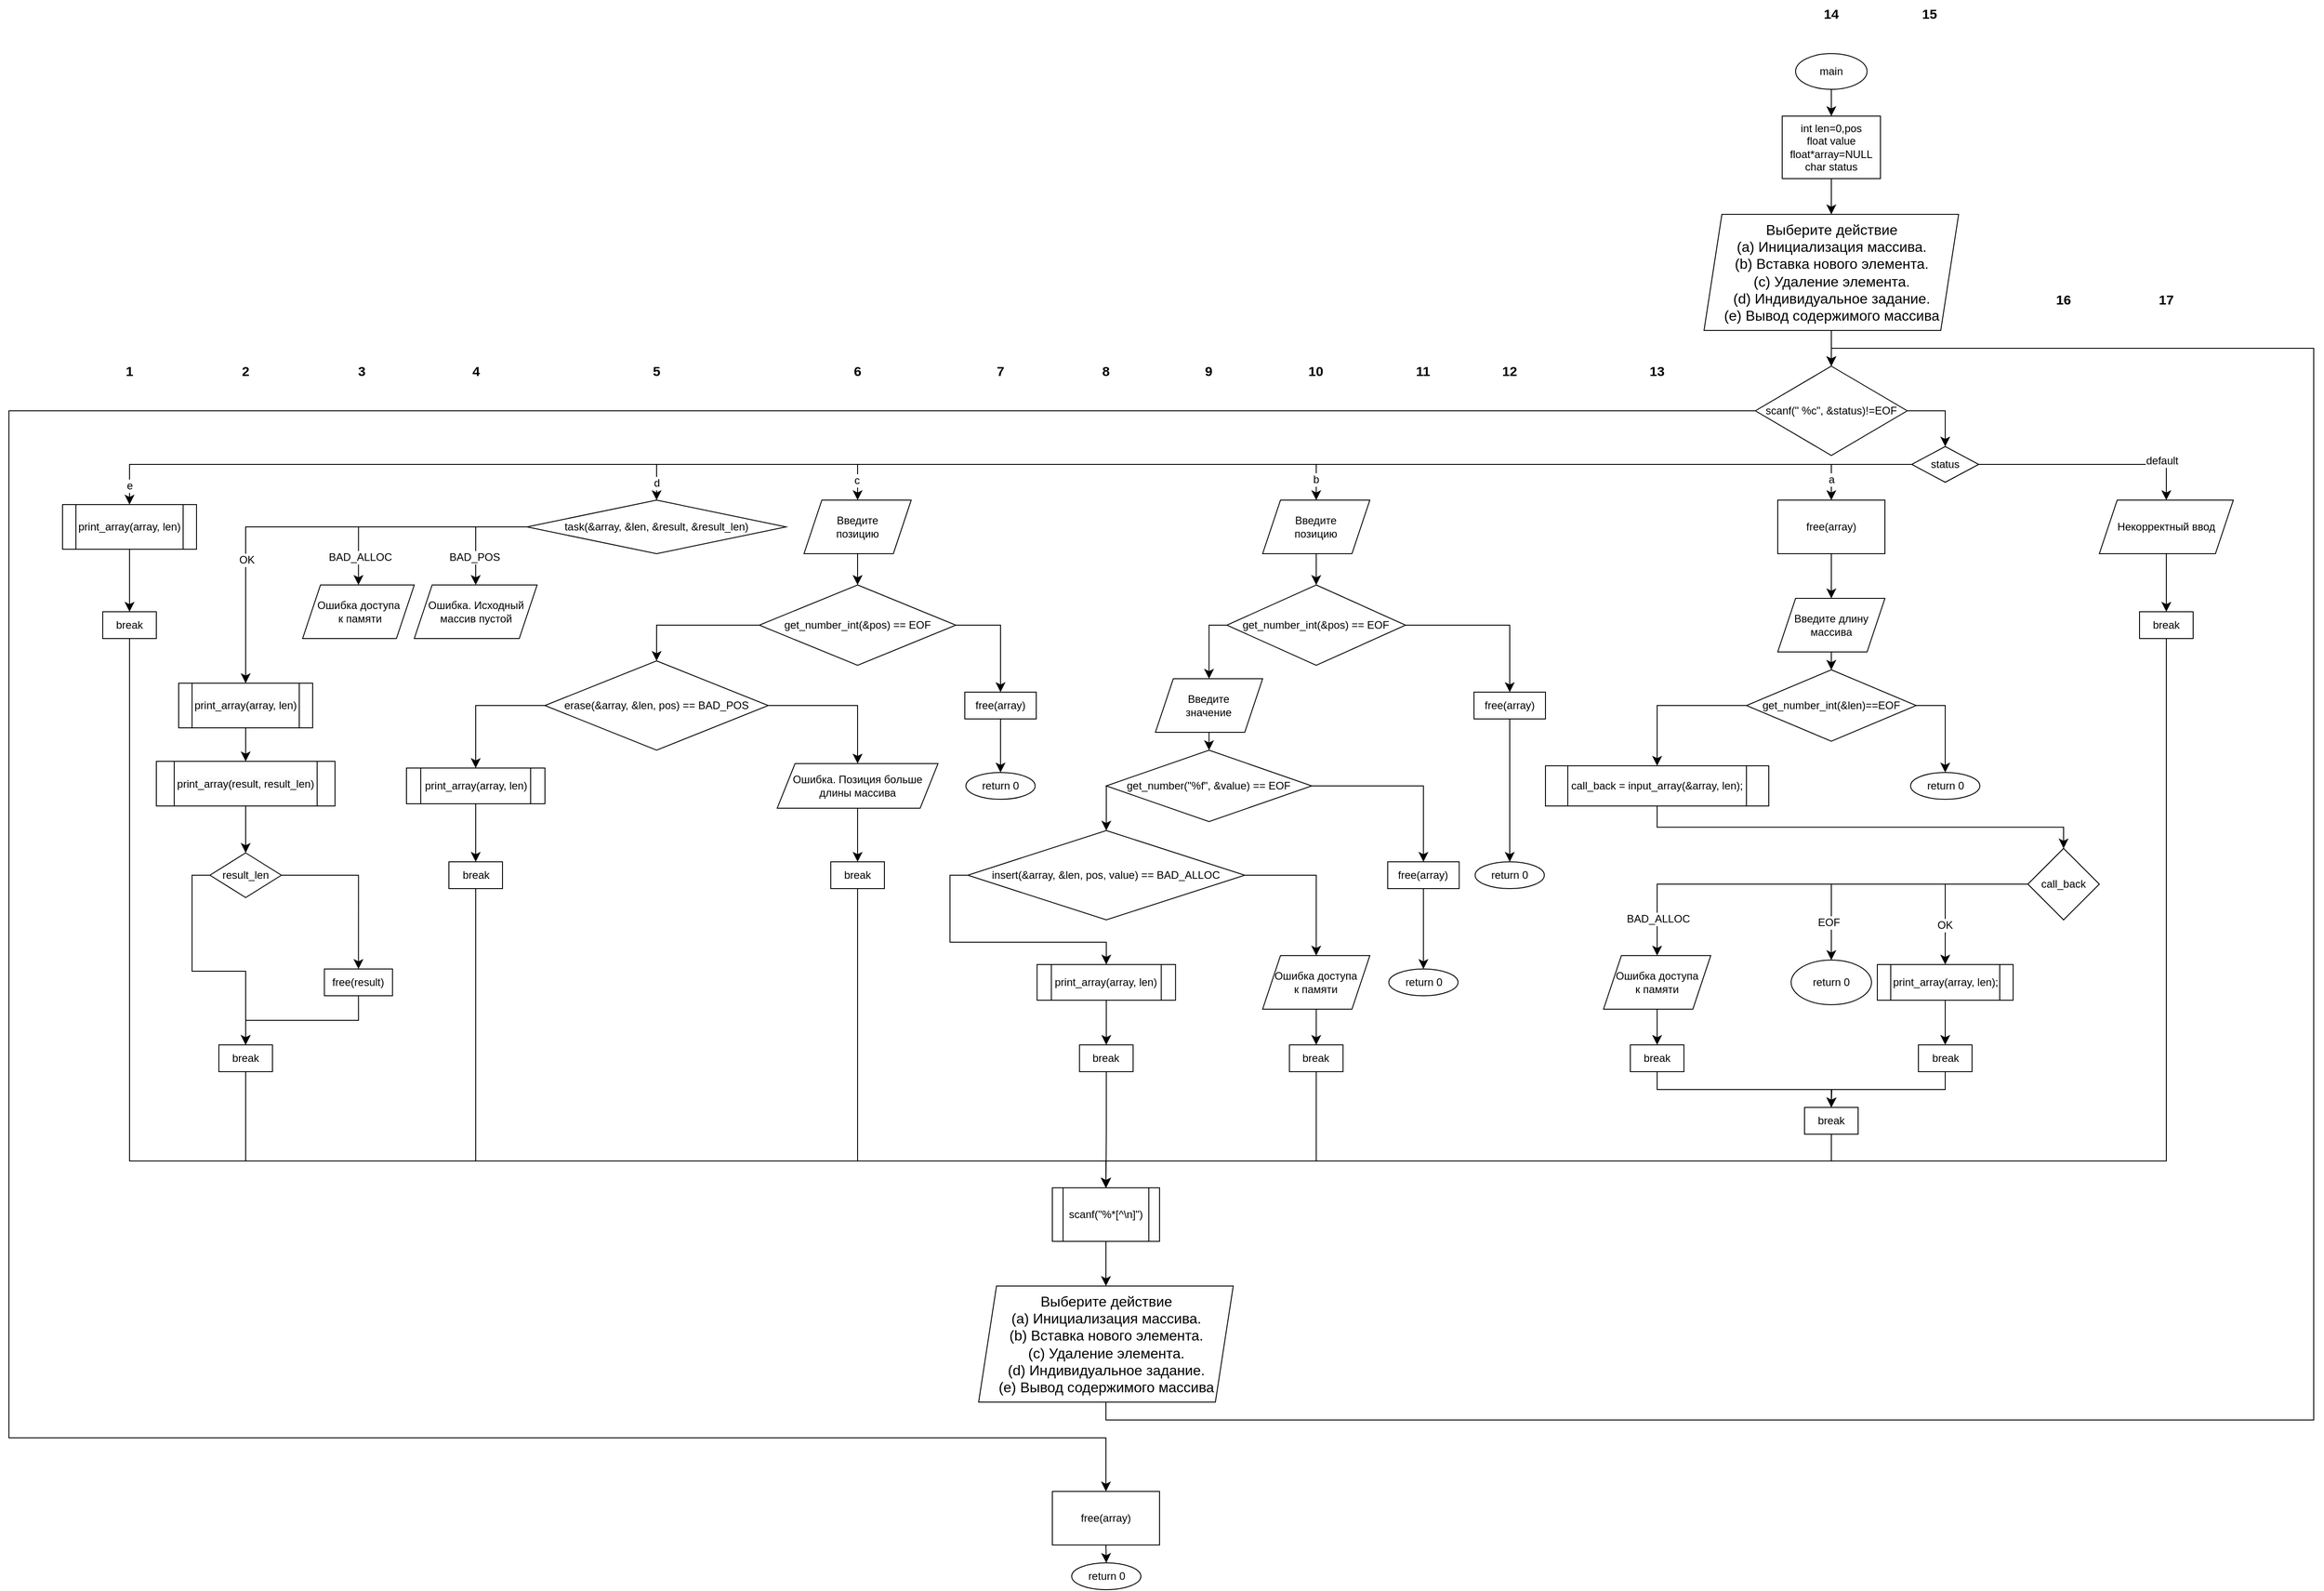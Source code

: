 <mxfile version="22.1.0" type="github" pages="9">
  <diagram name="main" id="bUqPFbo9TY00sMU3ud1A">
    <mxGraphModel dx="3864" dy="636" grid="1" gridSize="10" guides="1" tooltips="1" connect="1" arrows="1" fold="1" page="1" pageScale="1" pageWidth="850" pageHeight="1100" math="0" shadow="0">
      <root>
        <mxCell id="U3pKAPX_niqzaYMYgW0D-0" />
        <mxCell id="U3pKAPX_niqzaYMYgW0D-1" parent="U3pKAPX_niqzaYMYgW0D-0" />
        <mxCell id="U3pKAPX_niqzaYMYgW0D-2" style="edgeStyle=orthogonalEdgeStyle;shape=connector;rounded=0;orthogonalLoop=1;jettySize=auto;html=1;exitX=0.5;exitY=1;exitDx=0;exitDy=0;entryX=0;entryY=0.5;entryDx=0;entryDy=0;labelBackgroundColor=default;strokeColor=default;align=center;verticalAlign=middle;fontFamily=Helvetica;fontSize=12;fontColor=default;endArrow=classic;startSize=8;endSize=8;" parent="U3pKAPX_niqzaYMYgW0D-1" edge="1">
          <mxGeometry relative="1" as="geometry">
            <mxPoint x="380" y="510" as="targetPoint" />
          </mxGeometry>
        </mxCell>
        <mxCell id="6-m9e-8haKiQWJNvaDTr-2" style="edgeStyle=none;curved=1;rounded=0;orthogonalLoop=1;jettySize=auto;html=1;exitX=0.5;exitY=1;exitDx=0;exitDy=0;entryX=0.5;entryY=0;entryDx=0;entryDy=0;fontSize=12;startSize=8;endSize=8;" parent="U3pKAPX_niqzaYMYgW0D-1" source="6-m9e-8haKiQWJNvaDTr-0" target="6-m9e-8haKiQWJNvaDTr-1" edge="1">
          <mxGeometry relative="1" as="geometry" />
        </mxCell>
        <mxCell id="6-m9e-8haKiQWJNvaDTr-0" value="main" style="ellipse;whiteSpace=wrap;html=1;fontSize=12;" parent="U3pKAPX_niqzaYMYgW0D-1" vertex="1">
          <mxGeometry x="240" y="180" width="80" height="40" as="geometry" />
        </mxCell>
        <mxCell id="6-m9e-8haKiQWJNvaDTr-4" style="edgeStyle=orthogonalEdgeStyle;rounded=0;orthogonalLoop=1;jettySize=auto;html=1;exitX=0.5;exitY=1;exitDx=0;exitDy=0;entryX=0.5;entryY=0;entryDx=0;entryDy=0;fontSize=12;startSize=8;endSize=8;" parent="U3pKAPX_niqzaYMYgW0D-1" source="6-m9e-8haKiQWJNvaDTr-1" target="6-m9e-8haKiQWJNvaDTr-3" edge="1">
          <mxGeometry relative="1" as="geometry" />
        </mxCell>
        <mxCell id="6-m9e-8haKiQWJNvaDTr-1" value="&lt;span style=&quot;color: rgb(0, 0, 0); font-family: Helvetica; font-size: 12px; font-style: normal; font-variant-ligatures: normal; font-variant-caps: normal; font-weight: 400; letter-spacing: normal; orphans: 2; text-align: center; text-indent: 0px; text-transform: none; widows: 2; word-spacing: 0px; -webkit-text-stroke-width: 0px; background-color: rgb(251, 251, 251); text-decoration-thickness: initial; text-decoration-style: initial; text-decoration-color: initial; float: none; display: inline !important;&quot;&gt;int len=0,pos&lt;/span&gt;&lt;br style=&quot;border-color: var(--border-color); color: rgb(0, 0, 0); font-family: Helvetica; font-size: 12px; font-style: normal; font-variant-ligatures: normal; font-variant-caps: normal; font-weight: 400; letter-spacing: normal; orphans: 2; text-align: center; text-indent: 0px; text-transform: none; widows: 2; word-spacing: 0px; -webkit-text-stroke-width: 0px; background-color: rgb(251, 251, 251); text-decoration-thickness: initial; text-decoration-style: initial; text-decoration-color: initial;&quot;&gt;&lt;span style=&quot;color: rgb(0, 0, 0); font-family: Helvetica; font-size: 12px; font-style: normal; font-variant-ligatures: normal; font-variant-caps: normal; font-weight: 400; letter-spacing: normal; orphans: 2; text-align: center; text-indent: 0px; text-transform: none; widows: 2; word-spacing: 0px; -webkit-text-stroke-width: 0px; background-color: rgb(251, 251, 251); text-decoration-thickness: initial; text-decoration-style: initial; text-decoration-color: initial; float: none; display: inline !important;&quot;&gt;float value&lt;/span&gt;&lt;br style=&quot;border-color: var(--border-color); color: rgb(0, 0, 0); font-family: Helvetica; font-size: 12px; font-style: normal; font-variant-ligatures: normal; font-variant-caps: normal; font-weight: 400; letter-spacing: normal; orphans: 2; text-align: center; text-indent: 0px; text-transform: none; widows: 2; word-spacing: 0px; -webkit-text-stroke-width: 0px; background-color: rgb(251, 251, 251); text-decoration-thickness: initial; text-decoration-style: initial; text-decoration-color: initial;&quot;&gt;&lt;span style=&quot;color: rgb(0, 0, 0); font-family: Helvetica; font-size: 12px; font-style: normal; font-variant-ligatures: normal; font-variant-caps: normal; font-weight: 400; letter-spacing: normal; orphans: 2; text-align: center; text-indent: 0px; text-transform: none; widows: 2; word-spacing: 0px; -webkit-text-stroke-width: 0px; background-color: rgb(251, 251, 251); text-decoration-thickness: initial; text-decoration-style: initial; text-decoration-color: initial; float: none; display: inline !important;&quot;&gt;float*array=NULL&lt;/span&gt;&lt;br style=&quot;border-color: var(--border-color); color: rgb(0, 0, 0); font-family: Helvetica; font-size: 12px; font-style: normal; font-variant-ligatures: normal; font-variant-caps: normal; font-weight: 400; letter-spacing: normal; orphans: 2; text-align: center; text-indent: 0px; text-transform: none; widows: 2; word-spacing: 0px; -webkit-text-stroke-width: 0px; background-color: rgb(251, 251, 251); text-decoration-thickness: initial; text-decoration-style: initial; text-decoration-color: initial;&quot;&gt;&lt;span style=&quot;color: rgb(0, 0, 0); font-family: Helvetica; font-size: 12px; font-style: normal; font-variant-ligatures: normal; font-variant-caps: normal; font-weight: 400; letter-spacing: normal; orphans: 2; text-align: center; text-indent: 0px; text-transform: none; widows: 2; word-spacing: 0px; -webkit-text-stroke-width: 0px; background-color: rgb(251, 251, 251); text-decoration-thickness: initial; text-decoration-style: initial; text-decoration-color: initial; float: none; display: inline !important;&quot;&gt;char status&lt;/span&gt;" style="rounded=0;whiteSpace=wrap;html=1;fontSize=12;" parent="U3pKAPX_niqzaYMYgW0D-1" vertex="1">
          <mxGeometry x="225" y="250" width="110" height="70" as="geometry" />
        </mxCell>
        <mxCell id="6-m9e-8haKiQWJNvaDTr-6" style="edgeStyle=orthogonalEdgeStyle;shape=connector;rounded=0;orthogonalLoop=1;jettySize=auto;html=1;exitX=0.5;exitY=1;exitDx=0;exitDy=0;entryX=0.5;entryY=0;entryDx=0;entryDy=0;labelBackgroundColor=default;strokeColor=default;align=center;verticalAlign=middle;fontFamily=Helvetica;fontSize=12;fontColor=default;endArrow=classic;startSize=8;endSize=8;" parent="U3pKAPX_niqzaYMYgW0D-1" source="6-m9e-8haKiQWJNvaDTr-3" target="6-m9e-8haKiQWJNvaDTr-5" edge="1">
          <mxGeometry relative="1" as="geometry" />
        </mxCell>
        <mxCell id="6-m9e-8haKiQWJNvaDTr-3" value="&lt;div&gt;Выберите действие&lt;/div&gt;&lt;div&gt;(a) Инициализация массива.&lt;/div&gt;&lt;div&gt;(b) Вставка нового элемента.&lt;/div&gt;&lt;div&gt;(c) Удаление элемента.&lt;/div&gt;&lt;div&gt;(d) Индивидуальное задание.&lt;/div&gt;&lt;div&gt;(e) Вывод содержимого массива&lt;/div&gt;" style="shape=parallelogram;perimeter=parallelogramPerimeter;whiteSpace=wrap;html=1;fixedSize=1;fontSize=16;" parent="U3pKAPX_niqzaYMYgW0D-1" vertex="1">
          <mxGeometry x="137.5" y="360" width="285" height="130" as="geometry" />
        </mxCell>
        <mxCell id="6-m9e-8haKiQWJNvaDTr-10" style="edgeStyle=orthogonalEdgeStyle;shape=connector;rounded=0;orthogonalLoop=1;jettySize=auto;html=1;exitX=1;exitY=0.5;exitDx=0;exitDy=0;entryX=0.5;entryY=0;entryDx=0;entryDy=0;labelBackgroundColor=default;strokeColor=default;align=center;verticalAlign=middle;fontFamily=Helvetica;fontSize=12;fontColor=default;endArrow=classic;startSize=8;endSize=8;" parent="U3pKAPX_niqzaYMYgW0D-1" source="6-m9e-8haKiQWJNvaDTr-5" target="6-m9e-8haKiQWJNvaDTr-9" edge="1">
          <mxGeometry relative="1" as="geometry" />
        </mxCell>
        <mxCell id="6-m9e-8haKiQWJNvaDTr-145" style="edgeStyle=orthogonalEdgeStyle;shape=connector;rounded=0;orthogonalLoop=1;jettySize=auto;html=1;exitX=0;exitY=0.5;exitDx=0;exitDy=0;entryX=0.5;entryY=0;entryDx=0;entryDy=0;labelBackgroundColor=default;strokeColor=default;align=center;verticalAlign=middle;fontFamily=Helvetica;fontSize=12;fontColor=default;endArrow=classic;startSize=8;endSize=8;" parent="U3pKAPX_niqzaYMYgW0D-1" source="6-m9e-8haKiQWJNvaDTr-5" target="6-m9e-8haKiQWJNvaDTr-144" edge="1">
          <mxGeometry relative="1" as="geometry">
            <Array as="points">
              <mxPoint x="-1760" y="580" />
              <mxPoint x="-1760" y="1730" />
              <mxPoint x="-532" y="1730" />
            </Array>
          </mxGeometry>
        </mxCell>
        <mxCell id="6-m9e-8haKiQWJNvaDTr-5" value="scanf(&quot; %c&quot;, &amp;amp;status)!=EOF" style="rhombus;whiteSpace=wrap;html=1;fontFamily=Helvetica;fontSize=12;fontColor=default;" parent="U3pKAPX_niqzaYMYgW0D-1" vertex="1">
          <mxGeometry x="195" y="530" width="170" height="100" as="geometry" />
        </mxCell>
        <mxCell id="6-m9e-8haKiQWJNvaDTr-12" style="edgeStyle=orthogonalEdgeStyle;shape=connector;rounded=0;orthogonalLoop=1;jettySize=auto;html=1;exitX=0;exitY=0.5;exitDx=0;exitDy=0;entryX=0.5;entryY=0;entryDx=0;entryDy=0;labelBackgroundColor=default;strokeColor=default;align=center;verticalAlign=middle;fontFamily=Helvetica;fontSize=12;fontColor=default;endArrow=classic;startSize=8;endSize=8;" parent="U3pKAPX_niqzaYMYgW0D-1" source="6-m9e-8haKiQWJNvaDTr-9" target="6-m9e-8haKiQWJNvaDTr-11" edge="1">
          <mxGeometry relative="1" as="geometry" />
        </mxCell>
        <mxCell id="6-m9e-8haKiQWJNvaDTr-69" value="a" style="edgeLabel;html=1;align=center;verticalAlign=middle;resizable=0;points=[];fontSize=12;fontFamily=Helvetica;fontColor=default;" parent="6-m9e-8haKiQWJNvaDTr-12" vertex="1" connectable="0">
          <mxGeometry x="0.646" relative="1" as="geometry">
            <mxPoint as="offset" />
          </mxGeometry>
        </mxCell>
        <mxCell id="6-m9e-8haKiQWJNvaDTr-63" style="edgeStyle=orthogonalEdgeStyle;shape=connector;rounded=0;orthogonalLoop=1;jettySize=auto;html=1;exitX=0;exitY=0.5;exitDx=0;exitDy=0;entryX=0.5;entryY=0;entryDx=0;entryDy=0;labelBackgroundColor=default;strokeColor=default;align=center;verticalAlign=middle;fontFamily=Helvetica;fontSize=12;fontColor=default;endArrow=classic;startSize=8;endSize=8;" parent="U3pKAPX_niqzaYMYgW0D-1" source="6-m9e-8haKiQWJNvaDTr-9" target="6-m9e-8haKiQWJNvaDTr-36" edge="1">
          <mxGeometry relative="1" as="geometry" />
        </mxCell>
        <mxCell id="6-m9e-8haKiQWJNvaDTr-70" value="b" style="edgeLabel;html=1;align=center;verticalAlign=middle;resizable=0;points=[];fontSize=12;fontFamily=Helvetica;fontColor=default;" parent="6-m9e-8haKiQWJNvaDTr-63" vertex="1" connectable="0">
          <mxGeometry x="0.934" y="-1" relative="1" as="geometry">
            <mxPoint as="offset" />
          </mxGeometry>
        </mxCell>
        <mxCell id="6-m9e-8haKiQWJNvaDTr-97" style="edgeStyle=orthogonalEdgeStyle;shape=connector;rounded=0;orthogonalLoop=1;jettySize=auto;html=1;exitX=0;exitY=0.5;exitDx=0;exitDy=0;entryX=0.5;entryY=0;entryDx=0;entryDy=0;labelBackgroundColor=default;strokeColor=default;align=center;verticalAlign=middle;fontFamily=Helvetica;fontSize=12;fontColor=default;endArrow=classic;startSize=8;endSize=8;" parent="U3pKAPX_niqzaYMYgW0D-1" source="6-m9e-8haKiQWJNvaDTr-9" target="6-m9e-8haKiQWJNvaDTr-96" edge="1">
          <mxGeometry relative="1" as="geometry" />
        </mxCell>
        <mxCell id="6-m9e-8haKiQWJNvaDTr-98" value="c" style="edgeLabel;html=1;align=center;verticalAlign=middle;resizable=0;points=[];fontSize=12;fontFamily=Helvetica;fontColor=default;" parent="6-m9e-8haKiQWJNvaDTr-97" vertex="1" connectable="0">
          <mxGeometry x="0.964" y="-1" relative="1" as="geometry">
            <mxPoint as="offset" />
          </mxGeometry>
        </mxCell>
        <mxCell id="6-m9e-8haKiQWJNvaDTr-117" style="edgeStyle=orthogonalEdgeStyle;shape=connector;rounded=0;orthogonalLoop=1;jettySize=auto;html=1;exitX=0;exitY=0.5;exitDx=0;exitDy=0;entryX=0.5;entryY=0;entryDx=0;entryDy=0;labelBackgroundColor=default;strokeColor=default;align=center;verticalAlign=middle;fontFamily=Helvetica;fontSize=12;fontColor=default;endArrow=classic;startSize=8;endSize=8;" parent="U3pKAPX_niqzaYMYgW0D-1" source="6-m9e-8haKiQWJNvaDTr-9" target="1h7y9Zn0dGM_2S90nba0-0" edge="1">
          <mxGeometry relative="1" as="geometry">
            <mxPoint x="-1400" y="680" as="targetPoint" />
          </mxGeometry>
        </mxCell>
        <mxCell id="6-m9e-8haKiQWJNvaDTr-120" value="d" style="edgeLabel;html=1;align=center;verticalAlign=middle;resizable=0;points=[];fontSize=12;fontFamily=Helvetica;fontColor=default;" parent="6-m9e-8haKiQWJNvaDTr-117" vertex="1" connectable="0">
          <mxGeometry x="0.975" relative="1" as="geometry">
            <mxPoint y="-1" as="offset" />
          </mxGeometry>
        </mxCell>
        <mxCell id="6-m9e-8haKiQWJNvaDTr-122" style="edgeStyle=orthogonalEdgeStyle;shape=connector;rounded=0;orthogonalLoop=1;jettySize=auto;html=1;exitX=0;exitY=0.5;exitDx=0;exitDy=0;entryX=0.5;entryY=0;entryDx=0;entryDy=0;labelBackgroundColor=default;strokeColor=default;align=center;verticalAlign=middle;fontFamily=Helvetica;fontSize=12;fontColor=default;endArrow=classic;startSize=8;endSize=8;" parent="U3pKAPX_niqzaYMYgW0D-1" source="6-m9e-8haKiQWJNvaDTr-9" target="6-m9e-8haKiQWJNvaDTr-121" edge="1">
          <mxGeometry relative="1" as="geometry" />
        </mxCell>
        <mxCell id="6-m9e-8haKiQWJNvaDTr-123" value="e" style="edgeLabel;html=1;align=center;verticalAlign=middle;resizable=0;points=[];fontSize=12;fontFamily=Helvetica;fontColor=default;" parent="6-m9e-8haKiQWJNvaDTr-122" vertex="1" connectable="0">
          <mxGeometry x="0.979" relative="1" as="geometry">
            <mxPoint as="offset" />
          </mxGeometry>
        </mxCell>
        <mxCell id="6-m9e-8haKiQWJNvaDTr-138" style="edgeStyle=orthogonalEdgeStyle;shape=connector;rounded=0;orthogonalLoop=1;jettySize=auto;html=1;exitX=1;exitY=0.5;exitDx=0;exitDy=0;entryX=0.5;entryY=0;entryDx=0;entryDy=0;labelBackgroundColor=default;strokeColor=default;align=center;verticalAlign=middle;fontFamily=Helvetica;fontSize=12;fontColor=default;endArrow=classic;startSize=8;endSize=8;" parent="U3pKAPX_niqzaYMYgW0D-1" source="6-m9e-8haKiQWJNvaDTr-9" target="6-m9e-8haKiQWJNvaDTr-137" edge="1">
          <mxGeometry relative="1" as="geometry" />
        </mxCell>
        <mxCell id="6-m9e-8haKiQWJNvaDTr-139" value="default" style="edgeLabel;html=1;align=center;verticalAlign=middle;resizable=0;points=[];fontSize=12;fontFamily=Helvetica;fontColor=default;" parent="6-m9e-8haKiQWJNvaDTr-138" vertex="1" connectable="0">
          <mxGeometry x="0.635" y="3" relative="1" as="geometry">
            <mxPoint y="-1" as="offset" />
          </mxGeometry>
        </mxCell>
        <mxCell id="6-m9e-8haKiQWJNvaDTr-9" value="status" style="rhombus;whiteSpace=wrap;html=1;fontFamily=Helvetica;fontSize=12;fontColor=default;" parent="U3pKAPX_niqzaYMYgW0D-1" vertex="1">
          <mxGeometry x="370" y="620" width="75" height="40" as="geometry" />
        </mxCell>
        <mxCell id="6-m9e-8haKiQWJNvaDTr-35" style="edgeStyle=orthogonalEdgeStyle;shape=connector;rounded=0;orthogonalLoop=1;jettySize=auto;html=1;exitX=0.5;exitY=1;exitDx=0;exitDy=0;entryX=0.5;entryY=0;entryDx=0;entryDy=0;labelBackgroundColor=default;strokeColor=default;align=center;verticalAlign=middle;fontFamily=Helvetica;fontSize=12;fontColor=default;endArrow=classic;startSize=8;endSize=8;" parent="U3pKAPX_niqzaYMYgW0D-1" source="6-m9e-8haKiQWJNvaDTr-11" target="6-m9e-8haKiQWJNvaDTr-13" edge="1">
          <mxGeometry relative="1" as="geometry" />
        </mxCell>
        <mxCell id="6-m9e-8haKiQWJNvaDTr-11" value="free(array)" style="rounded=0;whiteSpace=wrap;html=1;fontFamily=Helvetica;fontSize=12;fontColor=default;" parent="U3pKAPX_niqzaYMYgW0D-1" vertex="1">
          <mxGeometry x="220" y="680" width="120" height="60" as="geometry" />
        </mxCell>
        <mxCell id="6-m9e-8haKiQWJNvaDTr-15" style="edgeStyle=orthogonalEdgeStyle;shape=connector;rounded=0;orthogonalLoop=1;jettySize=auto;html=1;exitX=0.5;exitY=1;exitDx=0;exitDy=0;entryX=0.5;entryY=0;entryDx=0;entryDy=0;labelBackgroundColor=default;strokeColor=default;align=center;verticalAlign=middle;fontFamily=Helvetica;fontSize=12;fontColor=default;endArrow=classic;startSize=8;endSize=8;" parent="U3pKAPX_niqzaYMYgW0D-1" source="6-m9e-8haKiQWJNvaDTr-13" target="6-m9e-8haKiQWJNvaDTr-14" edge="1">
          <mxGeometry relative="1" as="geometry" />
        </mxCell>
        <mxCell id="6-m9e-8haKiQWJNvaDTr-13" value="Введите длину&lt;br&gt;массива" style="shape=parallelogram;perimeter=parallelogramPerimeter;whiteSpace=wrap;html=1;fixedSize=1;fontFamily=Helvetica;fontSize=12;fontColor=default;" parent="U3pKAPX_niqzaYMYgW0D-1" vertex="1">
          <mxGeometry x="220" y="790" width="120" height="60" as="geometry" />
        </mxCell>
        <mxCell id="6-m9e-8haKiQWJNvaDTr-17" style="edgeStyle=orthogonalEdgeStyle;shape=connector;rounded=0;orthogonalLoop=1;jettySize=auto;html=1;exitX=1;exitY=0.5;exitDx=0;exitDy=0;entryX=0.5;entryY=0;entryDx=0;entryDy=0;labelBackgroundColor=default;strokeColor=default;align=center;verticalAlign=middle;fontFamily=Helvetica;fontSize=12;fontColor=default;endArrow=classic;startSize=8;endSize=8;" parent="U3pKAPX_niqzaYMYgW0D-1" source="6-m9e-8haKiQWJNvaDTr-14" target="6-m9e-8haKiQWJNvaDTr-16" edge="1">
          <mxGeometry relative="1" as="geometry" />
        </mxCell>
        <mxCell id="6-m9e-8haKiQWJNvaDTr-19" style="edgeStyle=orthogonalEdgeStyle;shape=connector;rounded=0;orthogonalLoop=1;jettySize=auto;html=1;exitX=0;exitY=0.5;exitDx=0;exitDy=0;entryX=0.5;entryY=0;entryDx=0;entryDy=0;labelBackgroundColor=default;strokeColor=default;align=center;verticalAlign=middle;fontFamily=Helvetica;fontSize=12;fontColor=default;endArrow=classic;startSize=8;endSize=8;" parent="U3pKAPX_niqzaYMYgW0D-1" source="6-m9e-8haKiQWJNvaDTr-14" target="6-m9e-8haKiQWJNvaDTr-18" edge="1">
          <mxGeometry relative="1" as="geometry" />
        </mxCell>
        <mxCell id="6-m9e-8haKiQWJNvaDTr-14" value="get_number_int(&amp;amp;len)==EOF" style="rhombus;whiteSpace=wrap;html=1;fontFamily=Helvetica;fontSize=12;fontColor=default;" parent="U3pKAPX_niqzaYMYgW0D-1" vertex="1">
          <mxGeometry x="185" y="870" width="190" height="80" as="geometry" />
        </mxCell>
        <mxCell id="6-m9e-8haKiQWJNvaDTr-16" value="return 0" style="ellipse;whiteSpace=wrap;html=1;fontFamily=Helvetica;fontSize=12;fontColor=default;" parent="U3pKAPX_niqzaYMYgW0D-1" vertex="1">
          <mxGeometry x="368.75" y="985" width="77.5" height="30" as="geometry" />
        </mxCell>
        <mxCell id="6-m9e-8haKiQWJNvaDTr-21" style="edgeStyle=orthogonalEdgeStyle;shape=connector;rounded=0;orthogonalLoop=1;jettySize=auto;html=1;exitX=0.5;exitY=1;exitDx=0;exitDy=0;entryX=0.5;entryY=0;entryDx=0;entryDy=0;labelBackgroundColor=default;strokeColor=default;align=center;verticalAlign=middle;fontFamily=Helvetica;fontSize=12;fontColor=default;endArrow=classic;startSize=8;endSize=8;" parent="U3pKAPX_niqzaYMYgW0D-1" source="6-m9e-8haKiQWJNvaDTr-18" target="6-m9e-8haKiQWJNvaDTr-20" edge="1">
          <mxGeometry relative="1" as="geometry" />
        </mxCell>
        <mxCell id="6-m9e-8haKiQWJNvaDTr-18" value="call_back = input_array(&amp;amp;array, len);" style="shape=process;whiteSpace=wrap;html=1;backgroundOutline=1;fontFamily=Helvetica;fontSize=12;fontColor=default;" parent="U3pKAPX_niqzaYMYgW0D-1" vertex="1">
          <mxGeometry x="-40" y="977.5" width="250" height="45" as="geometry" />
        </mxCell>
        <mxCell id="6-m9e-8haKiQWJNvaDTr-74" style="edgeStyle=orthogonalEdgeStyle;shape=connector;rounded=0;orthogonalLoop=1;jettySize=auto;html=1;exitX=0;exitY=0.5;exitDx=0;exitDy=0;entryX=0.5;entryY=0;entryDx=0;entryDy=0;labelBackgroundColor=default;strokeColor=default;align=center;verticalAlign=middle;fontFamily=Helvetica;fontSize=12;fontColor=default;endArrow=classic;startSize=8;endSize=8;" parent="U3pKAPX_niqzaYMYgW0D-1" source="6-m9e-8haKiQWJNvaDTr-20" target="6-m9e-8haKiQWJNvaDTr-26" edge="1">
          <mxGeometry relative="1" as="geometry" />
        </mxCell>
        <mxCell id="6-m9e-8haKiQWJNvaDTr-94" value="OK" style="edgeLabel;html=1;align=center;verticalAlign=middle;resizable=0;points=[];fontSize=12;fontFamily=Helvetica;fontColor=default;" parent="6-m9e-8haKiQWJNvaDTr-74" vertex="1" connectable="0">
          <mxGeometry x="0.52" y="-1" relative="1" as="geometry">
            <mxPoint as="offset" />
          </mxGeometry>
        </mxCell>
        <mxCell id="6-m9e-8haKiQWJNvaDTr-75" style="edgeStyle=orthogonalEdgeStyle;shape=connector;rounded=0;orthogonalLoop=1;jettySize=auto;html=1;exitX=0;exitY=0.5;exitDx=0;exitDy=0;entryX=0.5;entryY=0;entryDx=0;entryDy=0;labelBackgroundColor=default;strokeColor=default;align=center;verticalAlign=middle;fontFamily=Helvetica;fontSize=12;fontColor=default;endArrow=classic;startSize=8;endSize=8;" parent="U3pKAPX_niqzaYMYgW0D-1" source="6-m9e-8haKiQWJNvaDTr-20" target="6-m9e-8haKiQWJNvaDTr-24" edge="1">
          <mxGeometry relative="1" as="geometry" />
        </mxCell>
        <mxCell id="6-m9e-8haKiQWJNvaDTr-93" value="EOF" style="edgeLabel;html=1;align=center;verticalAlign=middle;resizable=0;points=[];fontSize=12;fontFamily=Helvetica;fontColor=default;" parent="6-m9e-8haKiQWJNvaDTr-75" vertex="1" connectable="0">
          <mxGeometry x="0.725" y="-3" relative="1" as="geometry">
            <mxPoint as="offset" />
          </mxGeometry>
        </mxCell>
        <mxCell id="6-m9e-8haKiQWJNvaDTr-91" style="edgeStyle=orthogonalEdgeStyle;shape=connector;rounded=0;orthogonalLoop=1;jettySize=auto;html=1;exitX=0;exitY=0.5;exitDx=0;exitDy=0;entryX=0.5;entryY=0;entryDx=0;entryDy=0;labelBackgroundColor=default;strokeColor=default;align=center;verticalAlign=middle;fontFamily=Helvetica;fontSize=12;fontColor=default;endArrow=classic;startSize=8;endSize=8;" parent="U3pKAPX_niqzaYMYgW0D-1" source="6-m9e-8haKiQWJNvaDTr-20" target="6-m9e-8haKiQWJNvaDTr-22" edge="1">
          <mxGeometry relative="1" as="geometry" />
        </mxCell>
        <mxCell id="6-m9e-8haKiQWJNvaDTr-92" value="BAD_ALLOC" style="edgeLabel;html=1;align=center;verticalAlign=middle;resizable=0;points=[];fontSize=12;fontFamily=Helvetica;fontColor=default;" parent="6-m9e-8haKiQWJNvaDTr-91" vertex="1" connectable="0">
          <mxGeometry x="0.835" y="1" relative="1" as="geometry">
            <mxPoint as="offset" />
          </mxGeometry>
        </mxCell>
        <mxCell id="6-m9e-8haKiQWJNvaDTr-20" value="call_back" style="rhombus;whiteSpace=wrap;html=1;fontFamily=Helvetica;fontSize=12;fontColor=default;" parent="U3pKAPX_niqzaYMYgW0D-1" vertex="1">
          <mxGeometry x="500" y="1070" width="80" height="80" as="geometry" />
        </mxCell>
        <mxCell id="6-m9e-8haKiQWJNvaDTr-29" style="edgeStyle=orthogonalEdgeStyle;shape=connector;rounded=0;orthogonalLoop=1;jettySize=auto;html=1;exitX=0.5;exitY=1;exitDx=0;exitDy=0;entryX=0.5;entryY=0;entryDx=0;entryDy=0;labelBackgroundColor=default;strokeColor=default;align=center;verticalAlign=middle;fontFamily=Helvetica;fontSize=12;fontColor=default;endArrow=classic;startSize=8;endSize=8;" parent="U3pKAPX_niqzaYMYgW0D-1" source="6-m9e-8haKiQWJNvaDTr-22" target="6-m9e-8haKiQWJNvaDTr-28" edge="1">
          <mxGeometry relative="1" as="geometry">
            <mxPoint x="100" y="1250" as="sourcePoint" />
          </mxGeometry>
        </mxCell>
        <mxCell id="6-m9e-8haKiQWJNvaDTr-22" value="Ошибка доступа&lt;br&gt;к памяти" style="shape=parallelogram;perimeter=parallelogramPerimeter;whiteSpace=wrap;html=1;fixedSize=1;fontFamily=Helvetica;fontSize=12;fontColor=default;" parent="U3pKAPX_niqzaYMYgW0D-1" vertex="1">
          <mxGeometry x="25" y="1190" width="120" height="60" as="geometry" />
        </mxCell>
        <mxCell id="6-m9e-8haKiQWJNvaDTr-24" value="return 0" style="ellipse;whiteSpace=wrap;html=1;fontFamily=Helvetica;fontSize=12;fontColor=default;" parent="U3pKAPX_niqzaYMYgW0D-1" vertex="1">
          <mxGeometry x="235" y="1195" width="90" height="50" as="geometry" />
        </mxCell>
        <mxCell id="6-m9e-8haKiQWJNvaDTr-31" style="edgeStyle=orthogonalEdgeStyle;shape=connector;rounded=0;orthogonalLoop=1;jettySize=auto;html=1;exitX=0.5;exitY=1;exitDx=0;exitDy=0;entryX=0.5;entryY=0;entryDx=0;entryDy=0;labelBackgroundColor=default;strokeColor=default;align=center;verticalAlign=middle;fontFamily=Helvetica;fontSize=12;fontColor=default;endArrow=classic;startSize=8;endSize=8;" parent="U3pKAPX_niqzaYMYgW0D-1" source="6-m9e-8haKiQWJNvaDTr-26" target="6-m9e-8haKiQWJNvaDTr-30" edge="1">
          <mxGeometry relative="1" as="geometry" />
        </mxCell>
        <mxCell id="6-m9e-8haKiQWJNvaDTr-26" value="&lt;div&gt;print_array(array, len);&lt;/div&gt;" style="shape=process;whiteSpace=wrap;html=1;backgroundOutline=1;fontFamily=Helvetica;fontSize=12;fontColor=default;" parent="U3pKAPX_niqzaYMYgW0D-1" vertex="1">
          <mxGeometry x="331.5" y="1200" width="152" height="40" as="geometry" />
        </mxCell>
        <mxCell id="6-m9e-8haKiQWJNvaDTr-33" style="edgeStyle=orthogonalEdgeStyle;shape=connector;rounded=0;orthogonalLoop=1;jettySize=auto;html=1;exitX=0.5;exitY=1;exitDx=0;exitDy=0;entryX=0.5;entryY=0;entryDx=0;entryDy=0;labelBackgroundColor=default;strokeColor=default;align=center;verticalAlign=middle;fontFamily=Helvetica;fontSize=12;fontColor=default;endArrow=classic;startSize=8;endSize=8;" parent="U3pKAPX_niqzaYMYgW0D-1" source="6-m9e-8haKiQWJNvaDTr-28" target="6-m9e-8haKiQWJNvaDTr-32" edge="1">
          <mxGeometry relative="1" as="geometry" />
        </mxCell>
        <mxCell id="6-m9e-8haKiQWJNvaDTr-28" value="break" style="rounded=0;whiteSpace=wrap;html=1;fontFamily=Helvetica;fontSize=12;fontColor=default;" parent="U3pKAPX_niqzaYMYgW0D-1" vertex="1">
          <mxGeometry x="55" y="1290" width="60" height="30" as="geometry" />
        </mxCell>
        <mxCell id="6-m9e-8haKiQWJNvaDTr-34" style="edgeStyle=orthogonalEdgeStyle;shape=connector;rounded=0;orthogonalLoop=1;jettySize=auto;html=1;exitX=0.5;exitY=1;exitDx=0;exitDy=0;labelBackgroundColor=default;strokeColor=default;align=center;verticalAlign=middle;fontFamily=Helvetica;fontSize=12;fontColor=default;endArrow=classic;startSize=8;endSize=8;" parent="U3pKAPX_niqzaYMYgW0D-1" source="6-m9e-8haKiQWJNvaDTr-30" edge="1">
          <mxGeometry relative="1" as="geometry">
            <mxPoint x="280" y="1360" as="targetPoint" />
          </mxGeometry>
        </mxCell>
        <mxCell id="6-m9e-8haKiQWJNvaDTr-30" value="break" style="rounded=0;whiteSpace=wrap;html=1;fontFamily=Helvetica;fontSize=12;fontColor=default;" parent="U3pKAPX_niqzaYMYgW0D-1" vertex="1">
          <mxGeometry x="377.5" y="1290" width="60" height="30" as="geometry" />
        </mxCell>
        <mxCell id="6-m9e-8haKiQWJNvaDTr-129" style="edgeStyle=orthogonalEdgeStyle;shape=connector;rounded=0;orthogonalLoop=1;jettySize=auto;html=1;exitX=0.5;exitY=1;exitDx=0;exitDy=0;entryX=0.5;entryY=0;entryDx=0;entryDy=0;labelBackgroundColor=default;strokeColor=default;align=center;verticalAlign=middle;fontFamily=Helvetica;fontSize=12;fontColor=default;endArrow=classic;startSize=8;endSize=8;" parent="U3pKAPX_niqzaYMYgW0D-1" source="6-m9e-8haKiQWJNvaDTr-32" target="6-m9e-8haKiQWJNvaDTr-127" edge="1">
          <mxGeometry relative="1" as="geometry" />
        </mxCell>
        <mxCell id="6-m9e-8haKiQWJNvaDTr-32" value="break" style="rounded=0;whiteSpace=wrap;html=1;fontFamily=Helvetica;fontSize=12;fontColor=default;" parent="U3pKAPX_niqzaYMYgW0D-1" vertex="1">
          <mxGeometry x="250" y="1360" width="60" height="30" as="geometry" />
        </mxCell>
        <mxCell id="6-m9e-8haKiQWJNvaDTr-39" style="edgeStyle=orthogonalEdgeStyle;shape=connector;rounded=0;orthogonalLoop=1;jettySize=auto;html=1;exitX=0.5;exitY=1;exitDx=0;exitDy=0;entryX=0.5;entryY=0;entryDx=0;entryDy=0;labelBackgroundColor=default;strokeColor=default;align=center;verticalAlign=middle;fontFamily=Helvetica;fontSize=12;fontColor=default;endArrow=classic;startSize=8;endSize=8;" parent="U3pKAPX_niqzaYMYgW0D-1" source="6-m9e-8haKiQWJNvaDTr-36" target="6-m9e-8haKiQWJNvaDTr-38" edge="1">
          <mxGeometry relative="1" as="geometry" />
        </mxCell>
        <mxCell id="6-m9e-8haKiQWJNvaDTr-36" value="Введите&lt;br&gt;позицию" style="shape=parallelogram;perimeter=parallelogramPerimeter;whiteSpace=wrap;html=1;fixedSize=1;fontFamily=Helvetica;fontSize=12;fontColor=default;" parent="U3pKAPX_niqzaYMYgW0D-1" vertex="1">
          <mxGeometry x="-356.61" y="680" width="120" height="60" as="geometry" />
        </mxCell>
        <mxCell id="6-m9e-8haKiQWJNvaDTr-41" style="edgeStyle=orthogonalEdgeStyle;shape=connector;rounded=0;orthogonalLoop=1;jettySize=auto;html=1;exitX=0;exitY=0.5;exitDx=0;exitDy=0;entryX=0.5;entryY=0;entryDx=0;entryDy=0;labelBackgroundColor=default;strokeColor=default;align=center;verticalAlign=middle;fontFamily=Helvetica;fontSize=12;fontColor=default;endArrow=classic;startSize=8;endSize=8;" parent="U3pKAPX_niqzaYMYgW0D-1" source="6-m9e-8haKiQWJNvaDTr-38" target="6-m9e-8haKiQWJNvaDTr-40" edge="1">
          <mxGeometry relative="1" as="geometry" />
        </mxCell>
        <mxCell id="6-m9e-8haKiQWJNvaDTr-43" style="edgeStyle=orthogonalEdgeStyle;shape=connector;rounded=0;orthogonalLoop=1;jettySize=auto;html=1;exitX=1;exitY=0.5;exitDx=0;exitDy=0;entryX=0.5;entryY=0;entryDx=0;entryDy=0;labelBackgroundColor=default;strokeColor=default;align=center;verticalAlign=middle;fontFamily=Helvetica;fontSize=12;fontColor=default;endArrow=classic;startSize=8;endSize=8;" parent="U3pKAPX_niqzaYMYgW0D-1" source="6-m9e-8haKiQWJNvaDTr-38" target="6-m9e-8haKiQWJNvaDTr-42" edge="1">
          <mxGeometry relative="1" as="geometry" />
        </mxCell>
        <mxCell id="6-m9e-8haKiQWJNvaDTr-38" value="get_number_int(&amp;amp;pos) == EOF" style="rhombus;whiteSpace=wrap;html=1;fontFamily=Helvetica;fontSize=12;fontColor=default;" parent="U3pKAPX_niqzaYMYgW0D-1" vertex="1">
          <mxGeometry x="-396.61" y="775" width="200" height="90" as="geometry" />
        </mxCell>
        <mxCell id="6-m9e-8haKiQWJNvaDTr-45" style="edgeStyle=orthogonalEdgeStyle;shape=connector;rounded=0;orthogonalLoop=1;jettySize=auto;html=1;exitX=0.5;exitY=1;exitDx=0;exitDy=0;entryX=0.5;entryY=0;entryDx=0;entryDy=0;labelBackgroundColor=default;strokeColor=default;align=center;verticalAlign=middle;fontFamily=Helvetica;fontSize=12;fontColor=default;endArrow=classic;startSize=8;endSize=8;" parent="U3pKAPX_niqzaYMYgW0D-1" source="6-m9e-8haKiQWJNvaDTr-40" target="6-m9e-8haKiQWJNvaDTr-44" edge="1">
          <mxGeometry relative="1" as="geometry" />
        </mxCell>
        <mxCell id="6-m9e-8haKiQWJNvaDTr-40" value="Введите&lt;br&gt;значение" style="shape=parallelogram;perimeter=parallelogramPerimeter;whiteSpace=wrap;html=1;fixedSize=1;fontFamily=Helvetica;fontSize=12;fontColor=default;" parent="U3pKAPX_niqzaYMYgW0D-1" vertex="1">
          <mxGeometry x="-476.61" y="880" width="120" height="60" as="geometry" />
        </mxCell>
        <mxCell id="6-m9e-8haKiQWJNvaDTr-66" style="edgeStyle=orthogonalEdgeStyle;shape=connector;rounded=0;orthogonalLoop=1;jettySize=auto;html=1;exitX=0.5;exitY=1;exitDx=0;exitDy=0;entryX=0.5;entryY=0;entryDx=0;entryDy=0;labelBackgroundColor=default;strokeColor=default;align=center;verticalAlign=middle;fontFamily=Helvetica;fontSize=12;fontColor=default;endArrow=classic;startSize=8;endSize=8;" parent="U3pKAPX_niqzaYMYgW0D-1" source="6-m9e-8haKiQWJNvaDTr-42" target="6-m9e-8haKiQWJNvaDTr-61" edge="1">
          <mxGeometry relative="1" as="geometry" />
        </mxCell>
        <mxCell id="6-m9e-8haKiQWJNvaDTr-42" value="free(array)" style="rounded=0;whiteSpace=wrap;html=1;fontFamily=Helvetica;fontSize=12;fontColor=default;" parent="U3pKAPX_niqzaYMYgW0D-1" vertex="1">
          <mxGeometry x="-120.0" y="895" width="80" height="30" as="geometry" />
        </mxCell>
        <mxCell id="6-m9e-8haKiQWJNvaDTr-49" style="edgeStyle=orthogonalEdgeStyle;shape=connector;rounded=0;orthogonalLoop=1;jettySize=auto;html=1;exitX=0;exitY=0.5;exitDx=0;exitDy=0;entryX=0.5;entryY=0;entryDx=0;entryDy=0;labelBackgroundColor=default;strokeColor=default;align=center;verticalAlign=middle;fontFamily=Helvetica;fontSize=12;fontColor=default;endArrow=classic;startSize=8;endSize=8;" parent="U3pKAPX_niqzaYMYgW0D-1" source="6-m9e-8haKiQWJNvaDTr-44" target="6-m9e-8haKiQWJNvaDTr-46" edge="1">
          <mxGeometry relative="1" as="geometry">
            <Array as="points">
              <mxPoint x="-531.61" y="1020" />
              <mxPoint x="-531.61" y="1020" />
            </Array>
          </mxGeometry>
        </mxCell>
        <mxCell id="6-m9e-8haKiQWJNvaDTr-58" style="edgeStyle=orthogonalEdgeStyle;shape=connector;rounded=0;orthogonalLoop=1;jettySize=auto;html=1;exitX=1;exitY=0.5;exitDx=0;exitDy=0;entryX=0.5;entryY=0;entryDx=0;entryDy=0;labelBackgroundColor=default;strokeColor=default;align=center;verticalAlign=middle;fontFamily=Helvetica;fontSize=12;fontColor=default;endArrow=classic;startSize=8;endSize=8;" parent="U3pKAPX_niqzaYMYgW0D-1" source="6-m9e-8haKiQWJNvaDTr-44" target="6-m9e-8haKiQWJNvaDTr-57" edge="1">
          <mxGeometry relative="1" as="geometry" />
        </mxCell>
        <mxCell id="6-m9e-8haKiQWJNvaDTr-44" value="get_number(&quot;%f&quot;, &amp;amp;value) == EOF" style="rhombus;whiteSpace=wrap;html=1;fontFamily=Helvetica;fontSize=12;fontColor=default;" parent="U3pKAPX_niqzaYMYgW0D-1" vertex="1">
          <mxGeometry x="-531.61" y="960" width="230" height="80" as="geometry" />
        </mxCell>
        <mxCell id="6-m9e-8haKiQWJNvaDTr-54" style="edgeStyle=orthogonalEdgeStyle;shape=connector;rounded=0;orthogonalLoop=1;jettySize=auto;html=1;exitX=1;exitY=0.5;exitDx=0;exitDy=0;entryX=0.5;entryY=0;entryDx=0;entryDy=0;labelBackgroundColor=default;strokeColor=default;align=center;verticalAlign=middle;fontFamily=Helvetica;fontSize=12;fontColor=default;endArrow=classic;startSize=8;endSize=8;" parent="U3pKAPX_niqzaYMYgW0D-1" source="6-m9e-8haKiQWJNvaDTr-46" target="6-m9e-8haKiQWJNvaDTr-53" edge="1">
          <mxGeometry relative="1" as="geometry" />
        </mxCell>
        <mxCell id="6-m9e-8haKiQWJNvaDTr-67" style="edgeStyle=orthogonalEdgeStyle;shape=connector;rounded=0;orthogonalLoop=1;jettySize=auto;html=1;exitX=0;exitY=0.5;exitDx=0;exitDy=0;entryX=0.5;entryY=0;entryDx=0;entryDy=0;labelBackgroundColor=default;strokeColor=default;align=center;verticalAlign=middle;fontFamily=Helvetica;fontSize=12;fontColor=default;endArrow=classic;startSize=8;endSize=8;" parent="U3pKAPX_niqzaYMYgW0D-1" source="6-m9e-8haKiQWJNvaDTr-46" target="6-m9e-8haKiQWJNvaDTr-48" edge="1">
          <mxGeometry relative="1" as="geometry" />
        </mxCell>
        <mxCell id="6-m9e-8haKiQWJNvaDTr-46" value="insert(&amp;amp;array, &amp;amp;len, pos, value) == BAD_ALLOC" style="rhombus;whiteSpace=wrap;html=1;fontFamily=Helvetica;fontSize=12;fontColor=default;" parent="U3pKAPX_niqzaYMYgW0D-1" vertex="1">
          <mxGeometry x="-686.61" y="1050" width="310" height="100" as="geometry" />
        </mxCell>
        <mxCell id="6-m9e-8haKiQWJNvaDTr-52" style="edgeStyle=orthogonalEdgeStyle;shape=connector;rounded=0;orthogonalLoop=1;jettySize=auto;html=1;exitX=0.5;exitY=1;exitDx=0;exitDy=0;entryX=0.5;entryY=0;entryDx=0;entryDy=0;labelBackgroundColor=default;strokeColor=default;align=center;verticalAlign=middle;fontFamily=Helvetica;fontSize=12;fontColor=default;endArrow=classic;startSize=8;endSize=8;" parent="U3pKAPX_niqzaYMYgW0D-1" source="6-m9e-8haKiQWJNvaDTr-48" target="6-m9e-8haKiQWJNvaDTr-51" edge="1">
          <mxGeometry relative="1" as="geometry" />
        </mxCell>
        <mxCell id="6-m9e-8haKiQWJNvaDTr-48" value="print_array(array, len)" style="shape=process;whiteSpace=wrap;html=1;backgroundOutline=1;fontFamily=Helvetica;fontSize=12;fontColor=default;" parent="U3pKAPX_niqzaYMYgW0D-1" vertex="1">
          <mxGeometry x="-609.11" y="1200" width="155" height="40" as="geometry" />
        </mxCell>
        <mxCell id="6-m9e-8haKiQWJNvaDTr-131" style="edgeStyle=orthogonalEdgeStyle;shape=connector;rounded=0;orthogonalLoop=1;jettySize=auto;html=1;exitX=0.5;exitY=1;exitDx=0;exitDy=0;entryX=0.5;entryY=0;entryDx=0;entryDy=0;labelBackgroundColor=default;strokeColor=default;align=center;verticalAlign=middle;fontFamily=Helvetica;fontSize=12;fontColor=default;endArrow=classic;startSize=8;endSize=8;" parent="U3pKAPX_niqzaYMYgW0D-1" source="6-m9e-8haKiQWJNvaDTr-51" target="6-m9e-8haKiQWJNvaDTr-127" edge="1">
          <mxGeometry relative="1" as="geometry" />
        </mxCell>
        <mxCell id="6-m9e-8haKiQWJNvaDTr-51" value="break" style="rounded=0;whiteSpace=wrap;html=1;fontFamily=Helvetica;fontSize=12;fontColor=default;" parent="U3pKAPX_niqzaYMYgW0D-1" vertex="1">
          <mxGeometry x="-561.61" y="1290" width="60" height="30" as="geometry" />
        </mxCell>
        <mxCell id="6-m9e-8haKiQWJNvaDTr-56" style="edgeStyle=orthogonalEdgeStyle;shape=connector;rounded=0;orthogonalLoop=1;jettySize=auto;html=1;exitX=0.5;exitY=1;exitDx=0;exitDy=0;entryX=0.5;entryY=0;entryDx=0;entryDy=0;labelBackgroundColor=default;strokeColor=default;align=center;verticalAlign=middle;fontFamily=Helvetica;fontSize=12;fontColor=default;endArrow=classic;startSize=8;endSize=8;" parent="U3pKAPX_niqzaYMYgW0D-1" source="6-m9e-8haKiQWJNvaDTr-53" target="6-m9e-8haKiQWJNvaDTr-55" edge="1">
          <mxGeometry relative="1" as="geometry" />
        </mxCell>
        <mxCell id="6-m9e-8haKiQWJNvaDTr-53" value="Ошибка доступа&lt;br&gt;к памяти" style="shape=parallelogram;perimeter=parallelogramPerimeter;whiteSpace=wrap;html=1;fixedSize=1;fontFamily=Helvetica;fontSize=12;fontColor=default;" parent="U3pKAPX_niqzaYMYgW0D-1" vertex="1">
          <mxGeometry x="-356.61" y="1190" width="120" height="60" as="geometry" />
        </mxCell>
        <mxCell id="6-m9e-8haKiQWJNvaDTr-130" style="edgeStyle=orthogonalEdgeStyle;shape=connector;rounded=0;orthogonalLoop=1;jettySize=auto;html=1;exitX=0.5;exitY=1;exitDx=0;exitDy=0;entryX=0.5;entryY=0;entryDx=0;entryDy=0;labelBackgroundColor=default;strokeColor=default;align=center;verticalAlign=middle;fontFamily=Helvetica;fontSize=12;fontColor=default;endArrow=classic;startSize=8;endSize=8;" parent="U3pKAPX_niqzaYMYgW0D-1" source="6-m9e-8haKiQWJNvaDTr-55" target="6-m9e-8haKiQWJNvaDTr-127" edge="1">
          <mxGeometry relative="1" as="geometry">
            <Array as="points">
              <mxPoint x="-297" y="1420" />
              <mxPoint x="-532" y="1420" />
            </Array>
          </mxGeometry>
        </mxCell>
        <mxCell id="6-m9e-8haKiQWJNvaDTr-55" value="break" style="rounded=0;whiteSpace=wrap;html=1;fontFamily=Helvetica;fontSize=12;fontColor=default;" parent="U3pKAPX_niqzaYMYgW0D-1" vertex="1">
          <mxGeometry x="-326.61" y="1290" width="60" height="30" as="geometry" />
        </mxCell>
        <mxCell id="6-m9e-8haKiQWJNvaDTr-60" style="edgeStyle=orthogonalEdgeStyle;shape=connector;rounded=0;orthogonalLoop=1;jettySize=auto;html=1;exitX=0.5;exitY=1;exitDx=0;exitDy=0;entryX=0.5;entryY=0;entryDx=0;entryDy=0;labelBackgroundColor=default;strokeColor=default;align=center;verticalAlign=middle;fontFamily=Helvetica;fontSize=12;fontColor=default;endArrow=classic;startSize=8;endSize=8;" parent="U3pKAPX_niqzaYMYgW0D-1" source="6-m9e-8haKiQWJNvaDTr-57" target="6-m9e-8haKiQWJNvaDTr-59" edge="1">
          <mxGeometry relative="1" as="geometry" />
        </mxCell>
        <mxCell id="6-m9e-8haKiQWJNvaDTr-57" value="free(array)" style="rounded=0;whiteSpace=wrap;html=1;fontFamily=Helvetica;fontSize=12;fontColor=default;" parent="U3pKAPX_niqzaYMYgW0D-1" vertex="1">
          <mxGeometry x="-216.61" y="1085" width="80" height="30" as="geometry" />
        </mxCell>
        <mxCell id="6-m9e-8haKiQWJNvaDTr-59" value="return 0" style="ellipse;whiteSpace=wrap;html=1;fontFamily=Helvetica;fontSize=12;fontColor=default;" parent="U3pKAPX_niqzaYMYgW0D-1" vertex="1">
          <mxGeometry x="-215.36" y="1205" width="77.5" height="30" as="geometry" />
        </mxCell>
        <mxCell id="6-m9e-8haKiQWJNvaDTr-61" value="return 0" style="ellipse;whiteSpace=wrap;html=1;fontFamily=Helvetica;fontSize=12;fontColor=default;" parent="U3pKAPX_niqzaYMYgW0D-1" vertex="1">
          <mxGeometry x="-118.75" y="1085" width="77.5" height="30" as="geometry" />
        </mxCell>
        <mxCell id="6-m9e-8haKiQWJNvaDTr-100" style="edgeStyle=orthogonalEdgeStyle;shape=connector;rounded=0;orthogonalLoop=1;jettySize=auto;html=1;exitX=0.5;exitY=1;exitDx=0;exitDy=0;entryX=0.5;entryY=0;entryDx=0;entryDy=0;labelBackgroundColor=default;strokeColor=default;align=center;verticalAlign=middle;fontFamily=Helvetica;fontSize=12;fontColor=default;endArrow=classic;startSize=8;endSize=8;" parent="U3pKAPX_niqzaYMYgW0D-1" source="6-m9e-8haKiQWJNvaDTr-96" target="6-m9e-8haKiQWJNvaDTr-99" edge="1">
          <mxGeometry relative="1" as="geometry" />
        </mxCell>
        <mxCell id="6-m9e-8haKiQWJNvaDTr-96" value="Введите&lt;br&gt;позицию" style="shape=parallelogram;perimeter=parallelogramPerimeter;whiteSpace=wrap;html=1;fixedSize=1;fontFamily=Helvetica;fontSize=12;fontColor=default;" parent="U3pKAPX_niqzaYMYgW0D-1" vertex="1">
          <mxGeometry x="-870.0" y="680" width="120" height="60" as="geometry" />
        </mxCell>
        <mxCell id="6-m9e-8haKiQWJNvaDTr-103" style="edgeStyle=orthogonalEdgeStyle;shape=connector;rounded=0;orthogonalLoop=1;jettySize=auto;html=1;exitX=1;exitY=0.5;exitDx=0;exitDy=0;entryX=0.5;entryY=0;entryDx=0;entryDy=0;labelBackgroundColor=default;strokeColor=default;align=center;verticalAlign=middle;fontFamily=Helvetica;fontSize=12;fontColor=default;endArrow=classic;startSize=8;endSize=8;" parent="U3pKAPX_niqzaYMYgW0D-1" source="6-m9e-8haKiQWJNvaDTr-99" target="6-m9e-8haKiQWJNvaDTr-102" edge="1">
          <mxGeometry relative="1" as="geometry" />
        </mxCell>
        <mxCell id="6-m9e-8haKiQWJNvaDTr-107" style="edgeStyle=orthogonalEdgeStyle;shape=connector;rounded=0;orthogonalLoop=1;jettySize=auto;html=1;exitX=0;exitY=0.5;exitDx=0;exitDy=0;entryX=0.5;entryY=0;entryDx=0;entryDy=0;labelBackgroundColor=default;strokeColor=default;align=center;verticalAlign=middle;fontFamily=Helvetica;fontSize=12;fontColor=default;endArrow=classic;startSize=8;endSize=8;" parent="U3pKAPX_niqzaYMYgW0D-1" source="6-m9e-8haKiQWJNvaDTr-99" target="6-m9e-8haKiQWJNvaDTr-106" edge="1">
          <mxGeometry relative="1" as="geometry" />
        </mxCell>
        <mxCell id="6-m9e-8haKiQWJNvaDTr-99" value="get_number_int(&amp;amp;pos) == EOF" style="rhombus;whiteSpace=wrap;html=1;fontFamily=Helvetica;fontSize=12;fontColor=default;" parent="U3pKAPX_niqzaYMYgW0D-1" vertex="1">
          <mxGeometry x="-920" y="775" width="220" height="90" as="geometry" />
        </mxCell>
        <mxCell id="6-m9e-8haKiQWJNvaDTr-105" style="edgeStyle=orthogonalEdgeStyle;shape=connector;rounded=0;orthogonalLoop=1;jettySize=auto;html=1;exitX=0.5;exitY=1;exitDx=0;exitDy=0;entryX=0.5;entryY=0;entryDx=0;entryDy=0;labelBackgroundColor=default;strokeColor=default;align=center;verticalAlign=middle;fontFamily=Helvetica;fontSize=12;fontColor=default;endArrow=classic;startSize=8;endSize=8;" parent="U3pKAPX_niqzaYMYgW0D-1" source="6-m9e-8haKiQWJNvaDTr-102" target="6-m9e-8haKiQWJNvaDTr-104" edge="1">
          <mxGeometry relative="1" as="geometry" />
        </mxCell>
        <mxCell id="6-m9e-8haKiQWJNvaDTr-102" value="free(array)" style="rounded=0;whiteSpace=wrap;html=1;fontFamily=Helvetica;fontSize=12;fontColor=default;" parent="U3pKAPX_niqzaYMYgW0D-1" vertex="1">
          <mxGeometry x="-690.0" y="895" width="80" height="30" as="geometry" />
        </mxCell>
        <mxCell id="6-m9e-8haKiQWJNvaDTr-104" value="return 0" style="ellipse;whiteSpace=wrap;html=1;fontFamily=Helvetica;fontSize=12;fontColor=default;" parent="U3pKAPX_niqzaYMYgW0D-1" vertex="1">
          <mxGeometry x="-688.75" y="985" width="77.5" height="30" as="geometry" />
        </mxCell>
        <mxCell id="6-m9e-8haKiQWJNvaDTr-109" style="edgeStyle=orthogonalEdgeStyle;shape=connector;rounded=0;orthogonalLoop=1;jettySize=auto;html=1;exitX=0;exitY=0.5;exitDx=0;exitDy=0;entryX=0.5;entryY=0;entryDx=0;entryDy=0;labelBackgroundColor=default;strokeColor=default;align=center;verticalAlign=middle;fontFamily=Helvetica;fontSize=12;fontColor=default;endArrow=classic;startSize=8;endSize=8;" parent="U3pKAPX_niqzaYMYgW0D-1" source="6-m9e-8haKiQWJNvaDTr-106" target="6-m9e-8haKiQWJNvaDTr-108" edge="1">
          <mxGeometry relative="1" as="geometry" />
        </mxCell>
        <mxCell id="6-m9e-8haKiQWJNvaDTr-111" style="edgeStyle=orthogonalEdgeStyle;shape=connector;rounded=0;orthogonalLoop=1;jettySize=auto;html=1;exitX=1;exitY=0.5;exitDx=0;exitDy=0;entryX=0.5;entryY=0;entryDx=0;entryDy=0;labelBackgroundColor=default;strokeColor=default;align=center;verticalAlign=middle;fontFamily=Helvetica;fontSize=12;fontColor=default;endArrow=classic;startSize=8;endSize=8;" parent="U3pKAPX_niqzaYMYgW0D-1" source="6-m9e-8haKiQWJNvaDTr-106" target="6-m9e-8haKiQWJNvaDTr-110" edge="1">
          <mxGeometry relative="1" as="geometry" />
        </mxCell>
        <mxCell id="6-m9e-8haKiQWJNvaDTr-106" value="erase(&amp;amp;array, &amp;amp;len, pos) == BAD_POS" style="rhombus;whiteSpace=wrap;html=1;fontFamily=Helvetica;fontSize=12;fontColor=default;" parent="U3pKAPX_niqzaYMYgW0D-1" vertex="1">
          <mxGeometry x="-1160" y="860" width="250" height="100" as="geometry" />
        </mxCell>
        <mxCell id="6-m9e-8haKiQWJNvaDTr-114" style="edgeStyle=orthogonalEdgeStyle;shape=connector;rounded=0;orthogonalLoop=1;jettySize=auto;html=1;exitX=0.5;exitY=1;exitDx=0;exitDy=0;entryX=0.5;entryY=0;entryDx=0;entryDy=0;labelBackgroundColor=default;strokeColor=default;align=center;verticalAlign=middle;fontFamily=Helvetica;fontSize=12;fontColor=default;endArrow=classic;startSize=8;endSize=8;" parent="U3pKAPX_niqzaYMYgW0D-1" source="6-m9e-8haKiQWJNvaDTr-108" target="6-m9e-8haKiQWJNvaDTr-113" edge="1">
          <mxGeometry relative="1" as="geometry" />
        </mxCell>
        <mxCell id="6-m9e-8haKiQWJNvaDTr-108" value="print_array(array, len)" style="shape=process;whiteSpace=wrap;html=1;backgroundOutline=1;fontFamily=Helvetica;fontSize=12;fontColor=default;" parent="U3pKAPX_niqzaYMYgW0D-1" vertex="1">
          <mxGeometry x="-1315" y="980" width="155" height="40" as="geometry" />
        </mxCell>
        <mxCell id="6-m9e-8haKiQWJNvaDTr-115" style="edgeStyle=orthogonalEdgeStyle;shape=connector;rounded=0;orthogonalLoop=1;jettySize=auto;html=1;exitX=0.5;exitY=1;exitDx=0;exitDy=0;entryX=0.5;entryY=0;entryDx=0;entryDy=0;labelBackgroundColor=default;strokeColor=default;align=center;verticalAlign=middle;fontFamily=Helvetica;fontSize=12;fontColor=default;endArrow=classic;startSize=8;endSize=8;" parent="U3pKAPX_niqzaYMYgW0D-1" source="6-m9e-8haKiQWJNvaDTr-110" target="6-m9e-8haKiQWJNvaDTr-112" edge="1">
          <mxGeometry relative="1" as="geometry" />
        </mxCell>
        <mxCell id="6-m9e-8haKiQWJNvaDTr-110" value="&lt;div&gt;Ошибка.&amp;nbsp;&lt;span style=&quot;background-color: initial;&quot;&gt;Позиция больше длины массива&lt;/span&gt;&lt;/div&gt;" style="shape=parallelogram;perimeter=parallelogramPerimeter;whiteSpace=wrap;html=1;fixedSize=1;fontFamily=Helvetica;fontSize=12;fontColor=default;" parent="U3pKAPX_niqzaYMYgW0D-1" vertex="1">
          <mxGeometry x="-900" y="975" width="180" height="50" as="geometry" />
        </mxCell>
        <mxCell id="6-m9e-8haKiQWJNvaDTr-132" style="edgeStyle=orthogonalEdgeStyle;shape=connector;rounded=0;orthogonalLoop=1;jettySize=auto;html=1;exitX=0.5;exitY=1;exitDx=0;exitDy=0;entryX=0.5;entryY=0;entryDx=0;entryDy=0;labelBackgroundColor=default;strokeColor=default;align=center;verticalAlign=middle;fontFamily=Helvetica;fontSize=12;fontColor=default;endArrow=classic;startSize=8;endSize=8;" parent="U3pKAPX_niqzaYMYgW0D-1" source="6-m9e-8haKiQWJNvaDTr-112" target="6-m9e-8haKiQWJNvaDTr-127" edge="1">
          <mxGeometry relative="1" as="geometry">
            <Array as="points">
              <mxPoint x="-810" y="1420" />
              <mxPoint x="-532" y="1420" />
            </Array>
          </mxGeometry>
        </mxCell>
        <mxCell id="6-m9e-8haKiQWJNvaDTr-112" value="break" style="rounded=0;whiteSpace=wrap;html=1;fontFamily=Helvetica;fontSize=12;fontColor=default;" parent="U3pKAPX_niqzaYMYgW0D-1" vertex="1">
          <mxGeometry x="-840.0" y="1085" width="60" height="30" as="geometry" />
        </mxCell>
        <mxCell id="6-m9e-8haKiQWJNvaDTr-133" style="edgeStyle=orthogonalEdgeStyle;shape=connector;rounded=0;orthogonalLoop=1;jettySize=auto;html=1;exitX=0.5;exitY=1;exitDx=0;exitDy=0;entryX=0.5;entryY=0;entryDx=0;entryDy=0;labelBackgroundColor=default;strokeColor=default;align=center;verticalAlign=middle;fontFamily=Helvetica;fontSize=12;fontColor=default;endArrow=classic;startSize=8;endSize=8;" parent="U3pKAPX_niqzaYMYgW0D-1" source="6-m9e-8haKiQWJNvaDTr-113" target="6-m9e-8haKiQWJNvaDTr-127" edge="1">
          <mxGeometry relative="1" as="geometry">
            <Array as="points">
              <mxPoint x="-1238" y="1420" />
              <mxPoint x="-532" y="1420" />
            </Array>
          </mxGeometry>
        </mxCell>
        <mxCell id="6-m9e-8haKiQWJNvaDTr-113" value="break" style="rounded=0;whiteSpace=wrap;html=1;fontFamily=Helvetica;fontSize=12;fontColor=default;" parent="U3pKAPX_niqzaYMYgW0D-1" vertex="1">
          <mxGeometry x="-1267.5" y="1085" width="60" height="30" as="geometry" />
        </mxCell>
        <mxCell id="6-m9e-8haKiQWJNvaDTr-125" style="edgeStyle=orthogonalEdgeStyle;shape=connector;rounded=0;orthogonalLoop=1;jettySize=auto;html=1;exitX=0.5;exitY=1;exitDx=0;exitDy=0;entryX=0.5;entryY=0;entryDx=0;entryDy=0;labelBackgroundColor=default;strokeColor=default;align=center;verticalAlign=middle;fontFamily=Helvetica;fontSize=12;fontColor=default;endArrow=classic;startSize=8;endSize=8;" parent="U3pKAPX_niqzaYMYgW0D-1" source="6-m9e-8haKiQWJNvaDTr-121" target="6-m9e-8haKiQWJNvaDTr-124" edge="1">
          <mxGeometry relative="1" as="geometry" />
        </mxCell>
        <mxCell id="6-m9e-8haKiQWJNvaDTr-121" value="&lt;span style=&quot;color: rgb(0, 0, 0); font-family: Helvetica; font-size: 12px; font-style: normal; font-variant-ligatures: normal; font-variant-caps: normal; font-weight: 400; letter-spacing: normal; orphans: 2; text-align: center; text-indent: 0px; text-transform: none; widows: 2; word-spacing: 0px; -webkit-text-stroke-width: 0px; background-color: rgb(251, 251, 251); text-decoration-thickness: initial; text-decoration-style: initial; text-decoration-color: initial; float: none; display: inline !important;&quot;&gt;print_array(array, len)&lt;/span&gt;" style="shape=process;whiteSpace=wrap;html=1;backgroundOutline=1;fontFamily=Helvetica;fontSize=12;fontColor=default;" parent="U3pKAPX_niqzaYMYgW0D-1" vertex="1">
          <mxGeometry x="-1700" y="685" width="150" height="50" as="geometry" />
        </mxCell>
        <mxCell id="6-m9e-8haKiQWJNvaDTr-134" style="edgeStyle=orthogonalEdgeStyle;shape=connector;rounded=0;orthogonalLoop=1;jettySize=auto;html=1;exitX=0.5;exitY=1;exitDx=0;exitDy=0;entryX=0.5;entryY=0;entryDx=0;entryDy=0;labelBackgroundColor=default;strokeColor=default;align=center;verticalAlign=middle;fontFamily=Helvetica;fontSize=12;fontColor=default;endArrow=classic;startSize=8;endSize=8;" parent="U3pKAPX_niqzaYMYgW0D-1" source="6-m9e-8haKiQWJNvaDTr-124" target="6-m9e-8haKiQWJNvaDTr-127" edge="1">
          <mxGeometry relative="1" as="geometry">
            <Array as="points">
              <mxPoint x="-1625" y="1420" />
              <mxPoint x="-532" y="1420" />
            </Array>
          </mxGeometry>
        </mxCell>
        <mxCell id="6-m9e-8haKiQWJNvaDTr-124" value="break" style="rounded=0;whiteSpace=wrap;html=1;fontFamily=Helvetica;fontSize=12;fontColor=default;" parent="U3pKAPX_niqzaYMYgW0D-1" vertex="1">
          <mxGeometry x="-1655" y="805" width="60" height="30" as="geometry" />
        </mxCell>
        <mxCell id="6-m9e-8haKiQWJNvaDTr-135" style="edgeStyle=orthogonalEdgeStyle;shape=connector;rounded=0;orthogonalLoop=1;jettySize=auto;html=1;exitX=0.5;exitY=1;exitDx=0;exitDy=0;entryX=0.5;entryY=0;entryDx=0;entryDy=0;labelBackgroundColor=default;strokeColor=default;align=center;verticalAlign=middle;fontFamily=Helvetica;fontSize=12;fontColor=default;endArrow=classic;startSize=8;endSize=8;" parent="U3pKAPX_niqzaYMYgW0D-1" source="6-m9e-8haKiQWJNvaDTr-127" target="6-m9e-8haKiQWJNvaDTr-128" edge="1">
          <mxGeometry relative="1" as="geometry" />
        </mxCell>
        <mxCell id="6-m9e-8haKiQWJNvaDTr-127" value="scanf(&quot;%*[^\n]&quot;)" style="shape=process;whiteSpace=wrap;html=1;backgroundOutline=1;fontFamily=Helvetica;fontSize=12;fontColor=default;" parent="U3pKAPX_niqzaYMYgW0D-1" vertex="1">
          <mxGeometry x="-592" y="1450" width="120" height="60" as="geometry" />
        </mxCell>
        <mxCell id="6-m9e-8haKiQWJNvaDTr-136" style="edgeStyle=orthogonalEdgeStyle;shape=connector;rounded=0;orthogonalLoop=1;jettySize=auto;html=1;exitX=0.5;exitY=1;exitDx=0;exitDy=0;entryX=0.5;entryY=0;entryDx=0;entryDy=0;labelBackgroundColor=default;strokeColor=default;align=center;verticalAlign=middle;fontFamily=Helvetica;fontSize=12;fontColor=default;endArrow=classic;startSize=8;endSize=8;" parent="U3pKAPX_niqzaYMYgW0D-1" source="6-m9e-8haKiQWJNvaDTr-128" target="6-m9e-8haKiQWJNvaDTr-5" edge="1">
          <mxGeometry relative="1" as="geometry">
            <Array as="points">
              <mxPoint x="-532" y="1710" />
              <mxPoint x="820" y="1710" />
              <mxPoint x="820" y="510" />
              <mxPoint x="280" y="510" />
            </Array>
          </mxGeometry>
        </mxCell>
        <mxCell id="6-m9e-8haKiQWJNvaDTr-128" value="&lt;div&gt;Выберите действие&lt;/div&gt;&lt;div&gt;(a) Инициализация массива.&lt;/div&gt;&lt;div&gt;(b) Вставка нового элемента.&lt;/div&gt;&lt;div&gt;(c) Удаление элемента.&lt;/div&gt;&lt;div&gt;(d) Индивидуальное задание.&lt;/div&gt;&lt;div&gt;(e) Вывод содержимого массива&lt;/div&gt;" style="shape=parallelogram;perimeter=parallelogramPerimeter;whiteSpace=wrap;html=1;fixedSize=1;fontSize=16;" parent="U3pKAPX_niqzaYMYgW0D-1" vertex="1">
          <mxGeometry x="-674.5" y="1560" width="285" height="130" as="geometry" />
        </mxCell>
        <mxCell id="6-m9e-8haKiQWJNvaDTr-141" style="edgeStyle=orthogonalEdgeStyle;shape=connector;rounded=0;orthogonalLoop=1;jettySize=auto;html=1;exitX=0.5;exitY=1;exitDx=0;exitDy=0;entryX=0.5;entryY=0;entryDx=0;entryDy=0;labelBackgroundColor=default;strokeColor=default;align=center;verticalAlign=middle;fontFamily=Helvetica;fontSize=12;fontColor=default;endArrow=classic;startSize=8;endSize=8;" parent="U3pKAPX_niqzaYMYgW0D-1" source="6-m9e-8haKiQWJNvaDTr-137" target="6-m9e-8haKiQWJNvaDTr-140" edge="1">
          <mxGeometry relative="1" as="geometry" />
        </mxCell>
        <mxCell id="6-m9e-8haKiQWJNvaDTr-137" value="Некорректный ввод" style="shape=parallelogram;perimeter=parallelogramPerimeter;whiteSpace=wrap;html=1;fixedSize=1;fontFamily=Helvetica;fontSize=12;fontColor=default;" parent="U3pKAPX_niqzaYMYgW0D-1" vertex="1">
          <mxGeometry x="580" y="680" width="150" height="60" as="geometry" />
        </mxCell>
        <mxCell id="6-m9e-8haKiQWJNvaDTr-143" style="edgeStyle=orthogonalEdgeStyle;shape=connector;rounded=0;orthogonalLoop=1;jettySize=auto;html=1;exitX=0.5;exitY=1;exitDx=0;exitDy=0;entryX=0.5;entryY=0;entryDx=0;entryDy=0;labelBackgroundColor=default;strokeColor=default;align=center;verticalAlign=middle;fontFamily=Helvetica;fontSize=12;fontColor=default;endArrow=classic;startSize=8;endSize=8;" parent="U3pKAPX_niqzaYMYgW0D-1" source="6-m9e-8haKiQWJNvaDTr-140" target="6-m9e-8haKiQWJNvaDTr-127" edge="1">
          <mxGeometry relative="1" as="geometry">
            <Array as="points">
              <mxPoint x="655" y="1420" />
              <mxPoint x="-532" y="1420" />
            </Array>
          </mxGeometry>
        </mxCell>
        <mxCell id="6-m9e-8haKiQWJNvaDTr-140" value="break" style="rounded=0;whiteSpace=wrap;html=1;fontFamily=Helvetica;fontSize=12;fontColor=default;" parent="U3pKAPX_niqzaYMYgW0D-1" vertex="1">
          <mxGeometry x="625" y="805" width="60" height="30" as="geometry" />
        </mxCell>
        <mxCell id="6-m9e-8haKiQWJNvaDTr-147" style="edgeStyle=orthogonalEdgeStyle;shape=connector;rounded=0;orthogonalLoop=1;jettySize=auto;html=1;exitX=0.5;exitY=1;exitDx=0;exitDy=0;entryX=0.5;entryY=0;entryDx=0;entryDy=0;labelBackgroundColor=default;strokeColor=default;align=center;verticalAlign=middle;fontFamily=Helvetica;fontSize=12;fontColor=default;endArrow=classic;startSize=8;endSize=8;" parent="U3pKAPX_niqzaYMYgW0D-1" source="6-m9e-8haKiQWJNvaDTr-144" target="6-m9e-8haKiQWJNvaDTr-146" edge="1">
          <mxGeometry relative="1" as="geometry" />
        </mxCell>
        <mxCell id="6-m9e-8haKiQWJNvaDTr-144" value="free(array)" style="rounded=0;whiteSpace=wrap;html=1;fontFamily=Helvetica;fontSize=12;fontColor=default;" parent="U3pKAPX_niqzaYMYgW0D-1" vertex="1">
          <mxGeometry x="-592" y="1790" width="120" height="60" as="geometry" />
        </mxCell>
        <mxCell id="6-m9e-8haKiQWJNvaDTr-146" value="return 0" style="ellipse;whiteSpace=wrap;html=1;fontFamily=Helvetica;fontSize=12;fontColor=default;" parent="U3pKAPX_niqzaYMYgW0D-1" vertex="1">
          <mxGeometry x="-570.36" y="1870" width="77.5" height="30" as="geometry" />
        </mxCell>
        <mxCell id="1h7y9Zn0dGM_2S90nba0-3" style="edgeStyle=orthogonalEdgeStyle;shape=connector;rounded=0;orthogonalLoop=1;jettySize=auto;html=1;exitX=0;exitY=0.5;exitDx=0;exitDy=0;entryX=0.5;entryY=0;entryDx=0;entryDy=0;labelBackgroundColor=default;strokeColor=default;align=center;verticalAlign=middle;fontFamily=Helvetica;fontSize=12;fontColor=default;endArrow=classic;startSize=8;endSize=8;" parent="U3pKAPX_niqzaYMYgW0D-1" source="1h7y9Zn0dGM_2S90nba0-0" target="1h7y9Zn0dGM_2S90nba0-2" edge="1">
          <mxGeometry relative="1" as="geometry" />
        </mxCell>
        <mxCell id="1h7y9Zn0dGM_2S90nba0-6" value="BAD_POS" style="edgeLabel;html=1;align=center;verticalAlign=middle;resizable=0;points=[];fontSize=12;fontFamily=Helvetica;fontColor=default;" parent="1h7y9Zn0dGM_2S90nba0-3" vertex="1" connectable="0">
          <mxGeometry x="0.514" y="-2" relative="1" as="geometry">
            <mxPoint y="-1" as="offset" />
          </mxGeometry>
        </mxCell>
        <mxCell id="1h7y9Zn0dGM_2S90nba0-4" style="edgeStyle=orthogonalEdgeStyle;shape=connector;rounded=0;orthogonalLoop=1;jettySize=auto;html=1;exitX=0;exitY=0.5;exitDx=0;exitDy=0;entryX=0.5;entryY=0;entryDx=0;entryDy=0;labelBackgroundColor=default;strokeColor=default;align=center;verticalAlign=middle;fontFamily=Helvetica;fontSize=12;fontColor=default;endArrow=classic;startSize=8;endSize=8;" parent="U3pKAPX_niqzaYMYgW0D-1" source="1h7y9Zn0dGM_2S90nba0-0" target="1h7y9Zn0dGM_2S90nba0-1" edge="1">
          <mxGeometry relative="1" as="geometry" />
        </mxCell>
        <mxCell id="1h7y9Zn0dGM_2S90nba0-5" value="BAD_ALLOC" style="edgeLabel;html=1;align=center;verticalAlign=middle;resizable=0;points=[];fontSize=12;fontFamily=Helvetica;fontColor=default;" parent="1h7y9Zn0dGM_2S90nba0-4" vertex="1" connectable="0">
          <mxGeometry x="0.755" y="1" relative="1" as="geometry">
            <mxPoint as="offset" />
          </mxGeometry>
        </mxCell>
        <mxCell id="1h7y9Zn0dGM_2S90nba0-8" style="edgeStyle=orthogonalEdgeStyle;shape=connector;rounded=0;orthogonalLoop=1;jettySize=auto;html=1;exitX=0;exitY=0.5;exitDx=0;exitDy=0;entryX=0.5;entryY=0;entryDx=0;entryDy=0;labelBackgroundColor=default;strokeColor=default;align=center;verticalAlign=middle;fontFamily=Helvetica;fontSize=12;fontColor=default;endArrow=classic;startSize=8;endSize=8;" parent="U3pKAPX_niqzaYMYgW0D-1" source="1h7y9Zn0dGM_2S90nba0-0" target="1h7y9Zn0dGM_2S90nba0-7" edge="1">
          <mxGeometry relative="1" as="geometry" />
        </mxCell>
        <mxCell id="1h7y9Zn0dGM_2S90nba0-9" value="OK" style="edgeLabel;html=1;align=center;verticalAlign=middle;resizable=0;points=[];fontSize=12;fontFamily=Helvetica;fontColor=default;" parent="1h7y9Zn0dGM_2S90nba0-8" vertex="1" connectable="0">
          <mxGeometry x="0.434" y="1" relative="1" as="geometry">
            <mxPoint as="offset" />
          </mxGeometry>
        </mxCell>
        <mxCell id="1h7y9Zn0dGM_2S90nba0-0" value="task(&amp;array, &amp;len, &amp;result, &amp;result_len)" style="rhombus;whiteSpace=wrap;html=1;fontFamily=Helvetica;fontSize=12;fontColor=default;" parent="U3pKAPX_niqzaYMYgW0D-1" vertex="1">
          <mxGeometry x="-1180" y="680" width="290" height="60" as="geometry" />
        </mxCell>
        <mxCell id="1h7y9Zn0dGM_2S90nba0-1" value="Ошибка доступа&lt;br&gt;&amp;nbsp;к памяти" style="shape=parallelogram;perimeter=parallelogramPerimeter;whiteSpace=wrap;html=1;fixedSize=1;fontFamily=Helvetica;fontSize=12;fontColor=default;" parent="U3pKAPX_niqzaYMYgW0D-1" vertex="1">
          <mxGeometry x="-1431.25" y="775" width="125" height="60" as="geometry" />
        </mxCell>
        <mxCell id="1h7y9Zn0dGM_2S90nba0-2" value="Ошибка. Исходный массив пустой" style="shape=parallelogram;perimeter=parallelogramPerimeter;whiteSpace=wrap;html=1;fixedSize=1;fontFamily=Helvetica;fontSize=12;fontColor=default;" parent="U3pKAPX_niqzaYMYgW0D-1" vertex="1">
          <mxGeometry x="-1306.25" y="775" width="137.5" height="60" as="geometry" />
        </mxCell>
        <mxCell id="1h7y9Zn0dGM_2S90nba0-11" style="edgeStyle=orthogonalEdgeStyle;shape=connector;rounded=0;orthogonalLoop=1;jettySize=auto;html=1;exitX=0.5;exitY=1;exitDx=0;exitDy=0;entryX=0.5;entryY=0;entryDx=0;entryDy=0;labelBackgroundColor=default;strokeColor=default;align=center;verticalAlign=middle;fontFamily=Helvetica;fontSize=12;fontColor=default;endArrow=classic;startSize=8;endSize=8;" parent="U3pKAPX_niqzaYMYgW0D-1" source="1h7y9Zn0dGM_2S90nba0-7" target="1h7y9Zn0dGM_2S90nba0-10" edge="1">
          <mxGeometry relative="1" as="geometry" />
        </mxCell>
        <mxCell id="1h7y9Zn0dGM_2S90nba0-7" value="&lt;span style=&quot;color: rgb(0, 0, 0); font-family: Helvetica; font-size: 12px; font-style: normal; font-variant-ligatures: normal; font-variant-caps: normal; font-weight: 400; letter-spacing: normal; orphans: 2; text-align: center; text-indent: 0px; text-transform: none; widows: 2; word-spacing: 0px; -webkit-text-stroke-width: 0px; background-color: rgb(251, 251, 251); text-decoration-thickness: initial; text-decoration-style: initial; text-decoration-color: initial; float: none; display: inline !important;&quot;&gt;print_array(array, len)&lt;/span&gt;" style="shape=process;whiteSpace=wrap;html=1;backgroundOutline=1;fontFamily=Helvetica;fontSize=12;fontColor=default;" parent="U3pKAPX_niqzaYMYgW0D-1" vertex="1">
          <mxGeometry x="-1570" y="885" width="150" height="50" as="geometry" />
        </mxCell>
        <mxCell id="1h7y9Zn0dGM_2S90nba0-13" style="edgeStyle=orthogonalEdgeStyle;shape=connector;rounded=0;orthogonalLoop=1;jettySize=auto;html=1;exitX=0.5;exitY=1;exitDx=0;exitDy=0;entryX=0.5;entryY=0;entryDx=0;entryDy=0;labelBackgroundColor=default;strokeColor=default;align=center;verticalAlign=middle;fontFamily=Helvetica;fontSize=12;fontColor=default;endArrow=classic;startSize=8;endSize=8;" parent="U3pKAPX_niqzaYMYgW0D-1" source="1h7y9Zn0dGM_2S90nba0-10" target="1h7y9Zn0dGM_2S90nba0-12" edge="1">
          <mxGeometry relative="1" as="geometry" />
        </mxCell>
        <mxCell id="1h7y9Zn0dGM_2S90nba0-10" value="&lt;span style=&quot;color: rgb(0, 0, 0); font-family: Helvetica; font-size: 12px; font-style: normal; font-variant-ligatures: normal; font-variant-caps: normal; font-weight: 400; letter-spacing: normal; orphans: 2; text-align: center; text-indent: 0px; text-transform: none; widows: 2; word-spacing: 0px; -webkit-text-stroke-width: 0px; background-color: rgb(251, 251, 251); text-decoration-thickness: initial; text-decoration-style: initial; text-decoration-color: initial; float: none; display: inline !important;&quot;&gt;print_array(result, result_len)&lt;/span&gt;" style="shape=process;whiteSpace=wrap;html=1;backgroundOutline=1;fontFamily=Helvetica;fontSize=12;fontColor=default;" parent="U3pKAPX_niqzaYMYgW0D-1" vertex="1">
          <mxGeometry x="-1595" y="972.5" width="200" height="50" as="geometry" />
        </mxCell>
        <mxCell id="1h7y9Zn0dGM_2S90nba0-15" style="edgeStyle=orthogonalEdgeStyle;shape=connector;rounded=0;orthogonalLoop=1;jettySize=auto;html=1;exitX=1;exitY=0.5;exitDx=0;exitDy=0;entryX=0.5;entryY=0;entryDx=0;entryDy=0;labelBackgroundColor=default;strokeColor=default;align=center;verticalAlign=middle;fontFamily=Helvetica;fontSize=12;fontColor=default;endArrow=classic;startSize=8;endSize=8;" parent="U3pKAPX_niqzaYMYgW0D-1" source="1h7y9Zn0dGM_2S90nba0-12" target="1h7y9Zn0dGM_2S90nba0-14" edge="1">
          <mxGeometry relative="1" as="geometry" />
        </mxCell>
        <mxCell id="1h7y9Zn0dGM_2S90nba0-19" style="edgeStyle=orthogonalEdgeStyle;shape=connector;rounded=0;orthogonalLoop=1;jettySize=auto;html=1;exitX=0;exitY=0.5;exitDx=0;exitDy=0;entryX=0.5;entryY=0;entryDx=0;entryDy=0;labelBackgroundColor=default;strokeColor=default;align=center;verticalAlign=middle;fontFamily=Helvetica;fontSize=12;fontColor=default;endArrow=classic;startSize=8;endSize=8;" parent="U3pKAPX_niqzaYMYgW0D-1" source="1h7y9Zn0dGM_2S90nba0-12" target="1h7y9Zn0dGM_2S90nba0-16" edge="1">
          <mxGeometry relative="1" as="geometry" />
        </mxCell>
        <mxCell id="1h7y9Zn0dGM_2S90nba0-12" value="result_len" style="rhombus;whiteSpace=wrap;html=1;fontFamily=Helvetica;fontSize=12;fontColor=default;" parent="U3pKAPX_niqzaYMYgW0D-1" vertex="1">
          <mxGeometry x="-1535" y="1075" width="80" height="50" as="geometry" />
        </mxCell>
        <mxCell id="1h7y9Zn0dGM_2S90nba0-17" style="edgeStyle=orthogonalEdgeStyle;shape=connector;rounded=0;orthogonalLoop=1;jettySize=auto;html=1;exitX=0.5;exitY=1;exitDx=0;exitDy=0;entryX=0.5;entryY=0;entryDx=0;entryDy=0;labelBackgroundColor=default;strokeColor=default;align=center;verticalAlign=middle;fontFamily=Helvetica;fontSize=12;fontColor=default;endArrow=classic;startSize=8;endSize=8;" parent="U3pKAPX_niqzaYMYgW0D-1" source="1h7y9Zn0dGM_2S90nba0-14" target="1h7y9Zn0dGM_2S90nba0-16" edge="1">
          <mxGeometry relative="1" as="geometry" />
        </mxCell>
        <mxCell id="1h7y9Zn0dGM_2S90nba0-14" value="free(result)" style="rounded=0;whiteSpace=wrap;html=1;fontFamily=Helvetica;fontSize=12;fontColor=default;" parent="U3pKAPX_niqzaYMYgW0D-1" vertex="1">
          <mxGeometry x="-1406.87" y="1205" width="76.25" height="30" as="geometry" />
        </mxCell>
        <mxCell id="1h7y9Zn0dGM_2S90nba0-20" style="edgeStyle=orthogonalEdgeStyle;shape=connector;rounded=0;orthogonalLoop=1;jettySize=auto;html=1;exitX=0.5;exitY=1;exitDx=0;exitDy=0;entryX=0.5;entryY=0;entryDx=0;entryDy=0;labelBackgroundColor=default;strokeColor=default;align=center;verticalAlign=middle;fontFamily=Helvetica;fontSize=12;fontColor=default;endArrow=classic;startSize=8;endSize=8;" parent="U3pKAPX_niqzaYMYgW0D-1" source="1h7y9Zn0dGM_2S90nba0-16" target="6-m9e-8haKiQWJNvaDTr-127" edge="1">
          <mxGeometry relative="1" as="geometry">
            <Array as="points">
              <mxPoint x="-1495" y="1420" />
              <mxPoint x="-532" y="1420" />
            </Array>
          </mxGeometry>
        </mxCell>
        <mxCell id="1h7y9Zn0dGM_2S90nba0-16" value="break" style="rounded=0;whiteSpace=wrap;html=1;fontFamily=Helvetica;fontSize=12;fontColor=default;" parent="U3pKAPX_niqzaYMYgW0D-1" vertex="1">
          <mxGeometry x="-1525" y="1290" width="60" height="30" as="geometry" />
        </mxCell>
        <mxCell id="l9M08hjDLmMQho-bIVt1-0" value="&lt;font style=&quot;font-size: 15px;&quot;&gt;&lt;b&gt;16&lt;/b&gt;&lt;/font&gt;" style="text;html=1;strokeColor=none;fillColor=none;align=center;verticalAlign=middle;whiteSpace=wrap;rounded=0;fontSize=3;fontFamily=Helvetica;fontColor=default;" vertex="1" parent="U3pKAPX_niqzaYMYgW0D-1">
          <mxGeometry x="510" y="440" width="60" height="30" as="geometry" />
        </mxCell>
        <mxCell id="l9M08hjDLmMQho-bIVt1-1" value="&lt;font style=&quot;font-size: 15px;&quot;&gt;&lt;b&gt;17&lt;/b&gt;&lt;/font&gt;" style="text;html=1;strokeColor=none;fillColor=none;align=center;verticalAlign=middle;whiteSpace=wrap;rounded=0;fontSize=3;fontFamily=Helvetica;fontColor=default;" vertex="1" parent="U3pKAPX_niqzaYMYgW0D-1">
          <mxGeometry x="625" y="440" width="60" height="30" as="geometry" />
        </mxCell>
        <mxCell id="l9M08hjDLmMQho-bIVt1-2" value="&lt;font style=&quot;font-size: 15px;&quot;&gt;&lt;b&gt;15&lt;/b&gt;&lt;/font&gt;" style="text;html=1;strokeColor=none;fillColor=none;align=center;verticalAlign=middle;whiteSpace=wrap;rounded=0;fontSize=3;fontFamily=Helvetica;fontColor=default;" vertex="1" parent="U3pKAPX_niqzaYMYgW0D-1">
          <mxGeometry x="360" y="120" width="60" height="30" as="geometry" />
        </mxCell>
        <mxCell id="l9M08hjDLmMQho-bIVt1-3" value="&lt;font style=&quot;font-size: 15px;&quot;&gt;&lt;b&gt;14&lt;/b&gt;&lt;/font&gt;" style="text;html=1;strokeColor=none;fillColor=none;align=center;verticalAlign=middle;whiteSpace=wrap;rounded=0;fontSize=3;fontFamily=Helvetica;fontColor=default;" vertex="1" parent="U3pKAPX_niqzaYMYgW0D-1">
          <mxGeometry x="250" y="120" width="60" height="30" as="geometry" />
        </mxCell>
        <mxCell id="l9M08hjDLmMQho-bIVt1-4" value="&lt;font style=&quot;font-size: 15px;&quot;&gt;&lt;b&gt;13&lt;/b&gt;&lt;/font&gt;" style="text;html=1;strokeColor=none;fillColor=none;align=center;verticalAlign=middle;whiteSpace=wrap;rounded=0;fontSize=3;fontFamily=Helvetica;fontColor=default;" vertex="1" parent="U3pKAPX_niqzaYMYgW0D-1">
          <mxGeometry x="55" y="520" width="60" height="30" as="geometry" />
        </mxCell>
        <mxCell id="l9M08hjDLmMQho-bIVt1-5" value="&lt;font style=&quot;font-size: 15px;&quot;&gt;&lt;b&gt;12&lt;/b&gt;&lt;/font&gt;" style="text;html=1;strokeColor=none;fillColor=none;align=center;verticalAlign=middle;whiteSpace=wrap;rounded=0;fontSize=3;fontFamily=Helvetica;fontColor=default;" vertex="1" parent="U3pKAPX_niqzaYMYgW0D-1">
          <mxGeometry x="-110" y="520" width="60" height="30" as="geometry" />
        </mxCell>
        <mxCell id="l9M08hjDLmMQho-bIVt1-6" value="&lt;font style=&quot;font-size: 15px;&quot;&gt;&lt;b&gt;11&lt;/b&gt;&lt;/font&gt;" style="text;html=1;strokeColor=none;fillColor=none;align=center;verticalAlign=middle;whiteSpace=wrap;rounded=0;fontSize=3;fontFamily=Helvetica;fontColor=default;" vertex="1" parent="U3pKAPX_niqzaYMYgW0D-1">
          <mxGeometry x="-206.61" y="520" width="60" height="30" as="geometry" />
        </mxCell>
        <mxCell id="l9M08hjDLmMQho-bIVt1-7" value="&lt;font style=&quot;font-size: 15px;&quot;&gt;&lt;b&gt;10&lt;/b&gt;&lt;/font&gt;" style="text;html=1;strokeColor=none;fillColor=none;align=center;verticalAlign=middle;whiteSpace=wrap;rounded=0;fontSize=3;fontFamily=Helvetica;fontColor=default;" vertex="1" parent="U3pKAPX_niqzaYMYgW0D-1">
          <mxGeometry x="-326.61" y="520" width="60" height="30" as="geometry" />
        </mxCell>
        <mxCell id="l9M08hjDLmMQho-bIVt1-8" value="&lt;font style=&quot;font-size: 15px;&quot;&gt;&lt;b&gt;9&lt;/b&gt;&lt;/font&gt;" style="text;html=1;strokeColor=none;fillColor=none;align=center;verticalAlign=middle;whiteSpace=wrap;rounded=0;fontSize=3;fontFamily=Helvetica;fontColor=default;" vertex="1" parent="U3pKAPX_niqzaYMYgW0D-1">
          <mxGeometry x="-446.61" y="520" width="60" height="30" as="geometry" />
        </mxCell>
        <mxCell id="l9M08hjDLmMQho-bIVt1-9" value="&lt;font style=&quot;font-size: 15px;&quot;&gt;&lt;b&gt;8&lt;/b&gt;&lt;/font&gt;" style="text;html=1;strokeColor=none;fillColor=none;align=center;verticalAlign=middle;whiteSpace=wrap;rounded=0;fontSize=3;fontFamily=Helvetica;fontColor=default;" vertex="1" parent="U3pKAPX_niqzaYMYgW0D-1">
          <mxGeometry x="-561.61" y="520" width="60" height="30" as="geometry" />
        </mxCell>
        <mxCell id="l9M08hjDLmMQho-bIVt1-10" value="&lt;font style=&quot;font-size: 15px;&quot;&gt;&lt;b&gt;7&lt;/b&gt;&lt;/font&gt;" style="text;html=1;strokeColor=none;fillColor=none;align=center;verticalAlign=middle;whiteSpace=wrap;rounded=0;fontSize=3;fontFamily=Helvetica;fontColor=default;" vertex="1" parent="U3pKAPX_niqzaYMYgW0D-1">
          <mxGeometry x="-680" y="520" width="60" height="30" as="geometry" />
        </mxCell>
        <mxCell id="l9M08hjDLmMQho-bIVt1-11" value="&lt;font style=&quot;font-size: 15px;&quot;&gt;&lt;b&gt;6&lt;/b&gt;&lt;/font&gt;" style="text;html=1;strokeColor=none;fillColor=none;align=center;verticalAlign=middle;whiteSpace=wrap;rounded=0;fontSize=3;fontFamily=Helvetica;fontColor=default;" vertex="1" parent="U3pKAPX_niqzaYMYgW0D-1">
          <mxGeometry x="-840" y="520" width="60" height="30" as="geometry" />
        </mxCell>
        <mxCell id="l9M08hjDLmMQho-bIVt1-12" value="&lt;font style=&quot;font-size: 15px;&quot;&gt;&lt;b&gt;5&lt;/b&gt;&lt;/font&gt;" style="text;html=1;strokeColor=none;fillColor=none;align=center;verticalAlign=middle;whiteSpace=wrap;rounded=0;fontSize=3;fontFamily=Helvetica;fontColor=default;" vertex="1" parent="U3pKAPX_niqzaYMYgW0D-1">
          <mxGeometry x="-1065" y="520" width="60" height="30" as="geometry" />
        </mxCell>
        <mxCell id="l9M08hjDLmMQho-bIVt1-13" value="&lt;span style=&quot;font-size: 15px;&quot;&gt;&lt;b&gt;4&lt;/b&gt;&lt;/span&gt;" style="text;html=1;strokeColor=none;fillColor=none;align=center;verticalAlign=middle;whiteSpace=wrap;rounded=0;fontSize=3;fontFamily=Helvetica;fontColor=default;" vertex="1" parent="U3pKAPX_niqzaYMYgW0D-1">
          <mxGeometry x="-1267.5" y="520" width="60" height="30" as="geometry" />
        </mxCell>
        <mxCell id="l9M08hjDLmMQho-bIVt1-14" value="&lt;font style=&quot;font-size: 15px;&quot;&gt;&lt;b&gt;2&lt;/b&gt;&lt;/font&gt;" style="text;html=1;strokeColor=none;fillColor=none;align=center;verticalAlign=middle;whiteSpace=wrap;rounded=0;fontSize=3;fontFamily=Helvetica;fontColor=default;" vertex="1" parent="U3pKAPX_niqzaYMYgW0D-1">
          <mxGeometry x="-1525" y="520" width="60" height="30" as="geometry" />
        </mxCell>
        <mxCell id="l9M08hjDLmMQho-bIVt1-15" value="&lt;font style=&quot;font-size: 15px;&quot;&gt;&lt;b&gt;3&lt;/b&gt;&lt;/font&gt;" style="text;html=1;strokeColor=none;fillColor=none;align=center;verticalAlign=middle;whiteSpace=wrap;rounded=0;fontSize=3;fontFamily=Helvetica;fontColor=default;" vertex="1" parent="U3pKAPX_niqzaYMYgW0D-1">
          <mxGeometry x="-1395" y="520" width="60" height="30" as="geometry" />
        </mxCell>
        <mxCell id="l9M08hjDLmMQho-bIVt1-16" value="&lt;font style=&quot;font-size: 15px;&quot;&gt;&lt;b&gt;1&lt;/b&gt;&lt;/font&gt;" style="text;html=1;strokeColor=none;fillColor=none;align=center;verticalAlign=middle;whiteSpace=wrap;rounded=0;fontSize=3;fontFamily=Helvetica;fontColor=default;" vertex="1" parent="U3pKAPX_niqzaYMYgW0D-1">
          <mxGeometry x="-1655" y="520" width="60" height="30" as="geometry" />
        </mxCell>
      </root>
    </mxGraphModel>
  </diagram>
  <diagram name="input_array" id="H5xJytJ_7seNNGZKTgPZ">
    <mxGraphModel dx="1248" dy="604" grid="1" gridSize="10" guides="1" tooltips="1" connect="1" arrows="1" fold="1" page="1" pageScale="1" pageWidth="850" pageHeight="1100" math="0" shadow="0">
      <root>
        <mxCell id="lq05QAg5u5S1LFfan9EI-0" />
        <mxCell id="lq05QAg5u5S1LFfan9EI-1" parent="lq05QAg5u5S1LFfan9EI-0" />
        <mxCell id="lq05QAg5u5S1LFfan9EI-2" style="edgeStyle=orthogonalEdgeStyle;shape=connector;rounded=0;orthogonalLoop=1;jettySize=auto;html=1;exitX=0.5;exitY=1;exitDx=0;exitDy=0;entryX=0;entryY=0.5;entryDx=0;entryDy=0;labelBackgroundColor=default;strokeColor=default;align=center;verticalAlign=middle;fontFamily=Helvetica;fontSize=12;fontColor=default;endArrow=classic;startSize=8;endSize=8;" parent="lq05QAg5u5S1LFfan9EI-1" edge="1">
          <mxGeometry relative="1" as="geometry">
            <mxPoint x="380" y="510" as="targetPoint" />
          </mxGeometry>
        </mxCell>
        <mxCell id="YEYtIxxk2hG-w9dP9J0p-8" value="" style="edgeStyle=orthogonalEdgeStyle;shape=connector;rounded=0;orthogonalLoop=1;jettySize=auto;html=1;labelBackgroundColor=default;strokeColor=default;align=center;verticalAlign=middle;fontFamily=Helvetica;fontSize=12;fontColor=default;endArrow=classic;startSize=8;endSize=8;" parent="lq05QAg5u5S1LFfan9EI-1" source="YEYtIxxk2hG-w9dP9J0p-0" target="YEYtIxxk2hG-w9dP9J0p-3" edge="1">
          <mxGeometry relative="1" as="geometry" />
        </mxCell>
        <mxCell id="YEYtIxxk2hG-w9dP9J0p-0" value="int input_array(float**array,int len)" style="ellipse;whiteSpace=wrap;html=1;fontFamily=Helvetica;fontSize=12;fontColor=default;" parent="lq05QAg5u5S1LFfan9EI-1" vertex="1">
          <mxGeometry x="375" y="210" width="190" height="40" as="geometry" />
        </mxCell>
        <mxCell id="YEYtIxxk2hG-w9dP9J0p-10" value="" style="edgeStyle=orthogonalEdgeStyle;shape=connector;rounded=0;orthogonalLoop=1;jettySize=auto;html=1;labelBackgroundColor=default;strokeColor=default;align=center;verticalAlign=middle;fontFamily=Helvetica;fontSize=12;fontColor=default;endArrow=classic;startSize=8;endSize=8;" parent="lq05QAg5u5S1LFfan9EI-1" source="YEYtIxxk2hG-w9dP9J0p-3" target="YEYtIxxk2hG-w9dP9J0p-9" edge="1">
          <mxGeometry relative="1" as="geometry" />
        </mxCell>
        <mxCell id="YEYtIxxk2hG-w9dP9J0p-3" value="float *ptr = realloc(*array, len * sizeof(float))" style="shape=process;whiteSpace=wrap;html=1;backgroundOutline=1;fontFamily=Helvetica;fontSize=12;fontColor=default;" parent="lq05QAg5u5S1LFfan9EI-1" vertex="1">
          <mxGeometry x="320" y="280" width="300" height="30" as="geometry" />
        </mxCell>
        <mxCell id="YEYtIxxk2hG-w9dP9J0p-12" style="edgeStyle=orthogonalEdgeStyle;shape=connector;rounded=0;orthogonalLoop=1;jettySize=auto;html=1;exitX=1;exitY=0.5;exitDx=0;exitDy=0;entryX=0.5;entryY=0;entryDx=0;entryDy=0;labelBackgroundColor=default;strokeColor=default;align=center;verticalAlign=middle;fontFamily=Helvetica;fontSize=12;fontColor=default;endArrow=classic;startSize=8;endSize=8;" parent="lq05QAg5u5S1LFfan9EI-1" source="YEYtIxxk2hG-w9dP9J0p-9" target="YEYtIxxk2hG-w9dP9J0p-11" edge="1">
          <mxGeometry relative="1" as="geometry" />
        </mxCell>
        <mxCell id="YEYtIxxk2hG-w9dP9J0p-9" value="ptr==NULL" style="rhombus;whiteSpace=wrap;html=1;fontFamily=Helvetica;fontSize=12;fontColor=default;" parent="lq05QAg5u5S1LFfan9EI-1" vertex="1">
          <mxGeometry x="430" y="340" width="80" height="50" as="geometry" />
        </mxCell>
        <mxCell id="YEYtIxxk2hG-w9dP9J0p-11" value="return BAD_ALLOC" style="ellipse;whiteSpace=wrap;html=1;fontFamily=Helvetica;fontSize=12;fontColor=default;" parent="lq05QAg5u5S1LFfan9EI-1" vertex="1">
          <mxGeometry x="515" y="390" width="120" height="30" as="geometry" />
        </mxCell>
        <mxCell id="6Du1mU2GPa7yZo-NpSSE-4" style="edgeStyle=orthogonalEdgeStyle;shape=connector;rounded=0;orthogonalLoop=1;jettySize=auto;html=1;exitX=1;exitY=0.5;exitDx=0;exitDy=0;entryX=0.5;entryY=0;entryDx=0;entryDy=0;labelBackgroundColor=default;strokeColor=default;strokeWidth=1;align=center;verticalAlign=middle;fontFamily=Helvetica;fontSize=3;fontColor=default;endArrow=classic;startSize=8;endSize=1;" parent="lq05QAg5u5S1LFfan9EI-1" source="YEYtIxxk2hG-w9dP9J0p-13" target="YEYtIxxk2hG-w9dP9J0p-29" edge="1">
          <mxGeometry relative="1" as="geometry" />
        </mxCell>
        <mxCell id="53oJ1vfqP5aDn5tvcxUk-2" style="edgeStyle=orthogonalEdgeStyle;shape=connector;rounded=0;orthogonalLoop=1;jettySize=auto;html=1;exitX=0.5;exitY=1;exitDx=0;exitDy=0;entryX=0.5;entryY=0;entryDx=0;entryDy=0;labelBackgroundColor=default;strokeColor=default;strokeWidth=1;align=center;verticalAlign=middle;fontFamily=Helvetica;fontSize=3;fontColor=default;endArrow=classic;startSize=8;endSize=8;" parent="lq05QAg5u5S1LFfan9EI-1" source="YEYtIxxk2hG-w9dP9J0p-13" target="YEYtIxxk2hG-w9dP9J0p-19" edge="1">
          <mxGeometry relative="1" as="geometry" />
        </mxCell>
        <mxCell id="YEYtIxxk2hG-w9dP9J0p-13" value="i=0; i&amp;lt;len; ++i" style="shape=hexagon;perimeter=hexagonPerimeter2;whiteSpace=wrap;html=1;fixedSize=1;fontFamily=Helvetica;fontSize=12;fontColor=default;" parent="lq05QAg5u5S1LFfan9EI-1" vertex="1">
          <mxGeometry x="338.75" y="440" width="117.5" height="30" as="geometry" />
        </mxCell>
        <mxCell id="YEYtIxxk2hG-w9dP9J0p-22" value="" style="edgeStyle=orthogonalEdgeStyle;shape=connector;rounded=0;orthogonalLoop=1;jettySize=auto;html=1;labelBackgroundColor=default;strokeColor=default;align=center;verticalAlign=middle;fontFamily=Helvetica;fontSize=12;fontColor=default;endArrow=classic;startSize=8;endSize=8;" parent="lq05QAg5u5S1LFfan9EI-1" source="YEYtIxxk2hG-w9dP9J0p-19" target="YEYtIxxk2hG-w9dP9J0p-21" edge="1">
          <mxGeometry relative="1" as="geometry" />
        </mxCell>
        <mxCell id="YEYtIxxk2hG-w9dP9J0p-19" value="Введите элемент массива" style="shape=parallelogram;perimeter=parallelogramPerimeter;whiteSpace=wrap;html=1;fixedSize=1;fontFamily=Helvetica;fontSize=12;fontColor=default;" parent="lq05QAg5u5S1LFfan9EI-1" vertex="1">
          <mxGeometry x="333.75" y="510" width="127.5" height="50" as="geometry" />
        </mxCell>
        <mxCell id="YEYtIxxk2hG-w9dP9J0p-24" style="edgeStyle=orthogonalEdgeStyle;shape=connector;rounded=0;orthogonalLoop=1;jettySize=auto;html=1;exitX=1;exitY=0.5;exitDx=0;exitDy=0;entryX=0.5;entryY=0;entryDx=0;entryDy=0;labelBackgroundColor=default;strokeColor=default;align=center;verticalAlign=middle;fontFamily=Helvetica;fontSize=12;fontColor=default;endArrow=classic;startSize=8;endSize=8;" parent="lq05QAg5u5S1LFfan9EI-1" source="YEYtIxxk2hG-w9dP9J0p-21" target="YEYtIxxk2hG-w9dP9J0p-23" edge="1">
          <mxGeometry relative="1" as="geometry" />
        </mxCell>
        <mxCell id="6Du1mU2GPa7yZo-NpSSE-3" style="edgeStyle=orthogonalEdgeStyle;shape=connector;rounded=0;orthogonalLoop=1;jettySize=auto;html=1;exitX=0;exitY=0.5;exitDx=0;exitDy=0;entryX=0;entryY=0.5;entryDx=0;entryDy=0;labelBackgroundColor=default;strokeColor=default;strokeWidth=1;align=center;verticalAlign=middle;fontFamily=Helvetica;fontSize=3;fontColor=default;endArrow=classic;startSize=8;endSize=1;" parent="lq05QAg5u5S1LFfan9EI-1" source="YEYtIxxk2hG-w9dP9J0p-21" target="YEYtIxxk2hG-w9dP9J0p-13" edge="1">
          <mxGeometry relative="1" as="geometry" />
        </mxCell>
        <mxCell id="YEYtIxxk2hG-w9dP9J0p-21" value="get_number(&quot;%f&quot;, (ptr+i))==EOF" style="rhombus;whiteSpace=wrap;html=1;fontFamily=Helvetica;fontSize=12;fontColor=default;" parent="lq05QAg5u5S1LFfan9EI-1" vertex="1">
          <mxGeometry x="282.5" y="600" width="230" height="80" as="geometry" />
        </mxCell>
        <mxCell id="YEYtIxxk2hG-w9dP9J0p-26" value="" style="edgeStyle=orthogonalEdgeStyle;shape=connector;rounded=0;orthogonalLoop=1;jettySize=auto;html=1;labelBackgroundColor=default;strokeColor=default;align=center;verticalAlign=middle;fontFamily=Helvetica;fontSize=12;fontColor=default;endArrow=classic;startSize=8;endSize=8;" parent="lq05QAg5u5S1LFfan9EI-1" source="YEYtIxxk2hG-w9dP9J0p-23" target="YEYtIxxk2hG-w9dP9J0p-25" edge="1">
          <mxGeometry relative="1" as="geometry" />
        </mxCell>
        <mxCell id="YEYtIxxk2hG-w9dP9J0p-23" value="free(ptr)" style="rounded=0;whiteSpace=wrap;html=1;fontFamily=Helvetica;fontSize=12;fontColor=default;" parent="lq05QAg5u5S1LFfan9EI-1" vertex="1">
          <mxGeometry x="531.25" y="670" width="87.5" height="30" as="geometry" />
        </mxCell>
        <mxCell id="YEYtIxxk2hG-w9dP9J0p-25" value="return EOF" style="ellipse;whiteSpace=wrap;html=1;fontFamily=Helvetica;fontSize=12;fontColor=default;" parent="lq05QAg5u5S1LFfan9EI-1" vertex="1">
          <mxGeometry x="522.5" y="740" width="105" height="30" as="geometry" />
        </mxCell>
        <mxCell id="YEYtIxxk2hG-w9dP9J0p-29" value="return OK" style="ellipse;whiteSpace=wrap;html=1;fontFamily=Helvetica;fontSize=12;fontColor=default;" parent="lq05QAg5u5S1LFfan9EI-1" vertex="1">
          <mxGeometry x="522.5" y="520" width="105" height="30" as="geometry" />
        </mxCell>
        <mxCell id="6Du1mU2GPa7yZo-NpSSE-1" value="" style="edgeStyle=orthogonalEdgeStyle;shape=connector;rounded=0;orthogonalLoop=1;jettySize=auto;html=1;exitX=0;exitY=0.5;exitDx=0;exitDy=0;entryX=0.5;entryY=0;entryDx=0;entryDy=0;labelBackgroundColor=default;strokeColor=default;align=center;verticalAlign=middle;fontFamily=Helvetica;fontSize=12;fontColor=default;endArrow=classic;startSize=8;endSize=8;" parent="lq05QAg5u5S1LFfan9EI-1" source="YEYtIxxk2hG-w9dP9J0p-9" target="6Du1mU2GPa7yZo-NpSSE-0" edge="1">
          <mxGeometry relative="1" as="geometry">
            <mxPoint x="430" y="460" as="sourcePoint" />
            <mxPoint x="385" y="590" as="targetPoint" />
          </mxGeometry>
        </mxCell>
        <mxCell id="6Du1mU2GPa7yZo-NpSSE-2" style="edgeStyle=orthogonalEdgeStyle;shape=connector;rounded=0;orthogonalLoop=1;jettySize=auto;html=1;exitX=0.5;exitY=1;exitDx=0;exitDy=0;entryX=0.5;entryY=0;entryDx=0;entryDy=0;labelBackgroundColor=default;strokeColor=default;strokeWidth=1;align=center;verticalAlign=middle;fontFamily=Helvetica;fontSize=3;fontColor=default;endArrow=classic;startSize=8;endSize=1;" parent="lq05QAg5u5S1LFfan9EI-1" source="6Du1mU2GPa7yZo-NpSSE-0" target="YEYtIxxk2hG-w9dP9J0p-13" edge="1">
          <mxGeometry relative="1" as="geometry" />
        </mxCell>
        <mxCell id="6Du1mU2GPa7yZo-NpSSE-0" value="&lt;font style=&quot;font-size: 12px;&quot;&gt;*array=ptr&lt;/font&gt;" style="rounded=0;whiteSpace=wrap;html=1;fontFamily=Helvetica;fontSize=3;fontColor=default;" parent="lq05QAg5u5S1LFfan9EI-1" vertex="1">
          <mxGeometry x="365" y="390" width="65" height="30" as="geometry" />
        </mxCell>
        <mxCell id="53oJ1vfqP5aDn5tvcxUk-3" value="&lt;font style=&quot;font-size: 15px;&quot;&gt;&lt;b&gt;C&lt;/b&gt;&lt;/font&gt;" style="text;html=1;strokeColor=none;fillColor=none;align=center;verticalAlign=middle;whiteSpace=wrap;rounded=0;fontSize=3;fontFamily=Helvetica;fontColor=default;" parent="lq05QAg5u5S1LFfan9EI-1" vertex="1">
          <mxGeometry x="210" y="340" width="60" height="30" as="geometry" />
        </mxCell>
        <mxCell id="53oJ1vfqP5aDn5tvcxUk-4" value="&lt;font style=&quot;font-size: 15px;&quot;&gt;&lt;b&gt;B&lt;/b&gt;&lt;/font&gt;" style="text;html=1;strokeColor=none;fillColor=none;align=center;verticalAlign=middle;whiteSpace=wrap;rounded=0;fontSize=3;fontFamily=Helvetica;fontColor=default;" parent="lq05QAg5u5S1LFfan9EI-1" vertex="1">
          <mxGeometry x="210" y="280" width="60" height="30" as="geometry" />
        </mxCell>
        <mxCell id="53oJ1vfqP5aDn5tvcxUk-5" value="&lt;font style=&quot;font-size: 15px;&quot;&gt;&lt;b&gt;A&lt;/b&gt;&lt;/font&gt;" style="text;html=1;strokeColor=none;fillColor=none;align=center;verticalAlign=middle;whiteSpace=wrap;rounded=0;fontSize=3;fontFamily=Helvetica;fontColor=default;" parent="lq05QAg5u5S1LFfan9EI-1" vertex="1">
          <mxGeometry x="210" y="215" width="60" height="30" as="geometry" />
        </mxCell>
        <mxCell id="53oJ1vfqP5aDn5tvcxUk-6" value="&lt;font style=&quot;font-size: 15px;&quot;&gt;&lt;b&gt;3&lt;/b&gt;&lt;/font&gt;" style="text;html=1;strokeColor=none;fillColor=none;align=center;verticalAlign=middle;whiteSpace=wrap;rounded=0;fontSize=3;fontFamily=Helvetica;fontColor=default;" parent="lq05QAg5u5S1LFfan9EI-1" vertex="1">
          <mxGeometry x="545" y="170" width="60" height="30" as="geometry" />
        </mxCell>
        <mxCell id="53oJ1vfqP5aDn5tvcxUk-7" value="&lt;font style=&quot;font-size: 15px;&quot;&gt;&lt;b&gt;2&lt;/b&gt;&lt;/font&gt;" style="text;html=1;strokeColor=none;fillColor=none;align=center;verticalAlign=middle;whiteSpace=wrap;rounded=0;fontSize=3;fontFamily=Helvetica;fontColor=default;" parent="lq05QAg5u5S1LFfan9EI-1" vertex="1">
          <mxGeometry x="440" y="170" width="60" height="30" as="geometry" />
        </mxCell>
        <mxCell id="53oJ1vfqP5aDn5tvcxUk-8" value="&lt;font style=&quot;font-size: 15px;&quot;&gt;&lt;b&gt;1&lt;/b&gt;&lt;/font&gt;" style="text;html=1;strokeColor=none;fillColor=none;align=center;verticalAlign=middle;whiteSpace=wrap;rounded=0;fontSize=3;fontFamily=Helvetica;fontColor=default;" parent="lq05QAg5u5S1LFfan9EI-1" vertex="1">
          <mxGeometry x="365" y="170" width="60" height="30" as="geometry" />
        </mxCell>
        <mxCell id="53oJ1vfqP5aDn5tvcxUk-10" value="&lt;font style=&quot;font-size: 15px;&quot;&gt;&lt;b&gt;G&lt;/b&gt;&lt;/font&gt;" style="text;html=1;strokeColor=none;fillColor=none;align=center;verticalAlign=middle;whiteSpace=wrap;rounded=0;fontSize=3;fontFamily=Helvetica;fontColor=default;" parent="lq05QAg5u5S1LFfan9EI-1" vertex="1">
          <mxGeometry x="210" y="625" width="60" height="30" as="geometry" />
        </mxCell>
        <mxCell id="53oJ1vfqP5aDn5tvcxUk-11" value="&lt;font style=&quot;font-size: 15px;&quot;&gt;&lt;b&gt;F&lt;/b&gt;&lt;/font&gt;" style="text;html=1;strokeColor=none;fillColor=none;align=center;verticalAlign=middle;whiteSpace=wrap;rounded=0;fontSize=3;fontFamily=Helvetica;fontColor=default;" parent="lq05QAg5u5S1LFfan9EI-1" vertex="1">
          <mxGeometry x="210" y="510" width="60" height="30" as="geometry" />
        </mxCell>
        <mxCell id="53oJ1vfqP5aDn5tvcxUk-12" value="&lt;font style=&quot;font-size: 15px;&quot;&gt;&lt;b&gt;E&lt;/b&gt;&lt;/font&gt;" style="text;html=1;strokeColor=none;fillColor=none;align=center;verticalAlign=middle;whiteSpace=wrap;rounded=0;fontSize=3;fontFamily=Helvetica;fontColor=default;" parent="lq05QAg5u5S1LFfan9EI-1" vertex="1">
          <mxGeometry x="210" y="440" width="60" height="30" as="geometry" />
        </mxCell>
        <mxCell id="53oJ1vfqP5aDn5tvcxUk-13" value="&lt;font style=&quot;font-size: 15px;&quot;&gt;&lt;b&gt;D&lt;/b&gt;&lt;/font&gt;" style="text;html=1;strokeColor=none;fillColor=none;align=center;verticalAlign=middle;whiteSpace=wrap;rounded=0;fontSize=3;fontFamily=Helvetica;fontColor=default;" parent="lq05QAg5u5S1LFfan9EI-1" vertex="1">
          <mxGeometry x="210" y="390" width="60" height="30" as="geometry" />
        </mxCell>
        <mxCell id="53oJ1vfqP5aDn5tvcxUk-14" value="&lt;font style=&quot;font-size: 15px;&quot;&gt;&lt;b&gt;H&lt;/b&gt;&lt;/font&gt;" style="text;html=1;strokeColor=none;fillColor=none;align=center;verticalAlign=middle;whiteSpace=wrap;rounded=0;fontSize=3;fontFamily=Helvetica;fontColor=default;" parent="lq05QAg5u5S1LFfan9EI-1" vertex="1">
          <mxGeometry x="210" y="670" width="60" height="30" as="geometry" />
        </mxCell>
        <mxCell id="53oJ1vfqP5aDn5tvcxUk-15" value="&lt;font style=&quot;font-size: 15px;&quot;&gt;&lt;b&gt;I&lt;/b&gt;&lt;/font&gt;" style="text;html=1;strokeColor=none;fillColor=none;align=center;verticalAlign=middle;whiteSpace=wrap;rounded=0;fontSize=3;fontFamily=Helvetica;fontColor=default;" parent="lq05QAg5u5S1LFfan9EI-1" vertex="1">
          <mxGeometry x="210" y="740" width="60" height="30" as="geometry" />
        </mxCell>
      </root>
    </mxGraphModel>
  </diagram>
  <diagram name="print_array" id="VodGZ1RK7SIjnIqFnMz6">
    <mxGraphModel dx="498" dy="643" grid="1" gridSize="10" guides="1" tooltips="1" connect="1" arrows="1" fold="1" page="1" pageScale="1" pageWidth="850" pageHeight="1100" math="0" shadow="0">
      <root>
        <mxCell id="95DHjzYJK9N37Yg_2TAV-0" />
        <mxCell id="95DHjzYJK9N37Yg_2TAV-1" parent="95DHjzYJK9N37Yg_2TAV-0" />
        <mxCell id="95DHjzYJK9N37Yg_2TAV-21" style="edgeStyle=orthogonalEdgeStyle;shape=connector;rounded=0;orthogonalLoop=1;jettySize=auto;html=1;exitX=0.5;exitY=1;exitDx=0;exitDy=0;entryX=0;entryY=0.5;entryDx=0;entryDy=0;labelBackgroundColor=default;strokeColor=default;align=center;verticalAlign=middle;fontFamily=Helvetica;fontSize=12;fontColor=default;endArrow=classic;startSize=8;endSize=8;" parent="95DHjzYJK9N37Yg_2TAV-1" edge="1">
          <mxGeometry relative="1" as="geometry">
            <mxPoint x="380" y="510" as="targetPoint" />
          </mxGeometry>
        </mxCell>
        <mxCell id="_0jZ5rQTOyVpQ6KfHme7-3" value="" style="edgeStyle=none;curved=1;rounded=0;orthogonalLoop=1;jettySize=auto;html=1;fontSize=12;startSize=8;endSize=8;" parent="95DHjzYJK9N37Yg_2TAV-1" source="_0jZ5rQTOyVpQ6KfHme7-0" target="_0jZ5rQTOyVpQ6KfHme7-2" edge="1">
          <mxGeometry relative="1" as="geometry" />
        </mxCell>
        <mxCell id="_0jZ5rQTOyVpQ6KfHme7-0" value="void print_array(float* array, int len)" style="ellipse;whiteSpace=wrap;html=1;fontSize=16;" parent="95DHjzYJK9N37Yg_2TAV-1" vertex="1">
          <mxGeometry x="320" y="200" width="260" height="50" as="geometry" />
        </mxCell>
        <mxCell id="D0b1Gcw74FjEuHfjQzZB-0" style="edgeStyle=orthogonalEdgeStyle;shape=connector;rounded=0;orthogonalLoop=1;jettySize=auto;html=1;exitX=1;exitY=0.5;exitDx=0;exitDy=0;entryX=0.5;entryY=0;entryDx=0;entryDy=0;labelBackgroundColor=default;strokeColor=default;strokeWidth=1;align=center;verticalAlign=middle;fontFamily=Helvetica;fontSize=3;fontColor=default;endArrow=classic;startSize=8;endSize=8;" parent="95DHjzYJK9N37Yg_2TAV-1" source="_0jZ5rQTOyVpQ6KfHme7-2" target="_0jZ5rQTOyVpQ6KfHme7-7" edge="1">
          <mxGeometry relative="1" as="geometry" />
        </mxCell>
        <mxCell id="_0jZ5rQTOyVpQ6KfHme7-2" value="len--" style="rhombus;whiteSpace=wrap;html=1;fontSize=16;" parent="95DHjzYJK9N37Yg_2TAV-1" vertex="1">
          <mxGeometry x="395" y="280" width="110" height="60" as="geometry" />
        </mxCell>
        <mxCell id="D0b1Gcw74FjEuHfjQzZB-1" style="edgeStyle=orthogonalEdgeStyle;shape=connector;rounded=0;orthogonalLoop=1;jettySize=auto;html=1;exitX=0.5;exitY=1;exitDx=0;exitDy=0;entryX=0.5;entryY=0;entryDx=0;entryDy=0;labelBackgroundColor=default;strokeColor=default;strokeWidth=1;align=center;verticalAlign=middle;fontFamily=Helvetica;fontSize=3;fontColor=default;endArrow=classic;startSize=8;endSize=8;" parent="95DHjzYJK9N37Yg_2TAV-1" source="_0jZ5rQTOyVpQ6KfHme7-7" target="_0jZ5rQTOyVpQ6KfHme7-2" edge="1">
          <mxGeometry relative="1" as="geometry">
            <Array as="points">
              <mxPoint x="450" y="460" />
              <mxPoint x="370" y="460" />
              <mxPoint x="370" y="260" />
              <mxPoint x="450" y="260" />
            </Array>
          </mxGeometry>
        </mxCell>
        <mxCell id="_0jZ5rQTOyVpQ6KfHme7-7" value="вывод *array++" style="shape=parallelogram;perimeter=parallelogramPerimeter;whiteSpace=wrap;html=1;fixedSize=1;fontFamily=Helvetica;fontSize=12;fontColor=default;" parent="95DHjzYJK9N37Yg_2TAV-1" vertex="1">
          <mxGeometry x="390" y="380" width="120" height="60" as="geometry" />
        </mxCell>
        <mxCell id="D0b1Gcw74FjEuHfjQzZB-3" value="&lt;font style=&quot;font-size: 15px;&quot;&gt;&lt;b&gt;B&lt;/b&gt;&lt;/font&gt;" style="text;html=1;strokeColor=none;fillColor=none;align=center;verticalAlign=middle;whiteSpace=wrap;rounded=0;fontSize=3;fontFamily=Helvetica;fontColor=default;" parent="95DHjzYJK9N37Yg_2TAV-1" vertex="1">
          <mxGeometry x="250" y="295" width="60" height="30" as="geometry" />
        </mxCell>
        <mxCell id="D0b1Gcw74FjEuHfjQzZB-4" value="&lt;font style=&quot;font-size: 15px;&quot;&gt;&lt;b&gt;A&lt;/b&gt;&lt;/font&gt;" style="text;html=1;strokeColor=none;fillColor=none;align=center;verticalAlign=middle;whiteSpace=wrap;rounded=0;fontSize=3;fontFamily=Helvetica;fontColor=default;" parent="95DHjzYJK9N37Yg_2TAV-1" vertex="1">
          <mxGeometry x="250" y="210" width="60" height="30" as="geometry" />
        </mxCell>
        <mxCell id="D0b1Gcw74FjEuHfjQzZB-5" value="&lt;font style=&quot;font-size: 15px;&quot;&gt;&lt;b&gt;1&lt;/b&gt;&lt;/font&gt;" style="text;html=1;strokeColor=none;fillColor=none;align=center;verticalAlign=middle;whiteSpace=wrap;rounded=0;fontSize=3;fontFamily=Helvetica;fontColor=default;" parent="95DHjzYJK9N37Yg_2TAV-1" vertex="1">
          <mxGeometry x="420" y="160" width="60" height="30" as="geometry" />
        </mxCell>
        <mxCell id="D0b1Gcw74FjEuHfjQzZB-6" value="&lt;font style=&quot;font-size: 15px;&quot;&gt;&lt;b&gt;C&lt;/b&gt;&lt;/font&gt;" style="text;html=1;strokeColor=none;fillColor=none;align=center;verticalAlign=middle;whiteSpace=wrap;rounded=0;fontSize=3;fontFamily=Helvetica;fontColor=default;" parent="95DHjzYJK9N37Yg_2TAV-1" vertex="1">
          <mxGeometry x="250" y="395" width="60" height="30" as="geometry" />
        </mxCell>
      </root>
    </mxGraphModel>
  </diagram>
  <diagram name="get_number" id="2My0f3TTbScGMJu2jdg0">
    <mxGraphModel dx="498" dy="643" grid="1" gridSize="10" guides="1" tooltips="1" connect="1" arrows="1" fold="1" page="1" pageScale="1" pageWidth="850" pageHeight="1100" math="0" shadow="0">
      <root>
        <mxCell id="riwW4kijPn3WDrWEi6VW-0" />
        <mxCell id="riwW4kijPn3WDrWEi6VW-1" parent="riwW4kijPn3WDrWEi6VW-0" />
        <mxCell id="riwW4kijPn3WDrWEi6VW-2" style="edgeStyle=orthogonalEdgeStyle;shape=connector;rounded=0;orthogonalLoop=1;jettySize=auto;html=1;exitX=0.5;exitY=1;exitDx=0;exitDy=0;entryX=0;entryY=0.5;entryDx=0;entryDy=0;labelBackgroundColor=default;strokeColor=default;align=center;verticalAlign=middle;fontFamily=Helvetica;fontSize=12;fontColor=default;endArrow=classic;startSize=8;endSize=8;" parent="riwW4kijPn3WDrWEi6VW-1" edge="1">
          <mxGeometry relative="1" as="geometry">
            <mxPoint x="380" y="510" as="targetPoint" />
          </mxGeometry>
        </mxCell>
        <mxCell id="i0OwrJiiFS3UTC32slwz-3" style="edgeStyle=orthogonalEdgeStyle;shape=connector;rounded=0;orthogonalLoop=1;jettySize=auto;html=1;exitX=0.5;exitY=1;exitDx=0;exitDy=0;entryX=0.5;entryY=0;entryDx=0;entryDy=0;labelBackgroundColor=default;strokeColor=default;align=center;verticalAlign=middle;fontFamily=Helvetica;fontSize=12;fontColor=default;endArrow=classic;startSize=8;endSize=8;" parent="riwW4kijPn3WDrWEi6VW-1" source="i0OwrJiiFS3UTC32slwz-0" target="i0OwrJiiFS3UTC32slwz-1" edge="1">
          <mxGeometry relative="1" as="geometry" />
        </mxCell>
        <mxCell id="i0OwrJiiFS3UTC32slwz-0" value="int get_number(const char *format, void * number)" style="ellipse;whiteSpace=wrap;html=1;fontFamily=Helvetica;fontSize=12;fontColor=default;" parent="riwW4kijPn3WDrWEi6VW-1" vertex="1">
          <mxGeometry x="277.5" y="500" width="285" height="40" as="geometry" />
        </mxCell>
        <mxCell id="i0OwrJiiFS3UTC32slwz-5" value="" style="edgeStyle=orthogonalEdgeStyle;shape=connector;rounded=0;orthogonalLoop=1;jettySize=auto;html=1;labelBackgroundColor=default;strokeColor=default;align=center;verticalAlign=middle;fontFamily=Helvetica;fontSize=12;fontColor=default;endArrow=classic;startSize=8;endSize=8;" parent="riwW4kijPn3WDrWEi6VW-1" source="i0OwrJiiFS3UTC32slwz-1" target="i0OwrJiiFS3UTC32slwz-4" edge="1">
          <mxGeometry relative="1" as="geometry" />
        </mxCell>
        <mxCell id="i0OwrJiiFS3UTC32slwz-1" value="call_back" style="rounded=0;whiteSpace=wrap;html=1;fontFamily=Helvetica;fontSize=12;fontColor=default;" parent="riwW4kijPn3WDrWEi6VW-1" vertex="1">
          <mxGeometry x="390" y="560" width="60" height="30" as="geometry" />
        </mxCell>
        <mxCell id="i0OwrJiiFS3UTC32slwz-7" style="edgeStyle=orthogonalEdgeStyle;shape=connector;rounded=0;orthogonalLoop=1;jettySize=auto;html=1;exitX=1;exitY=0.5;exitDx=0;exitDy=0;entryX=0.5;entryY=0;entryDx=0;entryDy=0;labelBackgroundColor=default;strokeColor=default;align=center;verticalAlign=middle;fontFamily=Helvetica;fontSize=12;fontColor=default;endArrow=classic;startSize=8;endSize=8;" parent="riwW4kijPn3WDrWEi6VW-1" source="i0OwrJiiFS3UTC32slwz-4" target="i0OwrJiiFS3UTC32slwz-6" edge="1">
          <mxGeometry relative="1" as="geometry" />
        </mxCell>
        <mxCell id="i0OwrJiiFS3UTC32slwz-12" style="edgeStyle=orthogonalEdgeStyle;shape=connector;rounded=0;orthogonalLoop=1;jettySize=auto;html=1;exitX=0;exitY=0.5;exitDx=0;exitDy=0;entryX=0.5;entryY=0;entryDx=0;entryDy=0;labelBackgroundColor=default;strokeColor=default;align=center;verticalAlign=middle;fontFamily=Helvetica;fontSize=12;fontColor=default;endArrow=classic;startSize=8;endSize=8;" parent="riwW4kijPn3WDrWEi6VW-1" source="i0OwrJiiFS3UTC32slwz-4" target="i0OwrJiiFS3UTC32slwz-11" edge="1">
          <mxGeometry relative="1" as="geometry" />
        </mxCell>
        <mxCell id="i0OwrJiiFS3UTC32slwz-4" value="!(call_back=scanf(format,number))" style="rhombus;whiteSpace=wrap;html=1;fontFamily=Helvetica;fontSize=12;fontColor=default;" parent="riwW4kijPn3WDrWEi6VW-1" vertex="1">
          <mxGeometry x="293.75" y="620" width="252.5" height="60" as="geometry" />
        </mxCell>
        <mxCell id="i0OwrJiiFS3UTC32slwz-9" value="" style="edgeStyle=orthogonalEdgeStyle;shape=connector;rounded=0;orthogonalLoop=1;jettySize=auto;html=1;labelBackgroundColor=default;strokeColor=default;align=center;verticalAlign=middle;fontFamily=Helvetica;fontSize=12;fontColor=default;endArrow=classic;startSize=8;endSize=8;" parent="riwW4kijPn3WDrWEi6VW-1" source="i0OwrJiiFS3UTC32slwz-6" target="i0OwrJiiFS3UTC32slwz-8" edge="1">
          <mxGeometry relative="1" as="geometry" />
        </mxCell>
        <mxCell id="i0OwrJiiFS3UTC32slwz-6" value="scanf(&quot;%*[^\n]&quot;)" style="shape=process;whiteSpace=wrap;html=1;backgroundOutline=1;fontFamily=Helvetica;fontSize=12;fontColor=default;" parent="riwW4kijPn3WDrWEi6VW-1" vertex="1">
          <mxGeometry x="360" y="720" width="120" height="30" as="geometry" />
        </mxCell>
        <mxCell id="UUsVvim8bNtm0bTqi9Cu-1" style="edgeStyle=orthogonalEdgeStyle;shape=connector;rounded=0;orthogonalLoop=1;jettySize=auto;html=1;exitX=0.5;exitY=1;exitDx=0;exitDy=0;entryX=0.5;entryY=0;entryDx=0;entryDy=0;labelBackgroundColor=default;strokeColor=default;strokeWidth=1;align=center;verticalAlign=middle;fontFamily=Helvetica;fontSize=3;fontColor=default;endArrow=classic;startSize=8;endSize=8;" parent="riwW4kijPn3WDrWEi6VW-1" source="i0OwrJiiFS3UTC32slwz-8" target="i0OwrJiiFS3UTC32slwz-4" edge="1">
          <mxGeometry relative="1" as="geometry">
            <Array as="points">
              <mxPoint x="425" y="820" />
              <mxPoint x="590" y="820" />
              <mxPoint x="590" y="600" />
              <mxPoint x="420" y="600" />
            </Array>
          </mxGeometry>
        </mxCell>
        <mxCell id="i0OwrJiiFS3UTC32slwz-8" value="Некорректный ввод" style="shape=parallelogram;perimeter=parallelogramPerimeter;whiteSpace=wrap;html=1;fixedSize=1;fontFamily=Helvetica;fontSize=12;fontColor=default;" parent="riwW4kijPn3WDrWEi6VW-1" vertex="1">
          <mxGeometry x="350" y="780" width="140" height="30" as="geometry" />
        </mxCell>
        <mxCell id="i0OwrJiiFS3UTC32slwz-11" value="return call_back" style="ellipse;whiteSpace=wrap;html=1;fontFamily=Helvetica;fontSize=12;fontColor=default;" parent="riwW4kijPn3WDrWEi6VW-1" vertex="1">
          <mxGeometry x="220" y="680" width="110" height="30" as="geometry" />
        </mxCell>
        <mxCell id="UUsVvim8bNtm0bTqi9Cu-2" value="&lt;font style=&quot;font-size: 15px;&quot;&gt;&lt;b&gt;C&lt;/b&gt;&lt;/font&gt;" style="text;html=1;strokeColor=none;fillColor=none;align=center;verticalAlign=middle;whiteSpace=wrap;rounded=0;fontSize=3;fontFamily=Helvetica;fontColor=default;" parent="riwW4kijPn3WDrWEi6VW-1" vertex="1">
          <mxGeometry x="170" y="635" width="60" height="30" as="geometry" />
        </mxCell>
        <mxCell id="UUsVvim8bNtm0bTqi9Cu-3" value="&lt;font style=&quot;font-size: 15px;&quot;&gt;&lt;b&gt;B&lt;/b&gt;&lt;/font&gt;" style="text;html=1;strokeColor=none;fillColor=none;align=center;verticalAlign=middle;whiteSpace=wrap;rounded=0;fontSize=3;fontFamily=Helvetica;fontColor=default;" parent="riwW4kijPn3WDrWEi6VW-1" vertex="1">
          <mxGeometry x="170" y="560" width="60" height="30" as="geometry" />
        </mxCell>
        <mxCell id="UUsVvim8bNtm0bTqi9Cu-4" value="&lt;font style=&quot;font-size: 15px;&quot;&gt;&lt;b&gt;A&lt;/b&gt;&lt;/font&gt;" style="text;html=1;strokeColor=none;fillColor=none;align=center;verticalAlign=middle;whiteSpace=wrap;rounded=0;fontSize=3;fontFamily=Helvetica;fontColor=default;" parent="riwW4kijPn3WDrWEi6VW-1" vertex="1">
          <mxGeometry x="170" y="505" width="60" height="30" as="geometry" />
        </mxCell>
        <mxCell id="UUsVvim8bNtm0bTqi9Cu-5" value="&lt;font style=&quot;font-size: 15px;&quot;&gt;&lt;b&gt;2&lt;/b&gt;&lt;/font&gt;" style="text;html=1;strokeColor=none;fillColor=none;align=center;verticalAlign=middle;whiteSpace=wrap;rounded=0;fontSize=3;fontFamily=Helvetica;fontColor=default;" parent="riwW4kijPn3WDrWEi6VW-1" vertex="1">
          <mxGeometry x="390" y="460" width="60" height="30" as="geometry" />
        </mxCell>
        <mxCell id="UUsVvim8bNtm0bTqi9Cu-6" value="&lt;font style=&quot;font-size: 15px;&quot;&gt;&lt;b&gt;1&lt;/b&gt;&lt;/font&gt;" style="text;html=1;strokeColor=none;fillColor=none;align=center;verticalAlign=middle;whiteSpace=wrap;rounded=0;fontSize=3;fontFamily=Helvetica;fontColor=default;" parent="riwW4kijPn3WDrWEi6VW-1" vertex="1">
          <mxGeometry x="245" y="460" width="60" height="30" as="geometry" />
        </mxCell>
        <mxCell id="UUsVvim8bNtm0bTqi9Cu-7" value="&lt;font style=&quot;font-size: 15px;&quot;&gt;&lt;b&gt;E&lt;/b&gt;&lt;/font&gt;" style="text;html=1;strokeColor=none;fillColor=none;align=center;verticalAlign=middle;whiteSpace=wrap;rounded=0;fontSize=3;fontFamily=Helvetica;fontColor=default;" parent="riwW4kijPn3WDrWEi6VW-1" vertex="1">
          <mxGeometry x="170" y="720" width="60" height="30" as="geometry" />
        </mxCell>
        <mxCell id="UUsVvim8bNtm0bTqi9Cu-8" value="&lt;font style=&quot;font-size: 15px;&quot;&gt;&lt;b&gt;D&lt;/b&gt;&lt;/font&gt;" style="text;html=1;strokeColor=none;fillColor=none;align=center;verticalAlign=middle;whiteSpace=wrap;rounded=0;fontSize=3;fontFamily=Helvetica;fontColor=default;" parent="riwW4kijPn3WDrWEi6VW-1" vertex="1">
          <mxGeometry x="170" y="680" width="60" height="30" as="geometry" />
        </mxCell>
        <mxCell id="UUsVvim8bNtm0bTqi9Cu-9" value="&lt;font style=&quot;font-size: 15px;&quot;&gt;&lt;b&gt;F&lt;/b&gt;&lt;/font&gt;" style="text;html=1;strokeColor=none;fillColor=none;align=center;verticalAlign=middle;whiteSpace=wrap;rounded=0;fontSize=3;fontFamily=Helvetica;fontColor=default;" parent="riwW4kijPn3WDrWEi6VW-1" vertex="1">
          <mxGeometry x="170" y="780" width="60" height="30" as="geometry" />
        </mxCell>
      </root>
    </mxGraphModel>
  </diagram>
  <diagram name="get_number_int" id="46OX3Y7HEdqrKR9Nw3jX">
    <mxGraphModel dx="498" dy="643" grid="1" gridSize="10" guides="1" tooltips="1" connect="1" arrows="1" fold="1" page="1" pageScale="1" pageWidth="850" pageHeight="1100" math="0" shadow="0">
      <root>
        <mxCell id="OBn4Fcrc146qKSvQDf3o-0" />
        <mxCell id="OBn4Fcrc146qKSvQDf3o-1" parent="OBn4Fcrc146qKSvQDf3o-0" />
        <mxCell id="OBn4Fcrc146qKSvQDf3o-2" style="edgeStyle=orthogonalEdgeStyle;shape=connector;rounded=0;orthogonalLoop=1;jettySize=auto;html=1;exitX=0.5;exitY=1;exitDx=0;exitDy=0;entryX=0;entryY=0.5;entryDx=0;entryDy=0;labelBackgroundColor=default;strokeColor=default;align=center;verticalAlign=middle;fontFamily=Helvetica;fontSize=12;fontColor=default;endArrow=classic;startSize=8;endSize=8;" parent="OBn4Fcrc146qKSvQDf3o-1" edge="1">
          <mxGeometry relative="1" as="geometry">
            <mxPoint x="380" y="510" as="targetPoint" />
          </mxGeometry>
        </mxCell>
        <mxCell id="6sVbUgbHdXtQPV491v8h-0" style="edgeStyle=orthogonalEdgeStyle;shape=connector;rounded=0;orthogonalLoop=1;jettySize=auto;html=1;exitX=0.5;exitY=1;exitDx=0;exitDy=0;entryX=0.5;entryY=0;entryDx=0;entryDy=0;labelBackgroundColor=default;strokeColor=default;strokeWidth=1;align=center;verticalAlign=middle;fontFamily=Helvetica;fontSize=3;fontColor=default;endArrow=classic;startSize=8;endSize=8;" parent="OBn4Fcrc146qKSvQDf3o-1" source="OBn4Fcrc146qKSvQDf3o-4" target="OBn4Fcrc146qKSvQDf3o-6" edge="1">
          <mxGeometry relative="1" as="geometry" />
        </mxCell>
        <mxCell id="OBn4Fcrc146qKSvQDf3o-4" value="int get_number_int(const char *format, void * number)" style="ellipse;whiteSpace=wrap;html=1;fontFamily=Helvetica;fontSize=12;fontColor=default;" parent="OBn4Fcrc146qKSvQDf3o-1" vertex="1">
          <mxGeometry x="260" y="500" width="312.5" height="40" as="geometry" />
        </mxCell>
        <mxCell id="6sVbUgbHdXtQPV491v8h-2" style="edgeStyle=orthogonalEdgeStyle;shape=connector;rounded=0;orthogonalLoop=1;jettySize=auto;html=1;exitX=0.5;exitY=1;exitDx=0;exitDy=0;entryX=0.5;entryY=0;entryDx=0;entryDy=0;labelBackgroundColor=default;strokeColor=default;strokeWidth=1;align=center;verticalAlign=middle;fontFamily=Helvetica;fontSize=3;fontColor=default;endArrow=classic;startSize=8;endSize=8;" parent="OBn4Fcrc146qKSvQDf3o-1" source="OBn4Fcrc146qKSvQDf3o-6" target="OBn4Fcrc146qKSvQDf3o-9" edge="1">
          <mxGeometry relative="1" as="geometry" />
        </mxCell>
        <mxCell id="OBn4Fcrc146qKSvQDf3o-6" value="call_back&lt;br&gt;*number = 0" style="rounded=0;whiteSpace=wrap;html=1;fontFamily=Helvetica;fontSize=12;fontColor=default;" parent="OBn4Fcrc146qKSvQDf3o-1" vertex="1">
          <mxGeometry x="381.25" y="560" width="70" height="50" as="geometry" />
        </mxCell>
        <mxCell id="OBn4Fcrc146qKSvQDf3o-7" style="edgeStyle=orthogonalEdgeStyle;shape=connector;rounded=0;orthogonalLoop=1;jettySize=auto;html=1;exitX=1;exitY=0.5;exitDx=0;exitDy=0;entryX=0.5;entryY=0;entryDx=0;entryDy=0;labelBackgroundColor=default;strokeColor=default;align=center;verticalAlign=middle;fontFamily=Helvetica;fontSize=12;fontColor=default;endArrow=classic;startSize=8;endSize=8;" parent="OBn4Fcrc146qKSvQDf3o-1" source="OBn4Fcrc146qKSvQDf3o-9" target="OBn4Fcrc146qKSvQDf3o-11" edge="1">
          <mxGeometry relative="1" as="geometry" />
        </mxCell>
        <mxCell id="OBn4Fcrc146qKSvQDf3o-8" style="edgeStyle=orthogonalEdgeStyle;shape=connector;rounded=0;orthogonalLoop=1;jettySize=auto;html=1;exitX=0;exitY=0.5;exitDx=0;exitDy=0;entryX=0.5;entryY=0;entryDx=0;entryDy=0;labelBackgroundColor=default;strokeColor=default;align=center;verticalAlign=middle;fontFamily=Helvetica;fontSize=12;fontColor=default;endArrow=classic;startSize=8;endSize=8;" parent="OBn4Fcrc146qKSvQDf3o-1" source="OBn4Fcrc146qKSvQDf3o-9" target="OBn4Fcrc146qKSvQDf3o-14" edge="1">
          <mxGeometry relative="1" as="geometry" />
        </mxCell>
        <mxCell id="OBn4Fcrc146qKSvQDf3o-9" value="!(call_back=scanf(format,number))&amp;nbsp;|| *number &amp;lt; 0" style="rhombus;whiteSpace=wrap;html=1;fontFamily=Helvetica;fontSize=12;fontColor=default;" parent="OBn4Fcrc146qKSvQDf3o-1" vertex="1">
          <mxGeometry x="231.25" y="650" width="370" height="80" as="geometry" />
        </mxCell>
        <mxCell id="OBn4Fcrc146qKSvQDf3o-10" value="" style="edgeStyle=orthogonalEdgeStyle;shape=connector;rounded=0;orthogonalLoop=1;jettySize=auto;html=1;labelBackgroundColor=default;strokeColor=default;align=center;verticalAlign=middle;fontFamily=Helvetica;fontSize=12;fontColor=default;endArrow=classic;startSize=8;endSize=8;" parent="OBn4Fcrc146qKSvQDf3o-1" source="OBn4Fcrc146qKSvQDf3o-11" target="OBn4Fcrc146qKSvQDf3o-13" edge="1">
          <mxGeometry relative="1" as="geometry" />
        </mxCell>
        <mxCell id="OBn4Fcrc146qKSvQDf3o-11" value="scanf(&quot;%*[^\n]&quot;)" style="shape=process;whiteSpace=wrap;html=1;backgroundOutline=1;fontFamily=Helvetica;fontSize=12;fontColor=default;" parent="OBn4Fcrc146qKSvQDf3o-1" vertex="1">
          <mxGeometry x="360" y="780" width="120" height="30" as="geometry" />
        </mxCell>
        <mxCell id="6sVbUgbHdXtQPV491v8h-1" style="edgeStyle=orthogonalEdgeStyle;shape=connector;rounded=0;orthogonalLoop=1;jettySize=auto;html=1;exitX=0.5;exitY=1;exitDx=0;exitDy=0;labelBackgroundColor=default;strokeColor=default;strokeWidth=1;align=center;verticalAlign=middle;fontFamily=Helvetica;fontSize=3;fontColor=default;endArrow=classic;startSize=8;endSize=8;" parent="OBn4Fcrc146qKSvQDf3o-1" source="OBn4Fcrc146qKSvQDf3o-13" target="OBn4Fcrc146qKSvQDf3o-9" edge="1">
          <mxGeometry relative="1" as="geometry">
            <Array as="points">
              <mxPoint x="420" y="900" />
              <mxPoint x="640" y="900" />
              <mxPoint x="640" y="630" />
              <mxPoint x="415" y="630" />
            </Array>
          </mxGeometry>
        </mxCell>
        <mxCell id="OBn4Fcrc146qKSvQDf3o-13" value="Некорректный ввод" style="shape=parallelogram;perimeter=parallelogramPerimeter;whiteSpace=wrap;html=1;fixedSize=1;fontFamily=Helvetica;fontSize=12;fontColor=default;" parent="OBn4Fcrc146qKSvQDf3o-1" vertex="1">
          <mxGeometry x="350" y="850" width="140" height="30" as="geometry" />
        </mxCell>
        <mxCell id="OBn4Fcrc146qKSvQDf3o-14" value="return call_back" style="ellipse;whiteSpace=wrap;html=1;fontFamily=Helvetica;fontSize=12;fontColor=default;" parent="OBn4Fcrc146qKSvQDf3o-1" vertex="1">
          <mxGeometry x="150" y="780" width="110" height="30" as="geometry" />
        </mxCell>
        <mxCell id="OBn4Fcrc146qKSvQDf3o-15" value="&lt;font style=&quot;font-size: 15px;&quot;&gt;&lt;b&gt;C&lt;/b&gt;&lt;/font&gt;" style="text;html=1;strokeColor=none;fillColor=none;align=center;verticalAlign=middle;whiteSpace=wrap;rounded=0;fontSize=3;fontFamily=Helvetica;fontColor=default;" parent="OBn4Fcrc146qKSvQDf3o-1" vertex="1">
          <mxGeometry x="100" y="665" width="60" height="30" as="geometry" />
        </mxCell>
        <mxCell id="OBn4Fcrc146qKSvQDf3o-16" value="&lt;font style=&quot;font-size: 15px;&quot;&gt;&lt;b&gt;B&lt;/b&gt;&lt;/font&gt;" style="text;html=1;strokeColor=none;fillColor=none;align=center;verticalAlign=middle;whiteSpace=wrap;rounded=0;fontSize=3;fontFamily=Helvetica;fontColor=default;" parent="OBn4Fcrc146qKSvQDf3o-1" vertex="1">
          <mxGeometry x="100" y="570" width="60" height="30" as="geometry" />
        </mxCell>
        <mxCell id="OBn4Fcrc146qKSvQDf3o-17" value="&lt;font style=&quot;font-size: 15px;&quot;&gt;&lt;b&gt;A&lt;/b&gt;&lt;/font&gt;" style="text;html=1;strokeColor=none;fillColor=none;align=center;verticalAlign=middle;whiteSpace=wrap;rounded=0;fontSize=3;fontFamily=Helvetica;fontColor=default;" parent="OBn4Fcrc146qKSvQDf3o-1" vertex="1">
          <mxGeometry x="100" y="505" width="60" height="30" as="geometry" />
        </mxCell>
        <mxCell id="OBn4Fcrc146qKSvQDf3o-18" value="&lt;font style=&quot;font-size: 15px;&quot;&gt;&lt;b&gt;2&lt;/b&gt;&lt;/font&gt;" style="text;html=1;strokeColor=none;fillColor=none;align=center;verticalAlign=middle;whiteSpace=wrap;rounded=0;fontSize=3;fontFamily=Helvetica;fontColor=default;" parent="OBn4Fcrc146qKSvQDf3o-1" vertex="1">
          <mxGeometry x="390" y="460" width="60" height="30" as="geometry" />
        </mxCell>
        <mxCell id="OBn4Fcrc146qKSvQDf3o-19" value="&lt;font style=&quot;font-size: 15px;&quot;&gt;&lt;b&gt;1&lt;/b&gt;&lt;/font&gt;" style="text;html=1;strokeColor=none;fillColor=none;align=center;verticalAlign=middle;whiteSpace=wrap;rounded=0;fontSize=3;fontFamily=Helvetica;fontColor=default;" parent="OBn4Fcrc146qKSvQDf3o-1" vertex="1">
          <mxGeometry x="245" y="460" width="60" height="30" as="geometry" />
        </mxCell>
        <mxCell id="OBn4Fcrc146qKSvQDf3o-20" value="&lt;font style=&quot;font-size: 15px;&quot;&gt;&lt;b&gt;E&lt;/b&gt;&lt;/font&gt;" style="text;html=1;strokeColor=none;fillColor=none;align=center;verticalAlign=middle;whiteSpace=wrap;rounded=0;fontSize=3;fontFamily=Helvetica;fontColor=default;" parent="OBn4Fcrc146qKSvQDf3o-1" vertex="1">
          <mxGeometry x="100" y="850" width="60" height="30" as="geometry" />
        </mxCell>
        <mxCell id="OBn4Fcrc146qKSvQDf3o-21" value="&lt;font style=&quot;font-size: 15px;&quot;&gt;&lt;b&gt;D&lt;/b&gt;&lt;/font&gt;" style="text;html=1;strokeColor=none;fillColor=none;align=center;verticalAlign=middle;whiteSpace=wrap;rounded=0;fontSize=3;fontFamily=Helvetica;fontColor=default;" parent="OBn4Fcrc146qKSvQDf3o-1" vertex="1">
          <mxGeometry x="100" y="780" width="60" height="30" as="geometry" />
        </mxCell>
      </root>
    </mxGraphModel>
  </diagram>
  <diagram id="xgvF-o_NNytcLlJQPF5O" name="insert">
    <mxGraphModel dx="498" dy="643" grid="1" gridSize="10" guides="1" tooltips="1" connect="1" arrows="1" fold="1" page="1" pageScale="1" pageWidth="850" pageHeight="1100" math="0" shadow="0">
      <root>
        <mxCell id="0" />
        <mxCell id="1" parent="0" />
        <mxCell id="tJFqTP55KBjSap0ZsneA-22" style="edgeStyle=none;curved=1;rounded=0;orthogonalLoop=1;jettySize=auto;html=1;exitX=0.5;exitY=1;exitDx=0;exitDy=0;entryX=0.5;entryY=0;entryDx=0;entryDy=0;fontSize=12;startSize=8;endSize=8;strokeColor=none;" parent="1" source="tJFqTP55KBjSap0ZsneA-20" target="tJFqTP55KBjSap0ZsneA-21" edge="1">
          <mxGeometry relative="1" as="geometry" />
        </mxCell>
        <mxCell id="tJFqTP55KBjSap0ZsneA-23" style="edgeStyle=orthogonalEdgeStyle;rounded=0;orthogonalLoop=1;jettySize=auto;html=1;exitX=0.5;exitY=1;exitDx=0;exitDy=0;entryX=0.5;entryY=0;entryDx=0;entryDy=0;fontSize=12;startSize=8;endSize=8;" parent="1" source="tJFqTP55KBjSap0ZsneA-20" target="tJFqTP55KBjSap0ZsneA-21" edge="1">
          <mxGeometry relative="1" as="geometry" />
        </mxCell>
        <mxCell id="tJFqTP55KBjSap0ZsneA-20" value="int insert(float **array, int *len, int pos, float value)" style="ellipse;whiteSpace=wrap;html=1;fontSize=12;" parent="1" vertex="1">
          <mxGeometry x="500" y="110" width="280" height="40" as="geometry" />
        </mxCell>
        <mxCell id="rdnZRyPnuIGnEoF49Dls-3" value="" style="edgeStyle=orthogonalEdgeStyle;shape=connector;rounded=0;orthogonalLoop=1;jettySize=auto;html=1;labelBackgroundColor=default;strokeColor=default;align=center;verticalAlign=middle;fontFamily=Helvetica;fontSize=12;fontColor=default;endArrow=classic;startSize=8;endSize=8;" parent="1" source="tJFqTP55KBjSap0ZsneA-21" target="rdnZRyPnuIGnEoF49Dls-1" edge="1">
          <mxGeometry relative="1" as="geometry" />
        </mxCell>
        <mxCell id="tJFqTP55KBjSap0ZsneA-21" value="float*tmp=realloc(*array, (*len+1)*sizeof(float))" style="shape=process;whiteSpace=wrap;html=1;backgroundOutline=1;fontSize=12;" parent="1" vertex="1">
          <mxGeometry x="480" y="170" width="320" height="40" as="geometry" />
        </mxCell>
        <mxCell id="rdnZRyPnuIGnEoF49Dls-7" style="edgeStyle=orthogonalEdgeStyle;shape=connector;rounded=0;orthogonalLoop=1;jettySize=auto;html=1;exitX=1;exitY=0.5;exitDx=0;exitDy=0;entryX=0.5;entryY=0;entryDx=0;entryDy=0;labelBackgroundColor=default;strokeColor=default;align=center;verticalAlign=middle;fontFamily=Helvetica;fontSize=12;fontColor=default;endArrow=classic;startSize=8;endSize=8;" parent="1" source="rdnZRyPnuIGnEoF49Dls-1" target="rdnZRyPnuIGnEoF49Dls-4" edge="1">
          <mxGeometry relative="1" as="geometry" />
        </mxCell>
        <mxCell id="rdnZRyPnuIGnEoF49Dls-9" style="edgeStyle=orthogonalEdgeStyle;shape=connector;rounded=0;orthogonalLoop=1;jettySize=auto;html=1;exitX=0;exitY=0.5;exitDx=0;exitDy=0;entryX=0.5;entryY=0;entryDx=0;entryDy=0;labelBackgroundColor=default;strokeColor=default;align=center;verticalAlign=middle;fontFamily=Helvetica;fontSize=12;fontColor=default;endArrow=classic;startSize=8;endSize=8;" parent="1" source="rdnZRyPnuIGnEoF49Dls-1" target="rdnZRyPnuIGnEoF49Dls-8" edge="1">
          <mxGeometry relative="1" as="geometry" />
        </mxCell>
        <mxCell id="rdnZRyPnuIGnEoF49Dls-1" value="tmp==NULL" style="rhombus;whiteSpace=wrap;html=1;fontFamily=Helvetica;fontSize=12;fontColor=default;" parent="1" vertex="1">
          <mxGeometry x="595" y="230" width="90" height="50" as="geometry" />
        </mxCell>
        <mxCell id="rdnZRyPnuIGnEoF49Dls-4" value="return BAD_ALLOC" style="ellipse;whiteSpace=wrap;html=1;fontFamily=Helvetica;fontSize=12;fontColor=default;" parent="1" vertex="1">
          <mxGeometry x="710" y="290" width="120" height="40" as="geometry" />
        </mxCell>
        <mxCell id="rdnZRyPnuIGnEoF49Dls-11" value="" style="edgeStyle=orthogonalEdgeStyle;shape=connector;rounded=0;orthogonalLoop=1;jettySize=auto;html=1;labelBackgroundColor=default;strokeColor=default;align=center;verticalAlign=middle;fontFamily=Helvetica;fontSize=12;fontColor=default;endArrow=classic;startSize=8;endSize=8;" parent="1" source="rdnZRyPnuIGnEoF49Dls-8" target="rdnZRyPnuIGnEoF49Dls-10" edge="1">
          <mxGeometry relative="1" as="geometry" />
        </mxCell>
        <mxCell id="rdnZRyPnuIGnEoF49Dls-8" value="*array=tmp" style="rounded=0;whiteSpace=wrap;html=1;fontFamily=Helvetica;fontSize=12;fontColor=default;" parent="1" vertex="1">
          <mxGeometry x="470" y="290" width="80" height="30" as="geometry" />
        </mxCell>
        <mxCell id="rdnZRyPnuIGnEoF49Dls-13" style="edgeStyle=orthogonalEdgeStyle;shape=connector;rounded=0;orthogonalLoop=1;jettySize=auto;html=1;exitX=1;exitY=0.5;exitDx=0;exitDy=0;entryX=0.5;entryY=0;entryDx=0;entryDy=0;labelBackgroundColor=default;strokeColor=default;align=center;verticalAlign=middle;fontFamily=Helvetica;fontSize=12;fontColor=default;endArrow=classic;startSize=8;endSize=8;" parent="1" source="rdnZRyPnuIGnEoF49Dls-10" target="rdnZRyPnuIGnEoF49Dls-12" edge="1">
          <mxGeometry relative="1" as="geometry" />
        </mxCell>
        <mxCell id="rdnZRyPnuIGnEoF49Dls-16" style="edgeStyle=orthogonalEdgeStyle;shape=connector;rounded=0;orthogonalLoop=1;jettySize=auto;html=1;exitX=0;exitY=0.5;exitDx=0;exitDy=0;entryX=0.5;entryY=0;entryDx=0;entryDy=0;labelBackgroundColor=default;strokeColor=default;align=center;verticalAlign=middle;fontFamily=Helvetica;fontSize=12;fontColor=default;endArrow=classic;startSize=8;endSize=8;" parent="1" source="rdnZRyPnuIGnEoF49Dls-10" target="rdnZRyPnuIGnEoF49Dls-15" edge="1">
          <mxGeometry relative="1" as="geometry" />
        </mxCell>
        <mxCell id="rdnZRyPnuIGnEoF49Dls-10" value="pos&amp;gt;= *len" style="rhombus;whiteSpace=wrap;html=1;fontFamily=Helvetica;fontSize=12;fontColor=default;" parent="1" vertex="1">
          <mxGeometry x="470" y="340" width="80" height="50" as="geometry" />
        </mxCell>
        <mxCell id="wWXVneOFgIyddbbtDL4X-6" style="edgeStyle=orthogonalEdgeStyle;shape=connector;rounded=0;orthogonalLoop=1;jettySize=auto;html=1;exitX=0.5;exitY=1;exitDx=0;exitDy=0;entryX=0.5;entryY=0;entryDx=0;entryDy=0;labelBackgroundColor=default;strokeColor=default;strokeWidth=1;align=center;verticalAlign=middle;fontFamily=Helvetica;fontSize=3;fontColor=default;endArrow=classic;startSize=8;endSize=8;" parent="1" source="rdnZRyPnuIGnEoF49Dls-12" target="rdnZRyPnuIGnEoF49Dls-26" edge="1">
          <mxGeometry relative="1" as="geometry" />
        </mxCell>
        <mxCell id="rdnZRyPnuIGnEoF49Dls-12" value="tmp[*len]=value" style="rounded=0;whiteSpace=wrap;html=1;fontFamily=Helvetica;fontSize=12;fontColor=default;" parent="1" vertex="1">
          <mxGeometry x="590" y="400" width="100" height="40" as="geometry" />
        </mxCell>
        <mxCell id="rdnZRyPnuIGnEoF49Dls-18" value="" style="edgeStyle=orthogonalEdgeStyle;shape=connector;rounded=0;orthogonalLoop=1;jettySize=auto;html=1;labelBackgroundColor=default;strokeColor=default;align=center;verticalAlign=middle;fontFamily=Helvetica;fontSize=12;fontColor=default;endArrow=classic;startSize=8;endSize=8;" parent="1" source="rdnZRyPnuIGnEoF49Dls-15" target="rdnZRyPnuIGnEoF49Dls-17" edge="1">
          <mxGeometry relative="1" as="geometry" />
        </mxCell>
        <mxCell id="wWXVneOFgIyddbbtDL4X-4" style="edgeStyle=orthogonalEdgeStyle;shape=connector;rounded=0;orthogonalLoop=1;jettySize=auto;html=1;exitX=1;exitY=0.5;exitDx=0;exitDy=0;entryX=0.5;entryY=0;entryDx=0;entryDy=0;labelBackgroundColor=default;strokeColor=default;strokeWidth=1;align=center;verticalAlign=middle;fontFamily=Helvetica;fontSize=3;fontColor=default;endArrow=classic;startSize=8;endSize=8;" parent="1" source="rdnZRyPnuIGnEoF49Dls-15" target="rdnZRyPnuIGnEoF49Dls-20" edge="1">
          <mxGeometry relative="1" as="geometry" />
        </mxCell>
        <mxCell id="rdnZRyPnuIGnEoF49Dls-15" value="i=*len; i&amp;gt;pos; --i" style="shape=hexagon;perimeter=hexagonPerimeter2;whiteSpace=wrap;html=1;fixedSize=1;fontFamily=Helvetica;fontSize=12;fontColor=default;" parent="1" vertex="1">
          <mxGeometry x="380" y="400" width="120" height="30" as="geometry" />
        </mxCell>
        <mxCell id="wWXVneOFgIyddbbtDL4X-3" style="edgeStyle=orthogonalEdgeStyle;shape=connector;rounded=0;orthogonalLoop=1;jettySize=auto;html=1;exitX=0.5;exitY=1;exitDx=0;exitDy=0;entryX=0;entryY=0.5;entryDx=0;entryDy=0;labelBackgroundColor=default;strokeColor=default;strokeWidth=1;align=center;verticalAlign=middle;fontFamily=Helvetica;fontSize=3;fontColor=default;endArrow=classic;startSize=8;endSize=8;" parent="1" source="rdnZRyPnuIGnEoF49Dls-17" target="rdnZRyPnuIGnEoF49Dls-15" edge="1">
          <mxGeometry relative="1" as="geometry" />
        </mxCell>
        <mxCell id="rdnZRyPnuIGnEoF49Dls-17" value="tmp[i]=tmp[i-1]" style="rounded=0;whiteSpace=wrap;html=1;fontFamily=Helvetica;fontSize=12;fontColor=default;" parent="1" vertex="1">
          <mxGeometry x="395" y="470" width="90" height="40" as="geometry" />
        </mxCell>
        <mxCell id="wWXVneOFgIyddbbtDL4X-5" style="edgeStyle=orthogonalEdgeStyle;shape=connector;rounded=0;orthogonalLoop=1;jettySize=auto;html=1;exitX=0.5;exitY=1;exitDx=0;exitDy=0;entryX=0.5;entryY=0;entryDx=0;entryDy=0;labelBackgroundColor=default;strokeColor=default;strokeWidth=1;align=center;verticalAlign=middle;fontFamily=Helvetica;fontSize=3;fontColor=default;endArrow=classic;startSize=8;endSize=8;" parent="1" source="rdnZRyPnuIGnEoF49Dls-20" target="rdnZRyPnuIGnEoF49Dls-26" edge="1">
          <mxGeometry relative="1" as="geometry" />
        </mxCell>
        <mxCell id="rdnZRyPnuIGnEoF49Dls-20" value="tmp[pos]=value" style="rounded=0;whiteSpace=wrap;html=1;fontFamily=Helvetica;fontSize=12;fontColor=default;" parent="1" vertex="1">
          <mxGeometry x="470" y="530" width="110" height="40" as="geometry" />
        </mxCell>
        <mxCell id="rdnZRyPnuIGnEoF49Dls-31" style="edgeStyle=orthogonalEdgeStyle;shape=connector;rounded=0;orthogonalLoop=1;jettySize=auto;html=1;exitX=0.5;exitY=1;exitDx=0;exitDy=0;entryX=0.5;entryY=0;entryDx=0;entryDy=0;labelBackgroundColor=default;strokeColor=default;align=center;verticalAlign=middle;fontFamily=Helvetica;fontSize=12;fontColor=default;endArrow=classic;startSize=8;endSize=8;" parent="1" source="rdnZRyPnuIGnEoF49Dls-26" target="rdnZRyPnuIGnEoF49Dls-29" edge="1">
          <mxGeometry relative="1" as="geometry" />
        </mxCell>
        <mxCell id="rdnZRyPnuIGnEoF49Dls-26" value="++(*len)" style="rounded=0;whiteSpace=wrap;html=1;fontFamily=Helvetica;fontSize=12;fontColor=default;" parent="1" vertex="1">
          <mxGeometry x="605" y="610" width="70" height="40" as="geometry" />
        </mxCell>
        <mxCell id="rdnZRyPnuIGnEoF49Dls-29" value="return 1" style="ellipse;whiteSpace=wrap;html=1;fontFamily=Helvetica;fontSize=12;fontColor=default;" parent="1" vertex="1">
          <mxGeometry x="590" y="670" width="100" height="30" as="geometry" />
        </mxCell>
        <mxCell id="96-l-tIxpghIAfaTdM0J-1" value="&lt;font style=&quot;font-size: 15px;&quot;&gt;&lt;b&gt;D&lt;/b&gt;&lt;/font&gt;" style="text;html=1;strokeColor=none;fillColor=none;align=center;verticalAlign=middle;whiteSpace=wrap;rounded=0;fontSize=3;fontFamily=Helvetica;fontColor=default;" parent="1" vertex="1">
          <mxGeometry x="300" y="295" width="60" height="30" as="geometry" />
        </mxCell>
        <mxCell id="96-l-tIxpghIAfaTdM0J-2" value="&lt;font style=&quot;font-size: 15px;&quot;&gt;&lt;b&gt;C&lt;/b&gt;&lt;/font&gt;" style="text;html=1;strokeColor=none;fillColor=none;align=center;verticalAlign=middle;whiteSpace=wrap;rounded=0;fontSize=3;fontFamily=Helvetica;fontColor=default;" parent="1" vertex="1">
          <mxGeometry x="300" y="240" width="60" height="30" as="geometry" />
        </mxCell>
        <mxCell id="96-l-tIxpghIAfaTdM0J-3" value="&lt;font style=&quot;font-size: 15px;&quot;&gt;&lt;b&gt;B&lt;/b&gt;&lt;/font&gt;" style="text;html=1;strokeColor=none;fillColor=none;align=center;verticalAlign=middle;whiteSpace=wrap;rounded=0;fontSize=3;fontFamily=Helvetica;fontColor=default;" parent="1" vertex="1">
          <mxGeometry x="300" y="170" width="60" height="30" as="geometry" />
        </mxCell>
        <mxCell id="96-l-tIxpghIAfaTdM0J-4" value="&lt;font style=&quot;font-size: 15px;&quot;&gt;&lt;b&gt;A&lt;/b&gt;&lt;/font&gt;" style="text;html=1;strokeColor=none;fillColor=none;align=center;verticalAlign=middle;whiteSpace=wrap;rounded=0;fontSize=3;fontFamily=Helvetica;fontColor=default;" parent="1" vertex="1">
          <mxGeometry x="300" y="110" width="60" height="30" as="geometry" />
        </mxCell>
        <mxCell id="96-l-tIxpghIAfaTdM0J-5" value="&lt;font style=&quot;font-size: 15px;&quot;&gt;&lt;b&gt;4&lt;/b&gt;&lt;/font&gt;" style="text;html=1;strokeColor=none;fillColor=none;align=center;verticalAlign=middle;whiteSpace=wrap;rounded=0;fontSize=3;fontFamily=Helvetica;fontColor=default;" parent="1" vertex="1">
          <mxGeometry x="740" y="60" width="60" height="30" as="geometry" />
        </mxCell>
        <mxCell id="96-l-tIxpghIAfaTdM0J-6" value="&lt;font style=&quot;font-size: 15px;&quot;&gt;&lt;b&gt;3&lt;/b&gt;&lt;/font&gt;" style="text;html=1;strokeColor=none;fillColor=none;align=center;verticalAlign=middle;whiteSpace=wrap;rounded=0;fontSize=3;fontFamily=Helvetica;fontColor=default;" parent="1" vertex="1">
          <mxGeometry x="610" y="60" width="60" height="30" as="geometry" />
        </mxCell>
        <mxCell id="96-l-tIxpghIAfaTdM0J-7" value="&lt;font style=&quot;font-size: 15px;&quot;&gt;&lt;b&gt;1&lt;/b&gt;&lt;/font&gt;" style="text;html=1;strokeColor=none;fillColor=none;align=center;verticalAlign=middle;whiteSpace=wrap;rounded=0;fontSize=3;fontFamily=Helvetica;fontColor=default;" parent="1" vertex="1">
          <mxGeometry x="410" y="60" width="60" height="30" as="geometry" />
        </mxCell>
        <mxCell id="96-l-tIxpghIAfaTdM0J-8" value="&lt;font style=&quot;font-size: 15px;&quot;&gt;&lt;b&gt;2&lt;/b&gt;&lt;/font&gt;" style="text;html=1;strokeColor=none;fillColor=none;align=center;verticalAlign=middle;whiteSpace=wrap;rounded=0;fontSize=3;fontFamily=Helvetica;fontColor=default;" parent="1" vertex="1">
          <mxGeometry x="480" y="60" width="60" height="30" as="geometry" />
        </mxCell>
        <mxCell id="96-l-tIxpghIAfaTdM0J-9" value="&lt;font style=&quot;font-size: 15px;&quot;&gt;&lt;b&gt;G&lt;/b&gt;&lt;/font&gt;" style="text;html=1;strokeColor=none;fillColor=none;align=center;verticalAlign=middle;whiteSpace=wrap;rounded=0;fontSize=3;fontFamily=Helvetica;fontColor=default;" parent="1" vertex="1">
          <mxGeometry x="300" y="470" width="60" height="30" as="geometry" />
        </mxCell>
        <mxCell id="96-l-tIxpghIAfaTdM0J-10" value="&lt;font style=&quot;font-size: 15px;&quot;&gt;&lt;b&gt;F&lt;/b&gt;&lt;/font&gt;" style="text;html=1;strokeColor=none;fillColor=none;align=center;verticalAlign=middle;whiteSpace=wrap;rounded=0;fontSize=3;fontFamily=Helvetica;fontColor=default;" parent="1" vertex="1">
          <mxGeometry x="300" y="400" width="60" height="30" as="geometry" />
        </mxCell>
        <mxCell id="96-l-tIxpghIAfaTdM0J-11" value="&lt;font style=&quot;font-size: 15px;&quot;&gt;&lt;b&gt;E&lt;/b&gt;&lt;/font&gt;" style="text;html=1;strokeColor=none;fillColor=none;align=center;verticalAlign=middle;whiteSpace=wrap;rounded=0;fontSize=3;fontFamily=Helvetica;fontColor=default;" parent="1" vertex="1">
          <mxGeometry x="300" y="350" width="60" height="30" as="geometry" />
        </mxCell>
        <mxCell id="96-l-tIxpghIAfaTdM0J-12" value="&lt;font style=&quot;font-size: 15px;&quot;&gt;&lt;b&gt;I&lt;/b&gt;&lt;/font&gt;" style="text;html=1;strokeColor=none;fillColor=none;align=center;verticalAlign=middle;whiteSpace=wrap;rounded=0;fontSize=3;fontFamily=Helvetica;fontColor=default;" parent="1" vertex="1">
          <mxGeometry x="300" y="610" width="60" height="30" as="geometry" />
        </mxCell>
        <mxCell id="96-l-tIxpghIAfaTdM0J-13" value="&lt;font style=&quot;font-size: 15px;&quot;&gt;&lt;b&gt;H&lt;/b&gt;&lt;/font&gt;" style="text;html=1;strokeColor=none;fillColor=none;align=center;verticalAlign=middle;whiteSpace=wrap;rounded=0;fontSize=3;fontFamily=Helvetica;fontColor=default;" parent="1" vertex="1">
          <mxGeometry x="300" y="530" width="60" height="30" as="geometry" />
        </mxCell>
        <mxCell id="96-l-tIxpghIAfaTdM0J-14" value="&lt;font style=&quot;font-size: 15px;&quot;&gt;&lt;b&gt;J&lt;/b&gt;&lt;/font&gt;" style="text;html=1;strokeColor=none;fillColor=none;align=center;verticalAlign=middle;whiteSpace=wrap;rounded=0;fontSize=3;fontFamily=Helvetica;fontColor=default;" parent="1" vertex="1">
          <mxGeometry x="300" y="670" width="60" height="30" as="geometry" />
        </mxCell>
      </root>
    </mxGraphModel>
  </diagram>
  <diagram id="C5RBs43oDa-KdzZeNtuy" name="erase">
    <mxGraphModel dx="498" dy="643" grid="1" gridSize="10" guides="1" tooltips="1" connect="1" arrows="1" fold="1" page="1" pageScale="1" pageWidth="827" pageHeight="1169" math="0" shadow="0">
      <root>
        <mxCell id="WIyWlLk6GJQsqaUBKTNV-0" />
        <mxCell id="WIyWlLk6GJQsqaUBKTNV-1" parent="WIyWlLk6GJQsqaUBKTNV-0" />
        <mxCell id="sM0wQi_IrtM0gP7HsVci-3" value="" style="edgeStyle=orthogonalEdgeStyle;rounded=0;orthogonalLoop=1;jettySize=auto;html=1;" parent="WIyWlLk6GJQsqaUBKTNV-1" source="sM0wQi_IrtM0gP7HsVci-1" target="sM0wQi_IrtM0gP7HsVci-2" edge="1">
          <mxGeometry relative="1" as="geometry" />
        </mxCell>
        <mxCell id="sM0wQi_IrtM0gP7HsVci-1" value="int erase(float **array, int *len, int pos)" style="ellipse;whiteSpace=wrap;html=1;" parent="WIyWlLk6GJQsqaUBKTNV-1" vertex="1">
          <mxGeometry x="305" y="330" width="214" height="40" as="geometry" />
        </mxCell>
        <mxCell id="sM0wQi_IrtM0gP7HsVci-6" value="" style="edgeStyle=orthogonalEdgeStyle;rounded=0;orthogonalLoop=1;jettySize=auto;html=1;entryX=0.5;entryY=0;entryDx=0;entryDy=0;" parent="WIyWlLk6GJQsqaUBKTNV-1" source="sM0wQi_IrtM0gP7HsVci-2" target="sM0wQi_IrtM0gP7HsVci-4" edge="1">
          <mxGeometry relative="1" as="geometry" />
        </mxCell>
        <mxCell id="sM0wQi_IrtM0gP7HsVci-8" style="edgeStyle=orthogonalEdgeStyle;rounded=0;orthogonalLoop=1;jettySize=auto;html=1;exitX=0;exitY=0.5;exitDx=0;exitDy=0;entryX=0.5;entryY=0;entryDx=0;entryDy=0;" parent="WIyWlLk6GJQsqaUBKTNV-1" source="sM0wQi_IrtM0gP7HsVci-2" target="sM0wQi_IrtM0gP7HsVci-7" edge="1">
          <mxGeometry relative="1" as="geometry">
            <mxPoint x="290" y="500" as="targetPoint" />
          </mxGeometry>
        </mxCell>
        <mxCell id="sM0wQi_IrtM0gP7HsVci-2" value="pos &amp;gt;= *len" style="rhombus;whiteSpace=wrap;html=1;" parent="WIyWlLk6GJQsqaUBKTNV-1" vertex="1">
          <mxGeometry x="374" y="390" width="76" height="50" as="geometry" />
        </mxCell>
        <mxCell id="sM0wQi_IrtM0gP7HsVci-4" value="return BAD_POS" style="ellipse;whiteSpace=wrap;html=1;" parent="WIyWlLk6GJQsqaUBKTNV-1" vertex="1">
          <mxGeometry x="519" y="450" width="100" height="40" as="geometry" />
        </mxCell>
        <mxCell id="krBMWdfh08ZPCvEvxm7l-3" style="edgeStyle=orthogonalEdgeStyle;shape=connector;rounded=0;orthogonalLoop=1;jettySize=auto;html=1;exitX=0.5;exitY=1;exitDx=0;exitDy=0;entryX=0.5;entryY=0;entryDx=0;entryDy=0;labelBackgroundColor=default;strokeColor=default;strokeWidth=1;align=center;verticalAlign=middle;fontFamily=Helvetica;fontSize=3;fontColor=default;endArrow=classic;startSize=8;endSize=8;" parent="WIyWlLk6GJQsqaUBKTNV-1" source="sM0wQi_IrtM0gP7HsVci-7" target="sM0wQi_IrtM0gP7HsVci-9" edge="1">
          <mxGeometry relative="1" as="geometry" />
        </mxCell>
        <mxCell id="krBMWdfh08ZPCvEvxm7l-5" style="edgeStyle=orthogonalEdgeStyle;shape=connector;rounded=0;orthogonalLoop=1;jettySize=auto;html=1;exitX=1;exitY=0.5;exitDx=0;exitDy=0;entryX=0.5;entryY=0;entryDx=0;entryDy=0;labelBackgroundColor=default;strokeColor=default;strokeWidth=1;align=center;verticalAlign=middle;fontFamily=Helvetica;fontSize=3;fontColor=default;endArrow=classic;startSize=8;endSize=8;" parent="WIyWlLk6GJQsqaUBKTNV-1" source="sM0wQi_IrtM0gP7HsVci-7" target="g7tMcqFSf0cbPus64_zG-0" edge="1">
          <mxGeometry relative="1" as="geometry" />
        </mxCell>
        <mxCell id="sM0wQi_IrtM0gP7HsVci-7" value="i = pos; i&amp;lt; *len-1; ++i" style="shape=hexagon;perimeter=hexagonPerimeter2;whiteSpace=wrap;html=1;fixedSize=1;" parent="WIyWlLk6GJQsqaUBKTNV-1" vertex="1">
          <mxGeometry x="185" y="440" width="120" height="50" as="geometry" />
        </mxCell>
        <mxCell id="krBMWdfh08ZPCvEvxm7l-4" style="edgeStyle=orthogonalEdgeStyle;shape=connector;rounded=0;orthogonalLoop=1;jettySize=auto;html=1;exitX=0.5;exitY=1;exitDx=0;exitDy=0;entryX=0;entryY=0.5;entryDx=0;entryDy=0;labelBackgroundColor=default;strokeColor=default;strokeWidth=1;align=center;verticalAlign=middle;fontFamily=Helvetica;fontSize=3;fontColor=default;endArrow=classic;startSize=8;endSize=8;" parent="WIyWlLk6GJQsqaUBKTNV-1" source="sM0wQi_IrtM0gP7HsVci-9" target="sM0wQi_IrtM0gP7HsVci-7" edge="1">
          <mxGeometry relative="1" as="geometry" />
        </mxCell>
        <mxCell id="sM0wQi_IrtM0gP7HsVci-9" value="(*array)[i]=(*array)[i+1]" style="rounded=0;whiteSpace=wrap;html=1;" parent="WIyWlLk6GJQsqaUBKTNV-1" vertex="1">
          <mxGeometry x="175" y="510" width="140" height="35" as="geometry" />
        </mxCell>
        <mxCell id="sM0wQi_IrtM0gP7HsVci-16" style="edgeStyle=orthogonalEdgeStyle;rounded=0;orthogonalLoop=1;jettySize=auto;html=1;exitX=0.5;exitY=1;exitDx=0;exitDy=0;entryX=0.5;entryY=0;entryDx=0;entryDy=0;" parent="WIyWlLk6GJQsqaUBKTNV-1" source="sM0wQi_IrtM0gP7HsVci-13" target="sM0wQi_IrtM0gP7HsVci-15" edge="1">
          <mxGeometry relative="1" as="geometry" />
        </mxCell>
        <mxCell id="sM0wQi_IrtM0gP7HsVci-13" value="--(*len)" style="rounded=0;whiteSpace=wrap;html=1;" parent="WIyWlLk6GJQsqaUBKTNV-1" vertex="1">
          <mxGeometry x="380" y="630" width="70" height="30" as="geometry" />
        </mxCell>
        <mxCell id="sM0wQi_IrtM0gP7HsVci-15" value="return 1" style="ellipse;whiteSpace=wrap;html=1;" parent="WIyWlLk6GJQsqaUBKTNV-1" vertex="1">
          <mxGeometry x="375.5" y="680" width="79" height="20" as="geometry" />
        </mxCell>
        <mxCell id="krBMWdfh08ZPCvEvxm7l-2" style="edgeStyle=orthogonalEdgeStyle;shape=connector;rounded=0;orthogonalLoop=1;jettySize=auto;html=1;exitX=0.5;exitY=1;exitDx=0;exitDy=0;entryX=0.5;entryY=0;entryDx=0;entryDy=0;labelBackgroundColor=default;strokeColor=default;strokeWidth=1;align=center;verticalAlign=middle;fontFamily=Helvetica;fontSize=3;fontColor=default;endArrow=classic;startSize=8;endSize=8;" parent="WIyWlLk6GJQsqaUBKTNV-1" source="g7tMcqFSf0cbPus64_zG-0" target="sM0wQi_IrtM0gP7HsVci-13" edge="1">
          <mxGeometry relative="1" as="geometry" />
        </mxCell>
        <mxCell id="g7tMcqFSf0cbPus64_zG-0" value="&lt;font style=&quot;font-size: 12px;&quot;&gt;*array = realloc(*array, (*len - 1) * sizeof(float));&lt;/font&gt;" style="shape=process;whiteSpace=wrap;html=1;backgroundOutline=1;fontSize=16;" parent="WIyWlLk6GJQsqaUBKTNV-1" vertex="1">
          <mxGeometry x="254" y="565" width="320" height="40" as="geometry" />
        </mxCell>
        <mxCell id="krBMWdfh08ZPCvEvxm7l-6" value="&lt;font style=&quot;font-size: 15px;&quot;&gt;&lt;b&gt;A&lt;/b&gt;&lt;/font&gt;" style="text;html=1;strokeColor=none;fillColor=none;align=center;verticalAlign=middle;whiteSpace=wrap;rounded=0;fontSize=3;fontFamily=Helvetica;fontColor=default;" parent="WIyWlLk6GJQsqaUBKTNV-1" vertex="1">
          <mxGeometry x="90" y="335" width="60" height="30" as="geometry" />
        </mxCell>
        <mxCell id="krBMWdfh08ZPCvEvxm7l-8" value="&lt;font style=&quot;font-size: 15px;&quot;&gt;&lt;b&gt;1&lt;/b&gt;&lt;/font&gt;" style="text;html=1;strokeColor=none;fillColor=none;align=center;verticalAlign=middle;whiteSpace=wrap;rounded=0;fontSize=3;fontFamily=Helvetica;fontColor=default;" parent="WIyWlLk6GJQsqaUBKTNV-1" vertex="1">
          <mxGeometry x="194" y="290" width="60" height="30" as="geometry" />
        </mxCell>
        <mxCell id="krBMWdfh08ZPCvEvxm7l-9" value="&lt;font style=&quot;font-size: 15px;&quot;&gt;&lt;b&gt;3&lt;/b&gt;&lt;/font&gt;" style="text;html=1;strokeColor=none;fillColor=none;align=center;verticalAlign=middle;whiteSpace=wrap;rounded=0;fontSize=3;fontFamily=Helvetica;fontColor=default;" parent="WIyWlLk6GJQsqaUBKTNV-1" vertex="1">
          <mxGeometry x="540" y="290" width="60" height="30" as="geometry" />
        </mxCell>
        <mxCell id="krBMWdfh08ZPCvEvxm7l-10" value="&lt;font style=&quot;font-size: 15px;&quot;&gt;&lt;b&gt;2&lt;/b&gt;&lt;/font&gt;" style="text;html=1;strokeColor=none;fillColor=none;align=center;verticalAlign=middle;whiteSpace=wrap;rounded=0;fontSize=3;fontFamily=Helvetica;fontColor=default;" parent="WIyWlLk6GJQsqaUBKTNV-1" vertex="1">
          <mxGeometry x="384" y="290" width="60" height="30" as="geometry" />
        </mxCell>
        <mxCell id="krBMWdfh08ZPCvEvxm7l-11" value="&lt;font style=&quot;font-size: 15px;&quot;&gt;&lt;b&gt;D&lt;/b&gt;&lt;/font&gt;" style="text;html=1;strokeColor=none;fillColor=none;align=center;verticalAlign=middle;whiteSpace=wrap;rounded=0;fontSize=3;fontFamily=Helvetica;fontColor=default;" parent="WIyWlLk6GJQsqaUBKTNV-1" vertex="1">
          <mxGeometry x="90" y="510" width="60" height="30" as="geometry" />
        </mxCell>
        <mxCell id="krBMWdfh08ZPCvEvxm7l-12" value="&lt;font style=&quot;font-size: 15px;&quot;&gt;&lt;b&gt;C&lt;/b&gt;&lt;/font&gt;" style="text;html=1;strokeColor=none;fillColor=none;align=center;verticalAlign=middle;whiteSpace=wrap;rounded=0;fontSize=3;fontFamily=Helvetica;fontColor=default;" parent="WIyWlLk6GJQsqaUBKTNV-1" vertex="1">
          <mxGeometry x="90" y="450" width="60" height="30" as="geometry" />
        </mxCell>
        <mxCell id="krBMWdfh08ZPCvEvxm7l-13" value="&lt;font style=&quot;font-size: 15px;&quot;&gt;&lt;b&gt;B&lt;/b&gt;&lt;/font&gt;" style="text;html=1;strokeColor=none;fillColor=none;align=center;verticalAlign=middle;whiteSpace=wrap;rounded=0;fontSize=3;fontFamily=Helvetica;fontColor=default;" parent="WIyWlLk6GJQsqaUBKTNV-1" vertex="1">
          <mxGeometry x="90" y="400" width="60" height="30" as="geometry" />
        </mxCell>
        <mxCell id="krBMWdfh08ZPCvEvxm7l-14" value="&lt;font style=&quot;font-size: 15px;&quot;&gt;&lt;b&gt;F&lt;/b&gt;&lt;/font&gt;" style="text;html=1;strokeColor=none;fillColor=none;align=center;verticalAlign=middle;whiteSpace=wrap;rounded=0;fontSize=3;fontFamily=Helvetica;fontColor=default;" parent="WIyWlLk6GJQsqaUBKTNV-1" vertex="1">
          <mxGeometry x="90" y="630" width="60" height="30" as="geometry" />
        </mxCell>
        <mxCell id="krBMWdfh08ZPCvEvxm7l-15" value="&lt;font style=&quot;font-size: 15px;&quot;&gt;&lt;b&gt;E&lt;/b&gt;&lt;/font&gt;" style="text;html=1;strokeColor=none;fillColor=none;align=center;verticalAlign=middle;whiteSpace=wrap;rounded=0;fontSize=3;fontFamily=Helvetica;fontColor=default;" parent="WIyWlLk6GJQsqaUBKTNV-1" vertex="1">
          <mxGeometry x="90" y="565" width="60" height="30" as="geometry" />
        </mxCell>
        <mxCell id="krBMWdfh08ZPCvEvxm7l-16" value="&lt;font style=&quot;font-size: 15px;&quot;&gt;&lt;b&gt;G&lt;/b&gt;&lt;/font&gt;" style="text;html=1;strokeColor=none;fillColor=none;align=center;verticalAlign=middle;whiteSpace=wrap;rounded=0;fontSize=3;fontFamily=Helvetica;fontColor=default;" parent="WIyWlLk6GJQsqaUBKTNV-1" vertex="1">
          <mxGeometry x="90" y="670" width="60" height="30" as="geometry" />
        </mxCell>
      </root>
    </mxGraphModel>
  </diagram>
  <diagram id="azw_Qv2uRijNaIMGIsH7" name="get_int_part_of_float_after_dot">
    <mxGraphModel dx="577" dy="643" grid="1" gridSize="10" guides="1" tooltips="1" connect="1" arrows="1" fold="1" page="1" pageScale="1" pageWidth="850" pageHeight="1100" math="0" shadow="0">
      <root>
        <mxCell id="0" />
        <mxCell id="1" parent="0" />
        <mxCell id="ThukVESoDSkCc5Y6Qpso-3" style="edgeStyle=orthogonalEdgeStyle;rounded=0;orthogonalLoop=1;jettySize=auto;html=1;exitX=0.5;exitY=1;exitDx=0;exitDy=0;entryX=0.5;entryY=0;entryDx=0;entryDy=0;" parent="1" source="ThukVESoDSkCc5Y6Qpso-1" target="ThukVESoDSkCc5Y6Qpso-2" edge="1">
          <mxGeometry relative="1" as="geometry" />
        </mxCell>
        <mxCell id="ThukVESoDSkCc5Y6Qpso-1" value="int get_int_part_of_float_after_dot(float number)" style="ellipse;whiteSpace=wrap;html=1;" parent="1" vertex="1">
          <mxGeometry x="90" y="100" width="280" height="40" as="geometry" />
        </mxCell>
        <mxCell id="ThukVESoDSkCc5Y6Qpso-5" style="edgeStyle=orthogonalEdgeStyle;rounded=0;orthogonalLoop=1;jettySize=auto;html=1;exitX=0.5;exitY=1;exitDx=0;exitDy=0;entryX=0.5;entryY=0;entryDx=0;entryDy=0;" parent="1" source="ThukVESoDSkCc5Y6Qpso-2" target="ThukVESoDSkCc5Y6Qpso-4" edge="1">
          <mxGeometry relative="1" as="geometry" />
        </mxCell>
        <mxCell id="ThukVESoDSkCc5Y6Qpso-2" value="accuracy=1" style="rounded=0;whiteSpace=wrap;html=1;" parent="1" vertex="1">
          <mxGeometry x="185" y="160" width="90" height="20" as="geometry" />
        </mxCell>
        <mxCell id="ThukVESoDSkCc5Y6Qpso-7" style="edgeStyle=orthogonalEdgeStyle;rounded=0;orthogonalLoop=1;jettySize=auto;html=1;exitX=0.5;exitY=1;exitDx=0;exitDy=0;entryX=0.5;entryY=0;entryDx=0;entryDy=0;" parent="1" source="ThukVESoDSkCc5Y6Qpso-4" target="ThukVESoDSkCc5Y6Qpso-6" edge="1">
          <mxGeometry relative="1" as="geometry" />
        </mxCell>
        <mxCell id="bTqyQYffQ8yS_RdWbj7c-2" style="edgeStyle=orthogonalEdgeStyle;shape=connector;rounded=0;orthogonalLoop=1;jettySize=auto;html=1;exitX=1;exitY=0.5;exitDx=0;exitDy=0;entryX=0.5;entryY=0;entryDx=0;entryDy=0;labelBackgroundColor=default;strokeColor=default;strokeWidth=1;align=center;verticalAlign=middle;fontFamily=Helvetica;fontSize=3;fontColor=default;endArrow=classic;startSize=8;endSize=8;" parent="1" source="ThukVESoDSkCc5Y6Qpso-4" target="ThukVESoDSkCc5Y6Qpso-9" edge="1">
          <mxGeometry relative="1" as="geometry">
            <Array as="points">
              <mxPoint x="325" y="220" />
              <mxPoint x="325" y="330" />
              <mxPoint x="230" y="330" />
            </Array>
          </mxGeometry>
        </mxCell>
        <mxCell id="ThukVESoDSkCc5Y6Qpso-4" value="i=0; i&amp;lt;ACCURACY; ++i" style="shape=hexagon;perimeter=hexagonPerimeter2;whiteSpace=wrap;html=1;fixedSize=1;" parent="1" vertex="1">
          <mxGeometry x="155" y="200" width="150" height="40" as="geometry" />
        </mxCell>
        <mxCell id="ThukVESoDSkCc5Y6Qpso-8" style="edgeStyle=orthogonalEdgeStyle;rounded=0;orthogonalLoop=1;jettySize=auto;html=1;exitX=0.5;exitY=1;exitDx=0;exitDy=0;entryX=0;entryY=0.5;entryDx=0;entryDy=0;" parent="1" source="ThukVESoDSkCc5Y6Qpso-6" target="ThukVESoDSkCc5Y6Qpso-4" edge="1">
          <mxGeometry relative="1" as="geometry" />
        </mxCell>
        <mxCell id="ThukVESoDSkCc5Y6Qpso-6" value="accuracu *= 10" style="rounded=0;whiteSpace=wrap;html=1;" parent="1" vertex="1">
          <mxGeometry x="185" y="260" width="90" height="30" as="geometry" />
        </mxCell>
        <mxCell id="ThukVESoDSkCc5Y6Qpso-9" value="return (number - (int)number)*accuracy" style="ellipse;whiteSpace=wrap;html=1;" parent="1" vertex="1">
          <mxGeometry x="115" y="360" width="230" height="40" as="geometry" />
        </mxCell>
        <mxCell id="bTqyQYffQ8yS_RdWbj7c-3" value="&lt;font style=&quot;font-size: 15px;&quot;&gt;&lt;b&gt;1&lt;/b&gt;&lt;/font&gt;" style="text;html=1;strokeColor=none;fillColor=none;align=center;verticalAlign=middle;whiteSpace=wrap;rounded=0;fontSize=3;fontFamily=Helvetica;fontColor=default;" parent="1" vertex="1">
          <mxGeometry x="200" y="50" width="60" height="30" as="geometry" />
        </mxCell>
        <mxCell id="bTqyQYffQ8yS_RdWbj7c-4" value="&lt;font style=&quot;font-size: 15px;&quot;&gt;&lt;b&gt;D&lt;/b&gt;&lt;/font&gt;" style="text;html=1;strokeColor=none;fillColor=none;align=center;verticalAlign=middle;whiteSpace=wrap;rounded=0;fontSize=3;fontFamily=Helvetica;fontColor=default;" parent="1" vertex="1">
          <mxGeometry x="20" y="255" width="60" height="30" as="geometry" />
        </mxCell>
        <mxCell id="bTqyQYffQ8yS_RdWbj7c-5" value="&lt;font style=&quot;font-size: 15px;&quot;&gt;&lt;b&gt;C&lt;/b&gt;&lt;/font&gt;" style="text;html=1;strokeColor=none;fillColor=none;align=center;verticalAlign=middle;whiteSpace=wrap;rounded=0;fontSize=3;fontFamily=Helvetica;fontColor=default;" parent="1" vertex="1">
          <mxGeometry x="20" y="195" width="60" height="30" as="geometry" />
        </mxCell>
        <mxCell id="bTqyQYffQ8yS_RdWbj7c-6" value="&lt;font style=&quot;font-size: 15px;&quot;&gt;&lt;b&gt;B&lt;/b&gt;&lt;/font&gt;" style="text;html=1;strokeColor=none;fillColor=none;align=center;verticalAlign=middle;whiteSpace=wrap;rounded=0;fontSize=3;fontFamily=Helvetica;fontColor=default;" parent="1" vertex="1">
          <mxGeometry x="20" y="145" width="60" height="30" as="geometry" />
        </mxCell>
        <mxCell id="bTqyQYffQ8yS_RdWbj7c-7" value="&lt;font style=&quot;font-size: 15px;&quot;&gt;&lt;b&gt;A&lt;/b&gt;&lt;/font&gt;" style="text;html=1;strokeColor=none;fillColor=none;align=center;verticalAlign=middle;whiteSpace=wrap;rounded=0;fontSize=3;fontFamily=Helvetica;fontColor=default;" parent="1" vertex="1">
          <mxGeometry x="20" y="100" width="60" height="30" as="geometry" />
        </mxCell>
        <mxCell id="bTqyQYffQ8yS_RdWbj7c-9" value="&lt;font style=&quot;font-size: 15px;&quot;&gt;&lt;b&gt;E&lt;/b&gt;&lt;/font&gt;" style="text;html=1;strokeColor=none;fillColor=none;align=center;verticalAlign=middle;whiteSpace=wrap;rounded=0;fontSize=3;fontFamily=Helvetica;fontColor=default;" parent="1" vertex="1">
          <mxGeometry x="20" y="360" width="60" height="30" as="geometry" />
        </mxCell>
      </root>
    </mxGraphModel>
  </diagram>
  <diagram id="jw651kKd4XRUwci46CDP" name="task">
    <mxGraphModel dx="1449" dy="1169" grid="1" gridSize="10" guides="1" tooltips="1" connect="1" arrows="1" fold="1" page="0" pageScale="1" pageWidth="850" pageHeight="1100" math="0" shadow="0">
      <root>
        <mxCell id="0" />
        <mxCell id="1" parent="0" />
        <mxCell id="FP6djPlCVLwvP-adOtJH-5" style="edgeStyle=orthogonalEdgeStyle;shape=connector;rounded=0;orthogonalLoop=1;jettySize=auto;html=1;exitX=0.5;exitY=1;exitDx=0;exitDy=0;entryX=0.5;entryY=0;entryDx=0;entryDy=0;labelBackgroundColor=default;strokeColor=default;align=center;verticalAlign=middle;fontFamily=Helvetica;fontSize=12;fontColor=default;endArrow=classic;startSize=8;endSize=8;" edge="1" parent="1" source="FP6djPlCVLwvP-adOtJH-1" target="FP6djPlCVLwvP-adOtJH-2">
          <mxGeometry relative="1" as="geometry" />
        </mxCell>
        <mxCell id="FP6djPlCVLwvP-adOtJH-1" value="int task(float **array, int *len, float **result, int *result_len)" style="ellipse;whiteSpace=wrap;html=1;" vertex="1" parent="1">
          <mxGeometry x="105" y="190" width="345" height="40" as="geometry" />
        </mxCell>
        <mxCell id="FP6djPlCVLwvP-adOtJH-4" style="edgeStyle=orthogonalEdgeStyle;rounded=0;orthogonalLoop=1;jettySize=auto;html=1;exitX=1;exitY=0.5;exitDx=0;exitDy=0;entryX=0.5;entryY=0;entryDx=0;entryDy=0;fontSize=12;startSize=8;endSize=8;" edge="1" parent="1" source="FP6djPlCVLwvP-adOtJH-2" target="FP6djPlCVLwvP-adOtJH-3">
          <mxGeometry relative="1" as="geometry" />
        </mxCell>
        <mxCell id="FP6djPlCVLwvP-adOtJH-9" style="edgeStyle=orthogonalEdgeStyle;shape=connector;rounded=0;orthogonalLoop=1;jettySize=auto;html=1;exitX=0;exitY=0.5;exitDx=0;exitDy=0;entryX=0.5;entryY=0;entryDx=0;entryDy=0;labelBackgroundColor=default;strokeColor=default;align=center;verticalAlign=middle;fontFamily=Helvetica;fontSize=12;fontColor=default;endArrow=classic;startSize=8;endSize=8;" edge="1" parent="1" source="FP6djPlCVLwvP-adOtJH-2" target="FP6djPlCVLwvP-adOtJH-7">
          <mxGeometry relative="1" as="geometry" />
        </mxCell>
        <mxCell id="FP6djPlCVLwvP-adOtJH-2" value="*len == 0" style="rhombus;whiteSpace=wrap;html=1;" vertex="1" parent="1">
          <mxGeometry x="233.75" y="260" width="87.5" height="60" as="geometry" />
        </mxCell>
        <mxCell id="FP6djPlCVLwvP-adOtJH-3" value="return BAD_POS" style="ellipse;whiteSpace=wrap;html=1;" vertex="1" parent="1">
          <mxGeometry x="360" y="365" width="120" height="30" as="geometry" />
        </mxCell>
        <mxCell id="FP6djPlCVLwvP-adOtJH-11" style="edgeStyle=orthogonalEdgeStyle;shape=connector;rounded=0;orthogonalLoop=1;jettySize=auto;html=1;exitX=0.5;exitY=1;exitDx=0;exitDy=0;entryX=0.5;entryY=0;entryDx=0;entryDy=0;labelBackgroundColor=default;strokeColor=default;align=center;verticalAlign=middle;fontFamily=Helvetica;fontSize=12;fontColor=default;endArrow=classic;startSize=8;endSize=8;" edge="1" parent="1" source="FP6djPlCVLwvP-adOtJH-7" target="FP6djPlCVLwvP-adOtJH-10">
          <mxGeometry relative="1" as="geometry" />
        </mxCell>
        <mxCell id="FP6djPlCVLwvP-adOtJH-7" value="*result_len = 0" style="rounded=0;whiteSpace=wrap;html=1;" vertex="1" parent="1">
          <mxGeometry x="227.5" y="360" width="100" height="40" as="geometry" />
        </mxCell>
        <mxCell id="FP6djPlCVLwvP-adOtJH-13" style="edgeStyle=orthogonalEdgeStyle;shape=connector;rounded=0;orthogonalLoop=1;jettySize=auto;html=1;exitX=0.5;exitY=1;exitDx=0;exitDy=0;entryX=0.5;entryY=0;entryDx=0;entryDy=0;labelBackgroundColor=default;strokeColor=default;align=center;verticalAlign=middle;fontFamily=Helvetica;fontSize=12;fontColor=default;endArrow=classic;startSize=8;endSize=8;" edge="1" parent="1" source="FP6djPlCVLwvP-adOtJH-10" target="FP6djPlCVLwvP-adOtJH-12">
          <mxGeometry relative="1" as="geometry" />
        </mxCell>
        <mxCell id="FP6djPlCVLwvP-adOtJH-10" value="*ptr = malloc(*len * sizeof(float))" style="shape=process;whiteSpace=wrap;html=1;backgroundOutline=1;fontFamily=Helvetica;fontSize=12;fontColor=default;" vertex="1" parent="1">
          <mxGeometry x="160" y="430" width="235" height="50" as="geometry" />
        </mxCell>
        <mxCell id="FP6djPlCVLwvP-adOtJH-15" style="edgeStyle=orthogonalEdgeStyle;shape=connector;rounded=0;orthogonalLoop=1;jettySize=auto;html=1;exitX=1;exitY=0.5;exitDx=0;exitDy=0;entryX=0.5;entryY=0;entryDx=0;entryDy=0;labelBackgroundColor=default;strokeColor=default;align=center;verticalAlign=middle;fontFamily=Helvetica;fontSize=12;fontColor=default;endArrow=classic;startSize=8;endSize=8;" edge="1" parent="1" source="FP6djPlCVLwvP-adOtJH-12" target="FP6djPlCVLwvP-adOtJH-14">
          <mxGeometry relative="1" as="geometry" />
        </mxCell>
        <mxCell id="FP6djPlCVLwvP-adOtJH-19" style="edgeStyle=orthogonalEdgeStyle;shape=connector;rounded=0;orthogonalLoop=1;jettySize=auto;html=1;exitX=0;exitY=0.5;exitDx=0;exitDy=0;entryX=0.5;entryY=0;entryDx=0;entryDy=0;labelBackgroundColor=default;strokeColor=default;align=center;verticalAlign=middle;fontFamily=Helvetica;fontSize=12;fontColor=default;endArrow=classic;startSize=8;endSize=8;" edge="1" parent="1" source="FP6djPlCVLwvP-adOtJH-12" target="FP6djPlCVLwvP-adOtJH-18">
          <mxGeometry relative="1" as="geometry" />
        </mxCell>
        <mxCell id="FP6djPlCVLwvP-adOtJH-12" value="ptr == NULL" style="rhombus;whiteSpace=wrap;html=1;fontFamily=Helvetica;fontSize=12;fontColor=default;" vertex="1" parent="1">
          <mxGeometry x="228.5" y="510" width="98" height="60" as="geometry" />
        </mxCell>
        <mxCell id="FP6djPlCVLwvP-adOtJH-17" style="edgeStyle=orthogonalEdgeStyle;shape=connector;rounded=0;orthogonalLoop=1;jettySize=auto;html=1;exitX=0.5;exitY=1;exitDx=0;exitDy=0;entryX=0.5;entryY=0;entryDx=0;entryDy=0;labelBackgroundColor=default;strokeColor=default;align=center;verticalAlign=middle;fontFamily=Helvetica;fontSize=12;fontColor=default;endArrow=classic;startSize=8;endSize=8;" edge="1" parent="1" source="FP6djPlCVLwvP-adOtJH-14" target="FP6djPlCVLwvP-adOtJH-16">
          <mxGeometry relative="1" as="geometry" />
        </mxCell>
        <mxCell id="FP6djPlCVLwvP-adOtJH-14" value="free(*result)" style="rounded=0;whiteSpace=wrap;html=1;fontFamily=Helvetica;fontSize=12;fontColor=default;" vertex="1" parent="1">
          <mxGeometry x="377.5" y="530" width="85" height="30" as="geometry" />
        </mxCell>
        <mxCell id="FP6djPlCVLwvP-adOtJH-16" value="return BAD_ALLOC" style="ellipse;whiteSpace=wrap;html=1;fontFamily=Helvetica;fontSize=12;fontColor=default;" vertex="1" parent="1">
          <mxGeometry x="357.5" y="590" width="125" height="30" as="geometry" />
        </mxCell>
        <mxCell id="FP6djPlCVLwvP-adOtJH-21" style="edgeStyle=orthogonalEdgeStyle;shape=connector;rounded=0;orthogonalLoop=1;jettySize=auto;html=1;exitX=0.5;exitY=1;exitDx=0;exitDy=0;entryX=0.5;entryY=0;entryDx=0;entryDy=0;labelBackgroundColor=default;strokeColor=default;align=center;verticalAlign=middle;fontFamily=Helvetica;fontSize=12;fontColor=default;endArrow=classic;startSize=8;endSize=8;" edge="1" parent="1" source="FP6djPlCVLwvP-adOtJH-18" target="FP6djPlCVLwvP-adOtJH-20">
          <mxGeometry relative="1" as="geometry" />
        </mxCell>
        <mxCell id="FP6djPlCVLwvP-adOtJH-32" style="edgeStyle=orthogonalEdgeStyle;shape=connector;rounded=0;orthogonalLoop=1;jettySize=auto;html=1;exitX=1;exitY=0.5;exitDx=0;exitDy=0;entryX=0.5;entryY=0;entryDx=0;entryDy=0;labelBackgroundColor=default;strokeColor=default;align=center;verticalAlign=middle;fontFamily=Helvetica;fontSize=12;fontColor=default;endArrow=classic;startSize=8;endSize=8;" edge="1" parent="1" source="FP6djPlCVLwvP-adOtJH-18" target="FP6djPlCVLwvP-adOtJH-31">
          <mxGeometry relative="1" as="geometry" />
        </mxCell>
        <mxCell id="FP6djPlCVLwvP-adOtJH-18" value="i = 0; i &lt; *len; ++i" style="shape=hexagon;perimeter=hexagonPerimeter2;whiteSpace=wrap;html=1;fixedSize=1;fontFamily=Helvetica;fontSize=12;fontColor=default;" vertex="1" parent="1">
          <mxGeometry x="28.5" y="630" width="138" height="40" as="geometry" />
        </mxCell>
        <mxCell id="FP6djPlCVLwvP-adOtJH-23" style="edgeStyle=orthogonalEdgeStyle;shape=connector;rounded=0;orthogonalLoop=1;jettySize=auto;html=1;exitX=0.5;exitY=1;exitDx=0;exitDy=0;entryX=0.5;entryY=0;entryDx=0;entryDy=0;labelBackgroundColor=default;strokeColor=default;align=center;verticalAlign=middle;fontFamily=Helvetica;fontSize=12;fontColor=default;endArrow=classic;startSize=8;endSize=8;" edge="1" parent="1" source="FP6djPlCVLwvP-adOtJH-20" target="FP6djPlCVLwvP-adOtJH-22">
          <mxGeometry relative="1" as="geometry" />
        </mxCell>
        <mxCell id="FP6djPlCVLwvP-adOtJH-20" value="tmp = get_int_part_of_float_after_dot((*array)[i])" style="shape=process;whiteSpace=wrap;html=1;backgroundOutline=1;fontFamily=Helvetica;fontSize=12;fontColor=default;" vertex="1" parent="1">
          <mxGeometry x="-67.5" y="705" width="330" height="60" as="geometry" />
        </mxCell>
        <mxCell id="FP6djPlCVLwvP-adOtJH-25" style="edgeStyle=orthogonalEdgeStyle;shape=connector;rounded=0;orthogonalLoop=1;jettySize=auto;html=1;exitX=1;exitY=0.5;exitDx=0;exitDy=0;entryX=0.5;entryY=0;entryDx=0;entryDy=0;labelBackgroundColor=default;strokeColor=default;align=center;verticalAlign=middle;fontFamily=Helvetica;fontSize=12;fontColor=default;endArrow=classic;startSize=8;endSize=8;" edge="1" parent="1" source="FP6djPlCVLwvP-adOtJH-22" target="FP6djPlCVLwvP-adOtJH-24">
          <mxGeometry relative="1" as="geometry" />
        </mxCell>
        <mxCell id="FP6djPlCVLwvP-adOtJH-27" style="edgeStyle=orthogonalEdgeStyle;shape=connector;rounded=0;orthogonalLoop=1;jettySize=auto;html=1;exitX=0;exitY=0.5;exitDx=0;exitDy=0;entryX=0.5;entryY=0;entryDx=0;entryDy=0;labelBackgroundColor=default;strokeColor=default;align=center;verticalAlign=middle;fontFamily=Helvetica;fontSize=12;fontColor=default;endArrow=classic;startSize=8;endSize=8;" edge="1" parent="1" source="FP6djPlCVLwvP-adOtJH-22" target="FP6djPlCVLwvP-adOtJH-26">
          <mxGeometry relative="1" as="geometry" />
        </mxCell>
        <mxCell id="FP6djPlCVLwvP-adOtJH-22" value="abs((int)(*array)[i]) &lt; abs(tmp)" style="rhombus;whiteSpace=wrap;html=1;fontFamily=Helvetica;fontSize=12;fontColor=default;" vertex="1" parent="1">
          <mxGeometry x="-11.5" y="805" width="218" height="70" as="geometry" />
        </mxCell>
        <mxCell id="FP6djPlCVLwvP-adOtJH-28" style="edgeStyle=orthogonalEdgeStyle;shape=connector;rounded=0;orthogonalLoop=1;jettySize=auto;html=1;exitX=0.5;exitY=1;exitDx=0;exitDy=0;entryX=0;entryY=0.5;entryDx=0;entryDy=0;labelBackgroundColor=default;strokeColor=default;align=center;verticalAlign=middle;fontFamily=Helvetica;fontSize=12;fontColor=default;endArrow=classic;startSize=8;endSize=8;" edge="1" parent="1" source="FP6djPlCVLwvP-adOtJH-24" target="FP6djPlCVLwvP-adOtJH-18">
          <mxGeometry relative="1" as="geometry">
            <Array as="points">
              <mxPoint x="275" y="965" />
              <mxPoint x="-170" y="965" />
              <mxPoint x="-170" y="650" />
            </Array>
          </mxGeometry>
        </mxCell>
        <mxCell id="FP6djPlCVLwvP-adOtJH-24" value="(*result)[*result_len] = (*array)[i];&lt;br&gt;++(*result_len)" style="rounded=0;whiteSpace=wrap;html=1;fontFamily=Helvetica;fontSize=12;fontColor=default;" vertex="1" parent="1">
          <mxGeometry x="177.5" y="885" width="195" height="60" as="geometry" />
        </mxCell>
        <mxCell id="FP6djPlCVLwvP-adOtJH-30" style="edgeStyle=orthogonalEdgeStyle;shape=connector;rounded=0;orthogonalLoop=1;jettySize=auto;html=1;exitX=0.5;exitY=1;exitDx=0;exitDy=0;entryX=0;entryY=0.5;entryDx=0;entryDy=0;labelBackgroundColor=default;strokeColor=default;align=center;verticalAlign=middle;fontFamily=Helvetica;fontSize=12;fontColor=default;endArrow=classic;startSize=8;endSize=8;" edge="1" parent="1" source="FP6djPlCVLwvP-adOtJH-26" target="FP6djPlCVLwvP-adOtJH-18">
          <mxGeometry relative="1" as="geometry">
            <Array as="points">
              <mxPoint x="-65" y="965" />
              <mxPoint x="-170" y="965" />
              <mxPoint x="-170" y="650" />
            </Array>
          </mxGeometry>
        </mxCell>
        <mxCell id="FP6djPlCVLwvP-adOtJH-26" value="ptr[i - *result_len] = (*array)[i]" style="rounded=0;whiteSpace=wrap;html=1;fontFamily=Helvetica;fontSize=12;fontColor=default;" vertex="1" parent="1">
          <mxGeometry x="-150" y="885" width="170" height="60" as="geometry" />
        </mxCell>
        <mxCell id="FP6djPlCVLwvP-adOtJH-34" style="edgeStyle=orthogonalEdgeStyle;shape=connector;rounded=0;orthogonalLoop=1;jettySize=auto;html=1;exitX=0.5;exitY=1;exitDx=0;exitDy=0;entryX=0.5;entryY=0;entryDx=0;entryDy=0;labelBackgroundColor=default;strokeColor=default;align=center;verticalAlign=middle;fontFamily=Helvetica;fontSize=12;fontColor=default;endArrow=classic;startSize=8;endSize=8;" edge="1" parent="1" source="FP6djPlCVLwvP-adOtJH-31" target="FP6djPlCVLwvP-adOtJH-33">
          <mxGeometry relative="1" as="geometry" />
        </mxCell>
        <mxCell id="FP6djPlCVLwvP-adOtJH-31" value="free(*array);&#xa;    *array = ptr;&#xa;    *len -= *result_len;" style="rounded=0;whiteSpace=wrap;html=1;fontFamily=Helvetica;fontSize=12;fontColor=default;" vertex="1" parent="1">
          <mxGeometry x="469.5" y="705" width="123" height="60" as="geometry" />
        </mxCell>
        <mxCell id="FP6djPlCVLwvP-adOtJH-36" style="edgeStyle=orthogonalEdgeStyle;shape=connector;rounded=0;orthogonalLoop=1;jettySize=auto;html=1;exitX=0.5;exitY=1;exitDx=0;exitDy=0;entryX=0.5;entryY=0;entryDx=0;entryDy=0;labelBackgroundColor=default;strokeColor=default;align=center;verticalAlign=middle;fontFamily=Helvetica;fontSize=12;fontColor=default;endArrow=classic;startSize=8;endSize=8;" edge="1" parent="1" source="FP6djPlCVLwvP-adOtJH-33" target="FP6djPlCVLwvP-adOtJH-35">
          <mxGeometry relative="1" as="geometry" />
        </mxCell>
        <mxCell id="FP6djPlCVLwvP-adOtJH-33" value="&lt;div&gt;ptr = realloc(ptr, *len * sizeof(float));&lt;/div&gt;&lt;div&gt;&lt;span style=&quot;background-color: initial;&quot;&gt;&amp;nbsp;*result = realloc(*result, *result_len * sizeof(float))&lt;/span&gt;&lt;/div&gt;" style="shape=process;whiteSpace=wrap;html=1;backgroundOutline=1;fontFamily=Helvetica;fontSize=12;fontColor=default;" vertex="1" parent="1">
          <mxGeometry x="362" y="800" width="338" height="60" as="geometry" />
        </mxCell>
        <mxCell id="FP6djPlCVLwvP-adOtJH-35" value="return OK" style="ellipse;whiteSpace=wrap;html=1;fontFamily=Helvetica;fontSize=12;fontColor=default;" vertex="1" parent="1">
          <mxGeometry x="484.5" y="897.5" width="93" height="35" as="geometry" />
        </mxCell>
        <mxCell id="eEpGFfZOcm8z4B-jI-wA-1" value="&lt;font style=&quot;font-size: 15px;&quot;&gt;&lt;b&gt;B&lt;/b&gt;&lt;/font&gt;" style="text;html=1;strokeColor=none;fillColor=none;align=center;verticalAlign=middle;whiteSpace=wrap;rounded=0;fontSize=3;fontFamily=Helvetica;fontColor=default;" vertex="1" parent="1">
          <mxGeometry x="-220" y="275" width="60" height="30" as="geometry" />
        </mxCell>
        <mxCell id="eEpGFfZOcm8z4B-jI-wA-2" value="&lt;font style=&quot;font-size: 15px;&quot;&gt;&lt;b&gt;A&lt;/b&gt;&lt;/font&gt;" style="text;html=1;strokeColor=none;fillColor=none;align=center;verticalAlign=middle;whiteSpace=wrap;rounded=0;fontSize=3;fontFamily=Helvetica;fontColor=default;" vertex="1" parent="1">
          <mxGeometry x="-220" y="200" width="60" height="30" as="geometry" />
        </mxCell>
        <mxCell id="eEpGFfZOcm8z4B-jI-wA-3" value="&lt;font style=&quot;font-size: 15px;&quot;&gt;&lt;b&gt;5&lt;/b&gt;&lt;/font&gt;" style="text;html=1;strokeColor=none;fillColor=none;align=center;verticalAlign=middle;whiteSpace=wrap;rounded=0;fontSize=3;fontFamily=Helvetica;fontColor=default;" vertex="1" parent="1">
          <mxGeometry x="501" y="140" width="60" height="30" as="geometry" />
        </mxCell>
        <mxCell id="eEpGFfZOcm8z4B-jI-wA-4" value="&lt;font style=&quot;font-size: 15px;&quot;&gt;&lt;b&gt;4&lt;/b&gt;&lt;/font&gt;" style="text;html=1;strokeColor=none;fillColor=none;align=center;verticalAlign=middle;whiteSpace=wrap;rounded=0;fontSize=3;fontFamily=Helvetica;fontColor=default;" vertex="1" parent="1">
          <mxGeometry x="390" y="140" width="60" height="30" as="geometry" />
        </mxCell>
        <mxCell id="eEpGFfZOcm8z4B-jI-wA-5" value="&lt;font style=&quot;font-size: 15px;&quot;&gt;&lt;b&gt;3&lt;/b&gt;&lt;/font&gt;" style="text;html=1;strokeColor=none;fillColor=none;align=center;verticalAlign=middle;whiteSpace=wrap;rounded=0;fontSize=3;fontFamily=Helvetica;fontColor=default;" vertex="1" parent="1">
          <mxGeometry x="247.5" y="140" width="60" height="30" as="geometry" />
        </mxCell>
        <mxCell id="eEpGFfZOcm8z4B-jI-wA-6" value="&lt;font style=&quot;font-size: 15px;&quot;&gt;&lt;b&gt;2&lt;/b&gt;&lt;/font&gt;" style="text;html=1;strokeColor=none;fillColor=none;align=center;verticalAlign=middle;whiteSpace=wrap;rounded=0;fontSize=3;fontFamily=Helvetica;fontColor=default;" vertex="1" parent="1">
          <mxGeometry x="67.5" y="140" width="60" height="30" as="geometry" />
        </mxCell>
        <mxCell id="eEpGFfZOcm8z4B-jI-wA-7" value="&lt;font style=&quot;font-size: 15px;&quot;&gt;&lt;b&gt;1&lt;/b&gt;&lt;/font&gt;" style="text;html=1;strokeColor=none;fillColor=none;align=center;verticalAlign=middle;whiteSpace=wrap;rounded=0;fontSize=3;fontFamily=Helvetica;fontColor=default;" vertex="1" parent="1">
          <mxGeometry x="-95" y="140" width="60" height="30" as="geometry" />
        </mxCell>
        <mxCell id="eEpGFfZOcm8z4B-jI-wA-13" value="&lt;font style=&quot;font-size: 15px;&quot;&gt;&lt;b&gt;G&lt;/b&gt;&lt;/font&gt;" style="text;html=1;strokeColor=none;fillColor=none;align=center;verticalAlign=middle;whiteSpace=wrap;rounded=0;fontSize=3;fontFamily=Helvetica;fontColor=default;" vertex="1" parent="1">
          <mxGeometry x="-220" y="640" width="60" height="30" as="geometry" />
        </mxCell>
        <mxCell id="eEpGFfZOcm8z4B-jI-wA-14" value="&lt;font style=&quot;font-size: 15px;&quot;&gt;&lt;b&gt;F&lt;/b&gt;&lt;/font&gt;" style="text;html=1;strokeColor=none;fillColor=none;align=center;verticalAlign=middle;whiteSpace=wrap;rounded=0;fontSize=3;fontFamily=Helvetica;fontColor=default;" vertex="1" parent="1">
          <mxGeometry x="-220" y="590" width="60" height="30" as="geometry" />
        </mxCell>
        <mxCell id="eEpGFfZOcm8z4B-jI-wA-15" value="&lt;font style=&quot;font-size: 15px;&quot;&gt;&lt;b&gt;E&lt;/b&gt;&lt;/font&gt;" style="text;html=1;strokeColor=none;fillColor=none;align=center;verticalAlign=middle;whiteSpace=wrap;rounded=0;fontSize=3;fontFamily=Helvetica;fontColor=default;" vertex="1" parent="1">
          <mxGeometry x="-220" y="525" width="60" height="30" as="geometry" />
        </mxCell>
        <mxCell id="eEpGFfZOcm8z4B-jI-wA-16" value="&lt;font style=&quot;font-size: 15px;&quot;&gt;&lt;b&gt;D&lt;/b&gt;&lt;/font&gt;" style="text;html=1;strokeColor=none;fillColor=none;align=center;verticalAlign=middle;whiteSpace=wrap;rounded=0;fontSize=3;fontFamily=Helvetica;fontColor=default;" vertex="1" parent="1">
          <mxGeometry x="-220" y="440" width="60" height="30" as="geometry" />
        </mxCell>
        <mxCell id="eEpGFfZOcm8z4B-jI-wA-17" value="&lt;font style=&quot;font-size: 15px;&quot;&gt;&lt;b&gt;C&lt;/b&gt;&lt;/font&gt;" style="text;html=1;strokeColor=none;fillColor=none;align=center;verticalAlign=middle;whiteSpace=wrap;rounded=0;fontSize=3;fontFamily=Helvetica;fontColor=default;" vertex="1" parent="1">
          <mxGeometry x="-220" y="365" width="60" height="30" as="geometry" />
        </mxCell>
        <mxCell id="eEpGFfZOcm8z4B-jI-wA-19" value="&lt;font style=&quot;font-size: 15px;&quot;&gt;&lt;b&gt;J&lt;/b&gt;&lt;/font&gt;" style="text;html=1;strokeColor=none;fillColor=none;align=center;verticalAlign=middle;whiteSpace=wrap;rounded=0;fontSize=3;fontFamily=Helvetica;fontColor=default;" vertex="1" parent="1">
          <mxGeometry x="-220" y="902.5" width="60" height="30" as="geometry" />
        </mxCell>
        <mxCell id="eEpGFfZOcm8z4B-jI-wA-20" value="&lt;font style=&quot;font-size: 15px;&quot;&gt;&lt;b&gt;I&lt;/b&gt;&lt;/font&gt;" style="text;html=1;strokeColor=none;fillColor=none;align=center;verticalAlign=middle;whiteSpace=wrap;rounded=0;fontSize=3;fontFamily=Helvetica;fontColor=default;" vertex="1" parent="1">
          <mxGeometry x="-220" y="815" width="60" height="30" as="geometry" />
        </mxCell>
        <mxCell id="eEpGFfZOcm8z4B-jI-wA-21" value="&lt;font style=&quot;font-size: 15px;&quot;&gt;&lt;b&gt;H&lt;/b&gt;&lt;/font&gt;" style="text;html=1;strokeColor=none;fillColor=none;align=center;verticalAlign=middle;whiteSpace=wrap;rounded=0;fontSize=3;fontFamily=Helvetica;fontColor=default;" vertex="1" parent="1">
          <mxGeometry x="-220" y="720" width="60" height="30" as="geometry" />
        </mxCell>
      </root>
    </mxGraphModel>
  </diagram>
</mxfile>
